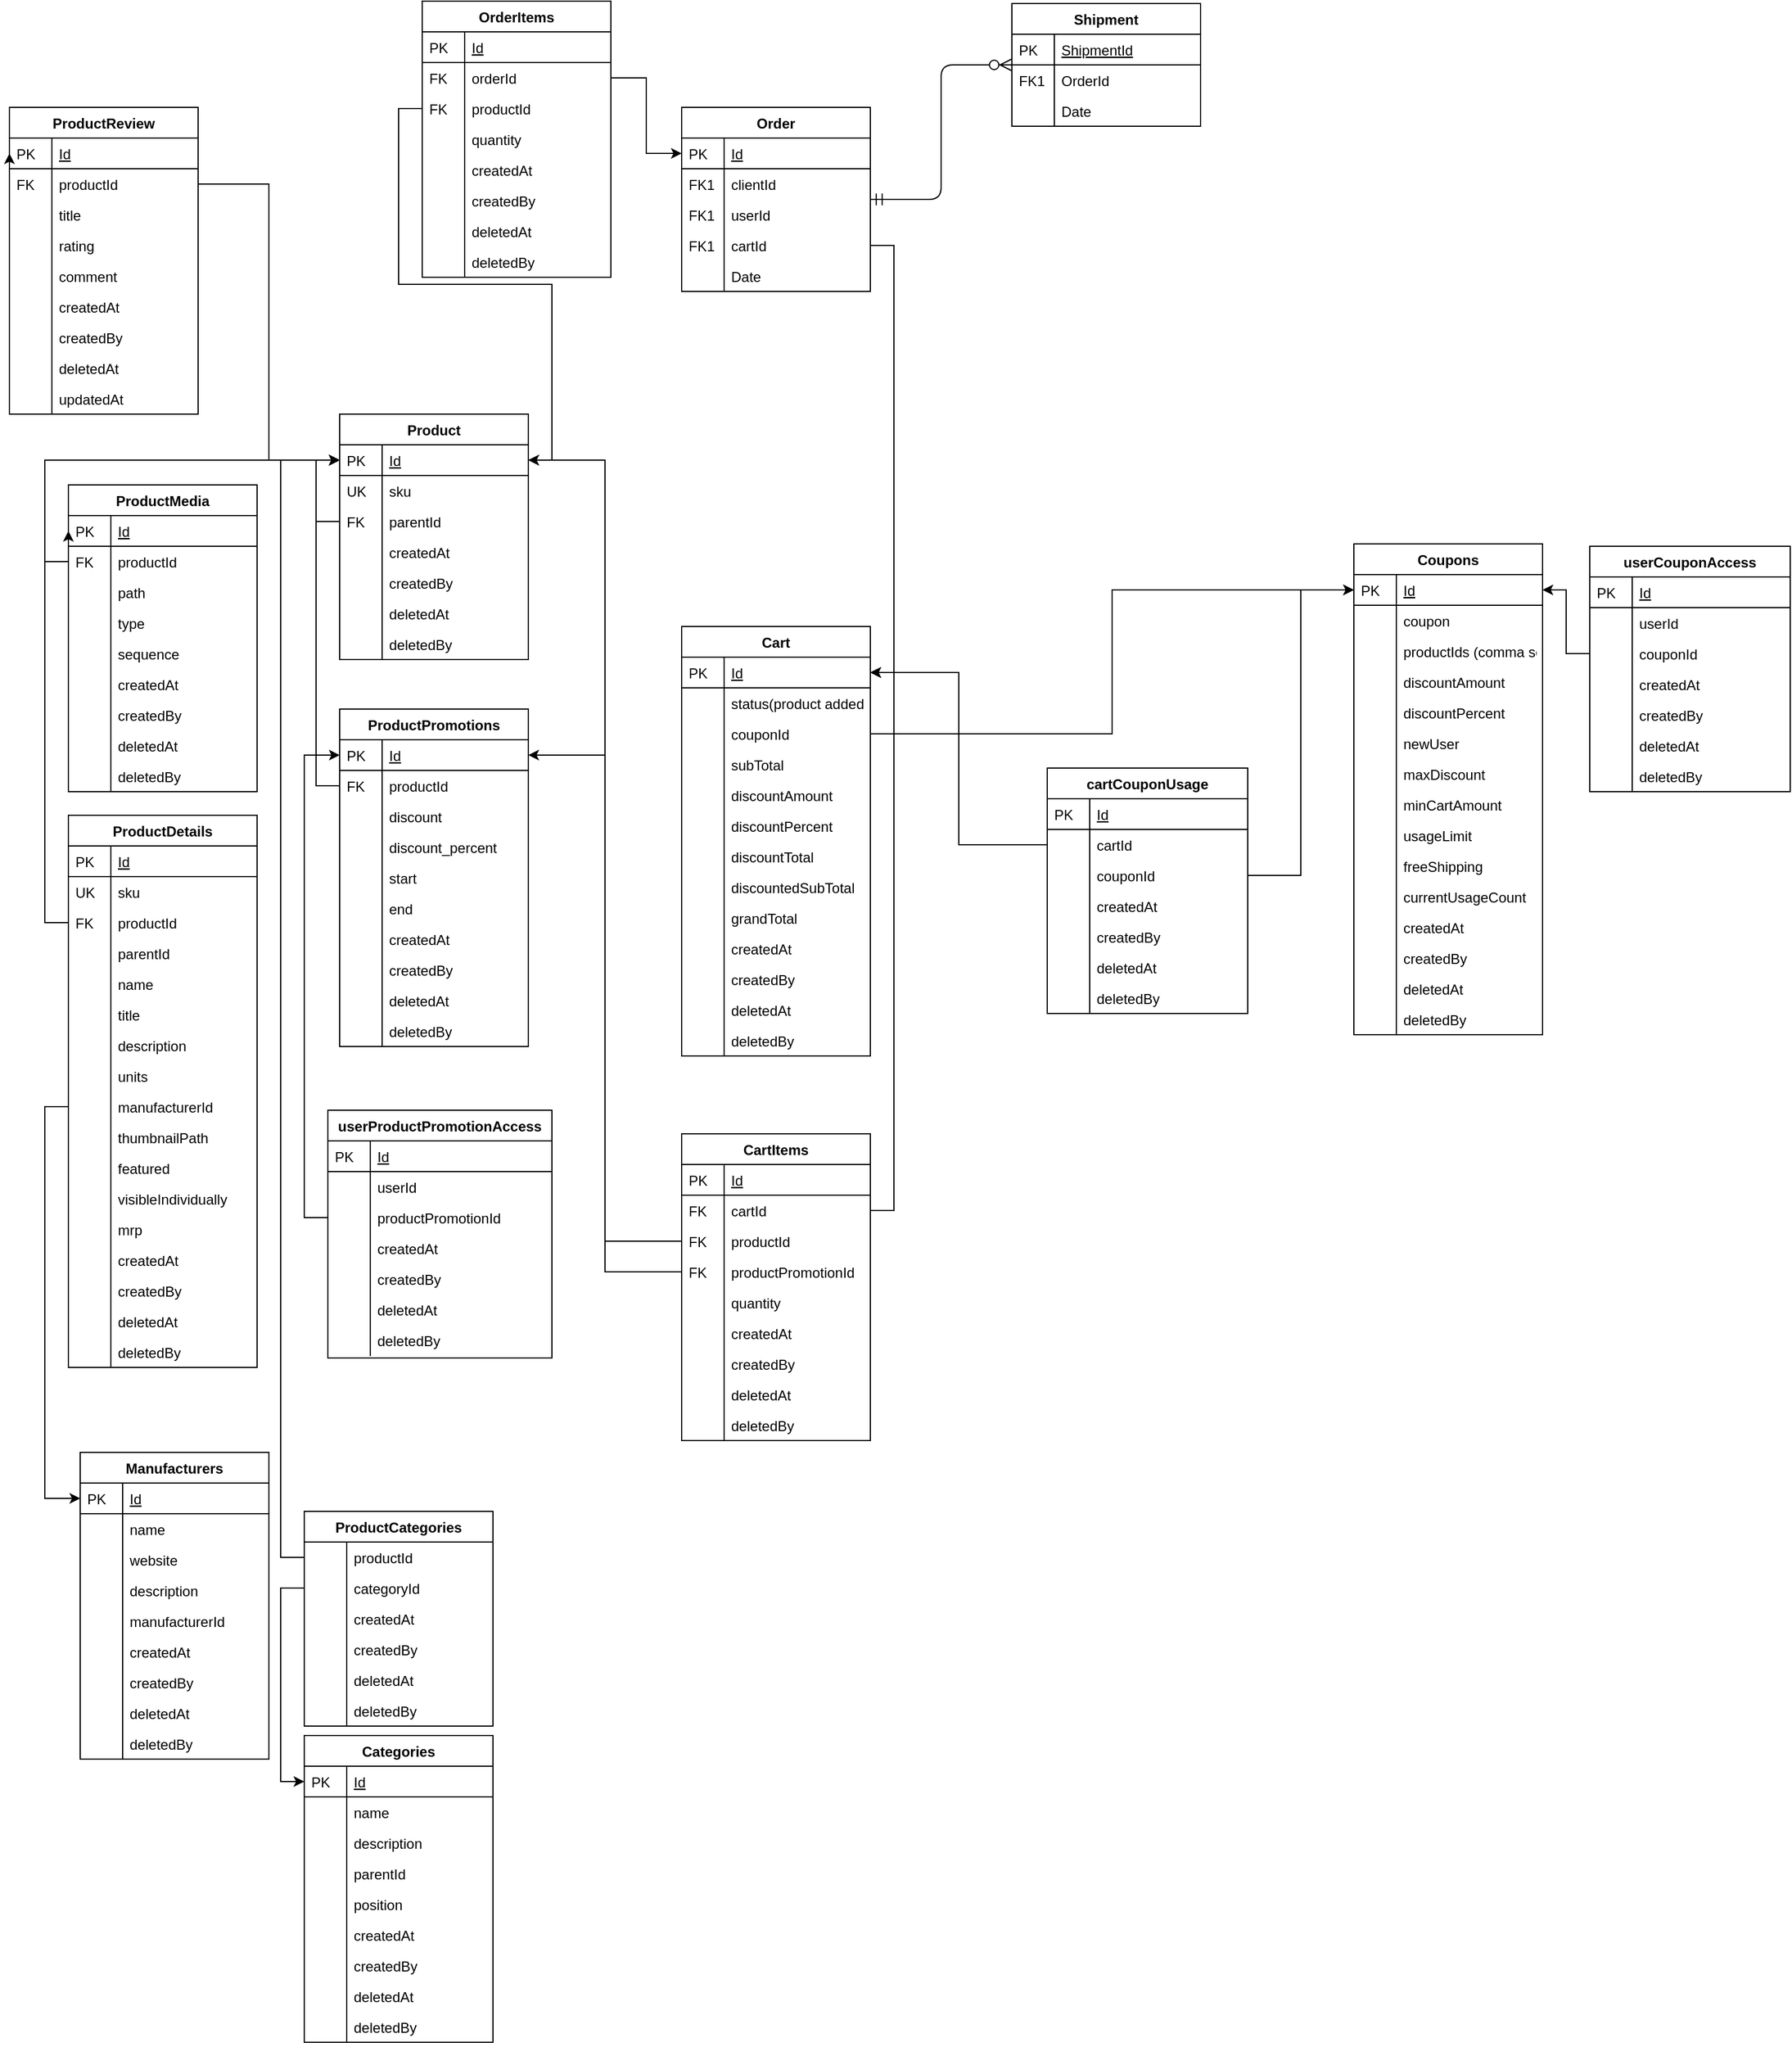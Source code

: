 <mxfile version="12.4.9" type="github" pages="5">
  <diagram id="C5RBs43oDa-KdzZeNtuy" name="ops">
    <mxGraphModel dx="854" dy="1617" grid="1" gridSize="10" guides="1" tooltips="1" connect="1" arrows="1" fold="1" page="1" pageScale="1" pageWidth="827" pageHeight="1169" math="0" shadow="0">
      <root>
        <mxCell id="WIyWlLk6GJQsqaUBKTNV-0"/>
        <mxCell id="WIyWlLk6GJQsqaUBKTNV-1" parent="WIyWlLk6GJQsqaUBKTNV-0"/>
        <mxCell id="zkfFHV4jXpPFQw0GAbJ--56" value="Order" style="swimlane;fontStyle=1;childLayout=stackLayout;horizontal=1;startSize=26;horizontalStack=0;resizeParent=1;resizeLast=0;collapsible=1;marginBottom=0;rounded=0;shadow=0;strokeWidth=1;" parent="WIyWlLk6GJQsqaUBKTNV-1" vertex="1">
          <mxGeometry x="590" y="70" width="160" height="156" as="geometry">
            <mxRectangle x="260" y="80" width="160" height="26" as="alternateBounds"/>
          </mxGeometry>
        </mxCell>
        <mxCell id="zkfFHV4jXpPFQw0GAbJ--57" value="Id" style="shape=partialRectangle;top=0;left=0;right=0;bottom=1;align=left;verticalAlign=top;fillColor=none;spacingLeft=40;spacingRight=4;overflow=hidden;rotatable=0;points=[[0,0.5],[1,0.5]];portConstraint=eastwest;dropTarget=0;rounded=0;shadow=0;strokeWidth=1;fontStyle=4" parent="zkfFHV4jXpPFQw0GAbJ--56" vertex="1">
          <mxGeometry y="26" width="160" height="26" as="geometry"/>
        </mxCell>
        <mxCell id="zkfFHV4jXpPFQw0GAbJ--58" value="PK" style="shape=partialRectangle;top=0;left=0;bottom=0;fillColor=none;align=left;verticalAlign=top;spacingLeft=4;spacingRight=4;overflow=hidden;rotatable=0;points=[];portConstraint=eastwest;part=1;" parent="zkfFHV4jXpPFQw0GAbJ--57" vertex="1" connectable="0">
          <mxGeometry width="36" height="26" as="geometry"/>
        </mxCell>
        <mxCell id="zkfFHV4jXpPFQw0GAbJ--59" value="clientId" style="shape=partialRectangle;top=0;left=0;right=0;bottom=0;align=left;verticalAlign=top;fillColor=none;spacingLeft=40;spacingRight=4;overflow=hidden;rotatable=0;points=[[0,0.5],[1,0.5]];portConstraint=eastwest;dropTarget=0;rounded=0;shadow=0;strokeWidth=1;" parent="zkfFHV4jXpPFQw0GAbJ--56" vertex="1">
          <mxGeometry y="52" width="160" height="26" as="geometry"/>
        </mxCell>
        <mxCell id="zkfFHV4jXpPFQw0GAbJ--60" value="FK1" style="shape=partialRectangle;top=0;left=0;bottom=0;fillColor=none;align=left;verticalAlign=top;spacingLeft=4;spacingRight=4;overflow=hidden;rotatable=0;points=[];portConstraint=eastwest;part=1;" parent="zkfFHV4jXpPFQw0GAbJ--59" vertex="1" connectable="0">
          <mxGeometry width="36" height="26" as="geometry"/>
        </mxCell>
        <mxCell id="uSnbRCclRFykm9zJaBzx-0" value="userId" style="shape=partialRectangle;top=0;left=0;right=0;bottom=0;align=left;verticalAlign=top;fillColor=none;spacingLeft=40;spacingRight=4;overflow=hidden;rotatable=0;points=[[0,0.5],[1,0.5]];portConstraint=eastwest;dropTarget=0;rounded=0;shadow=0;strokeWidth=1;" parent="zkfFHV4jXpPFQw0GAbJ--56" vertex="1">
          <mxGeometry y="78" width="160" height="26" as="geometry"/>
        </mxCell>
        <mxCell id="uSnbRCclRFykm9zJaBzx-1" value="FK1" style="shape=partialRectangle;top=0;left=0;bottom=0;fillColor=none;align=left;verticalAlign=top;spacingLeft=4;spacingRight=4;overflow=hidden;rotatable=0;points=[];portConstraint=eastwest;part=1;" parent="uSnbRCclRFykm9zJaBzx-0" vertex="1" connectable="0">
          <mxGeometry width="36" height="26" as="geometry"/>
        </mxCell>
        <mxCell id="4fiELDmcAO46Hj7w_OrO-37" value="cartId" style="shape=partialRectangle;top=0;left=0;right=0;bottom=0;align=left;verticalAlign=top;fillColor=none;spacingLeft=40;spacingRight=4;overflow=hidden;rotatable=0;points=[[0,0.5],[1,0.5]];portConstraint=eastwest;dropTarget=0;rounded=0;shadow=0;strokeWidth=1;" parent="zkfFHV4jXpPFQw0GAbJ--56" vertex="1">
          <mxGeometry y="104" width="160" height="26" as="geometry"/>
        </mxCell>
        <mxCell id="4fiELDmcAO46Hj7w_OrO-38" value="FK1" style="shape=partialRectangle;top=0;left=0;bottom=0;fillColor=none;align=left;verticalAlign=top;spacingLeft=4;spacingRight=4;overflow=hidden;rotatable=0;points=[];portConstraint=eastwest;part=1;" parent="4fiELDmcAO46Hj7w_OrO-37" vertex="1" connectable="0">
          <mxGeometry width="36" height="26" as="geometry"/>
        </mxCell>
        <mxCell id="zkfFHV4jXpPFQw0GAbJ--61" value="Date" style="shape=partialRectangle;top=0;left=0;right=0;bottom=0;align=left;verticalAlign=top;fillColor=none;spacingLeft=40;spacingRight=4;overflow=hidden;rotatable=0;points=[[0,0.5],[1,0.5]];portConstraint=eastwest;dropTarget=0;rounded=0;shadow=0;strokeWidth=1;" parent="zkfFHV4jXpPFQw0GAbJ--56" vertex="1">
          <mxGeometry y="130" width="160" height="26" as="geometry"/>
        </mxCell>
        <mxCell id="zkfFHV4jXpPFQw0GAbJ--62" value="" style="shape=partialRectangle;top=0;left=0;bottom=0;fillColor=none;align=left;verticalAlign=top;spacingLeft=4;spacingRight=4;overflow=hidden;rotatable=0;points=[];portConstraint=eastwest;part=1;" parent="zkfFHV4jXpPFQw0GAbJ--61" vertex="1" connectable="0">
          <mxGeometry width="36" height="26" as="geometry"/>
        </mxCell>
        <mxCell id="zkfFHV4jXpPFQw0GAbJ--64" value="Shipment" style="swimlane;fontStyle=1;childLayout=stackLayout;horizontal=1;startSize=26;horizontalStack=0;resizeParent=1;resizeLast=0;collapsible=1;marginBottom=0;rounded=0;shadow=0;strokeWidth=1;" parent="WIyWlLk6GJQsqaUBKTNV-1" vertex="1">
          <mxGeometry x="870" y="-18" width="160" height="104" as="geometry">
            <mxRectangle x="260" y="270" width="160" height="26" as="alternateBounds"/>
          </mxGeometry>
        </mxCell>
        <mxCell id="zkfFHV4jXpPFQw0GAbJ--65" value="ShipmentId" style="shape=partialRectangle;top=0;left=0;right=0;bottom=1;align=left;verticalAlign=top;fillColor=none;spacingLeft=40;spacingRight=4;overflow=hidden;rotatable=0;points=[[0,0.5],[1,0.5]];portConstraint=eastwest;dropTarget=0;rounded=0;shadow=0;strokeWidth=1;fontStyle=4" parent="zkfFHV4jXpPFQw0GAbJ--64" vertex="1">
          <mxGeometry y="26" width="160" height="26" as="geometry"/>
        </mxCell>
        <mxCell id="zkfFHV4jXpPFQw0GAbJ--66" value="PK" style="shape=partialRectangle;top=0;left=0;bottom=0;fillColor=none;align=left;verticalAlign=top;spacingLeft=4;spacingRight=4;overflow=hidden;rotatable=0;points=[];portConstraint=eastwest;part=1;" parent="zkfFHV4jXpPFQw0GAbJ--65" vertex="1" connectable="0">
          <mxGeometry width="36" height="26" as="geometry"/>
        </mxCell>
        <mxCell id="zkfFHV4jXpPFQw0GAbJ--67" value="OrderId" style="shape=partialRectangle;top=0;left=0;right=0;bottom=0;align=left;verticalAlign=top;fillColor=none;spacingLeft=40;spacingRight=4;overflow=hidden;rotatable=0;points=[[0,0.5],[1,0.5]];portConstraint=eastwest;dropTarget=0;rounded=0;shadow=0;strokeWidth=1;" parent="zkfFHV4jXpPFQw0GAbJ--64" vertex="1">
          <mxGeometry y="52" width="160" height="26" as="geometry"/>
        </mxCell>
        <mxCell id="zkfFHV4jXpPFQw0GAbJ--68" value="FK1" style="shape=partialRectangle;top=0;left=0;bottom=0;fillColor=none;align=left;verticalAlign=top;spacingLeft=4;spacingRight=4;overflow=hidden;rotatable=0;points=[];portConstraint=eastwest;part=1;" parent="zkfFHV4jXpPFQw0GAbJ--67" vertex="1" connectable="0">
          <mxGeometry width="36" height="26" as="geometry"/>
        </mxCell>
        <mxCell id="zkfFHV4jXpPFQw0GAbJ--69" value="Date" style="shape=partialRectangle;top=0;left=0;right=0;bottom=0;align=left;verticalAlign=top;fillColor=none;spacingLeft=40;spacingRight=4;overflow=hidden;rotatable=0;points=[[0,0.5],[1,0.5]];portConstraint=eastwest;dropTarget=0;rounded=0;shadow=0;strokeWidth=1;" parent="zkfFHV4jXpPFQw0GAbJ--64" vertex="1">
          <mxGeometry y="78" width="160" height="26" as="geometry"/>
        </mxCell>
        <mxCell id="zkfFHV4jXpPFQw0GAbJ--70" value="" style="shape=partialRectangle;top=0;left=0;bottom=0;fillColor=none;align=left;verticalAlign=top;spacingLeft=4;spacingRight=4;overflow=hidden;rotatable=0;points=[];portConstraint=eastwest;part=1;" parent="zkfFHV4jXpPFQw0GAbJ--69" vertex="1" connectable="0">
          <mxGeometry width="36" height="26" as="geometry"/>
        </mxCell>
        <mxCell id="zkfFHV4jXpPFQw0GAbJ--71" value="" style="edgeStyle=orthogonalEdgeStyle;endArrow=ERzeroToMany;startArrow=ERmandOne;shadow=0;strokeWidth=1;endSize=8;startSize=8;" parent="WIyWlLk6GJQsqaUBKTNV-1" source="zkfFHV4jXpPFQw0GAbJ--56" target="zkfFHV4jXpPFQw0GAbJ--64" edge="1">
          <mxGeometry width="100" height="100" relative="1" as="geometry">
            <mxPoint x="410" y="182" as="sourcePoint"/>
            <mxPoint x="330" y="169" as="targetPoint"/>
            <Array as="points"/>
          </mxGeometry>
        </mxCell>
        <mxCell id="m11ruYbN7Bz_lJd7NWIb-17" value="ProductDetails" style="swimlane;fontStyle=1;childLayout=stackLayout;horizontal=1;startSize=26;horizontalStack=0;resizeParent=1;resizeLast=0;collapsible=1;marginBottom=0;rounded=0;shadow=0;strokeWidth=1;" parent="WIyWlLk6GJQsqaUBKTNV-1" vertex="1">
          <mxGeometry x="70" y="670" width="160" height="468" as="geometry">
            <mxRectangle x="20" y="80" width="160" height="26" as="alternateBounds"/>
          </mxGeometry>
        </mxCell>
        <mxCell id="m11ruYbN7Bz_lJd7NWIb-18" value="Id" style="shape=partialRectangle;top=0;left=0;right=0;bottom=1;align=left;verticalAlign=top;fillColor=none;spacingLeft=40;spacingRight=4;overflow=hidden;rotatable=0;points=[[0,0.5],[1,0.5]];portConstraint=eastwest;dropTarget=0;rounded=0;shadow=0;strokeWidth=1;fontStyle=4" parent="m11ruYbN7Bz_lJd7NWIb-17" vertex="1">
          <mxGeometry y="26" width="160" height="26" as="geometry"/>
        </mxCell>
        <mxCell id="m11ruYbN7Bz_lJd7NWIb-19" value="PK" style="shape=partialRectangle;top=0;left=0;bottom=0;fillColor=none;align=left;verticalAlign=top;spacingLeft=4;spacingRight=4;overflow=hidden;rotatable=0;points=[];portConstraint=eastwest;part=1;" parent="m11ruYbN7Bz_lJd7NWIb-18" vertex="1" connectable="0">
          <mxGeometry width="36" height="26" as="geometry"/>
        </mxCell>
        <mxCell id="m11ruYbN7Bz_lJd7NWIb-20" value="sku" style="shape=partialRectangle;top=0;left=0;right=0;bottom=0;align=left;verticalAlign=top;fillColor=none;spacingLeft=40;spacingRight=4;overflow=hidden;rotatable=0;points=[[0,0.5],[1,0.5]];portConstraint=eastwest;dropTarget=0;rounded=0;shadow=0;strokeWidth=1;" parent="m11ruYbN7Bz_lJd7NWIb-17" vertex="1">
          <mxGeometry y="52" width="160" height="26" as="geometry"/>
        </mxCell>
        <mxCell id="m11ruYbN7Bz_lJd7NWIb-21" value="UK" style="shape=partialRectangle;top=0;left=0;bottom=0;fillColor=none;align=left;verticalAlign=top;spacingLeft=4;spacingRight=4;overflow=hidden;rotatable=0;points=[];portConstraint=eastwest;part=1;" parent="m11ruYbN7Bz_lJd7NWIb-20" vertex="1" connectable="0">
          <mxGeometry width="36" height="26" as="geometry"/>
        </mxCell>
        <mxCell id="m11ruYbN7Bz_lJd7NWIb-23" value="productId" style="shape=partialRectangle;top=0;left=0;right=0;bottom=0;align=left;verticalAlign=top;fillColor=none;spacingLeft=40;spacingRight=4;overflow=hidden;rotatable=0;points=[[0,0.5],[1,0.5]];portConstraint=eastwest;dropTarget=0;rounded=0;shadow=0;strokeWidth=1;" parent="m11ruYbN7Bz_lJd7NWIb-17" vertex="1">
          <mxGeometry y="78" width="160" height="26" as="geometry"/>
        </mxCell>
        <mxCell id="m11ruYbN7Bz_lJd7NWIb-24" value="FK" style="shape=partialRectangle;top=0;left=0;bottom=0;fillColor=none;align=left;verticalAlign=top;spacingLeft=4;spacingRight=4;overflow=hidden;rotatable=0;points=[];portConstraint=eastwest;part=1;" parent="m11ruYbN7Bz_lJd7NWIb-23" vertex="1" connectable="0">
          <mxGeometry width="36" height="26" as="geometry"/>
        </mxCell>
        <mxCell id="m11ruYbN7Bz_lJd7NWIb-36" value="parentId" style="shape=partialRectangle;top=0;left=0;right=0;bottom=0;align=left;verticalAlign=top;fillColor=none;spacingLeft=40;spacingRight=4;overflow=hidden;rotatable=0;points=[[0,0.5],[1,0.5]];portConstraint=eastwest;dropTarget=0;rounded=0;shadow=0;strokeWidth=1;" parent="m11ruYbN7Bz_lJd7NWIb-17" vertex="1">
          <mxGeometry y="104" width="160" height="26" as="geometry"/>
        </mxCell>
        <mxCell id="m11ruYbN7Bz_lJd7NWIb-37" value="" style="shape=partialRectangle;top=0;left=0;bottom=0;fillColor=none;align=left;verticalAlign=top;spacingLeft=4;spacingRight=4;overflow=hidden;rotatable=0;points=[];portConstraint=eastwest;part=1;" parent="m11ruYbN7Bz_lJd7NWIb-36" vertex="1" connectable="0">
          <mxGeometry width="36" height="26" as="geometry"/>
        </mxCell>
        <mxCell id="m11ruYbN7Bz_lJd7NWIb-40" value="name" style="shape=partialRectangle;top=0;left=0;right=0;bottom=0;align=left;verticalAlign=top;fillColor=none;spacingLeft=40;spacingRight=4;overflow=hidden;rotatable=0;points=[[0,0.5],[1,0.5]];portConstraint=eastwest;dropTarget=0;rounded=0;shadow=0;strokeWidth=1;" parent="m11ruYbN7Bz_lJd7NWIb-17" vertex="1">
          <mxGeometry y="130" width="160" height="26" as="geometry"/>
        </mxCell>
        <mxCell id="m11ruYbN7Bz_lJd7NWIb-41" value="" style="shape=partialRectangle;top=0;left=0;bottom=0;fillColor=none;align=left;verticalAlign=top;spacingLeft=4;spacingRight=4;overflow=hidden;rotatable=0;points=[];portConstraint=eastwest;part=1;" parent="m11ruYbN7Bz_lJd7NWIb-40" vertex="1" connectable="0">
          <mxGeometry width="36" height="26" as="geometry"/>
        </mxCell>
        <mxCell id="m11ruYbN7Bz_lJd7NWIb-38" value="title&#xa;" style="shape=partialRectangle;top=0;left=0;right=0;bottom=0;align=left;verticalAlign=top;fillColor=none;spacingLeft=40;spacingRight=4;overflow=hidden;rotatable=0;points=[[0,0.5],[1,0.5]];portConstraint=eastwest;dropTarget=0;rounded=0;shadow=0;strokeWidth=1;" parent="m11ruYbN7Bz_lJd7NWIb-17" vertex="1">
          <mxGeometry y="156" width="160" height="26" as="geometry"/>
        </mxCell>
        <mxCell id="m11ruYbN7Bz_lJd7NWIb-39" value="" style="shape=partialRectangle;top=0;left=0;bottom=0;fillColor=none;align=left;verticalAlign=top;spacingLeft=4;spacingRight=4;overflow=hidden;rotatable=0;points=[];portConstraint=eastwest;part=1;" parent="m11ruYbN7Bz_lJd7NWIb-38" vertex="1" connectable="0">
          <mxGeometry width="36" height="26" as="geometry"/>
        </mxCell>
        <mxCell id="m11ruYbN7Bz_lJd7NWIb-42" value="description" style="shape=partialRectangle;top=0;left=0;right=0;bottom=0;align=left;verticalAlign=top;fillColor=none;spacingLeft=40;spacingRight=4;overflow=hidden;rotatable=0;points=[[0,0.5],[1,0.5]];portConstraint=eastwest;dropTarget=0;rounded=0;shadow=0;strokeWidth=1;" parent="m11ruYbN7Bz_lJd7NWIb-17" vertex="1">
          <mxGeometry y="182" width="160" height="26" as="geometry"/>
        </mxCell>
        <mxCell id="m11ruYbN7Bz_lJd7NWIb-43" value="" style="shape=partialRectangle;top=0;left=0;bottom=0;fillColor=none;align=left;verticalAlign=top;spacingLeft=4;spacingRight=4;overflow=hidden;rotatable=0;points=[];portConstraint=eastwest;part=1;" parent="m11ruYbN7Bz_lJd7NWIb-42" vertex="1" connectable="0">
          <mxGeometry width="36" height="26" as="geometry"/>
        </mxCell>
        <mxCell id="m11ruYbN7Bz_lJd7NWIb-48" value="units" style="shape=partialRectangle;top=0;left=0;right=0;bottom=0;align=left;verticalAlign=top;fillColor=none;spacingLeft=40;spacingRight=4;overflow=hidden;rotatable=0;points=[[0,0.5],[1,0.5]];portConstraint=eastwest;dropTarget=0;rounded=0;shadow=0;strokeWidth=1;" parent="m11ruYbN7Bz_lJd7NWIb-17" vertex="1">
          <mxGeometry y="208" width="160" height="26" as="geometry"/>
        </mxCell>
        <mxCell id="m11ruYbN7Bz_lJd7NWIb-49" value="" style="shape=partialRectangle;top=0;left=0;bottom=0;fillColor=none;align=left;verticalAlign=top;spacingLeft=4;spacingRight=4;overflow=hidden;rotatable=0;points=[];portConstraint=eastwest;part=1;" parent="m11ruYbN7Bz_lJd7NWIb-48" vertex="1" connectable="0">
          <mxGeometry width="36" height="26" as="geometry"/>
        </mxCell>
        <mxCell id="m11ruYbN7Bz_lJd7NWIb-50" value="manufacturerId" style="shape=partialRectangle;top=0;left=0;right=0;bottom=0;align=left;verticalAlign=top;fillColor=none;spacingLeft=40;spacingRight=4;overflow=hidden;rotatable=0;points=[[0,0.5],[1,0.5]];portConstraint=eastwest;dropTarget=0;rounded=0;shadow=0;strokeWidth=1;" parent="m11ruYbN7Bz_lJd7NWIb-17" vertex="1">
          <mxGeometry y="234" width="160" height="26" as="geometry"/>
        </mxCell>
        <mxCell id="m11ruYbN7Bz_lJd7NWIb-51" value="" style="shape=partialRectangle;top=0;left=0;bottom=0;fillColor=none;align=left;verticalAlign=top;spacingLeft=4;spacingRight=4;overflow=hidden;rotatable=0;points=[];portConstraint=eastwest;part=1;" parent="m11ruYbN7Bz_lJd7NWIb-50" vertex="1" connectable="0">
          <mxGeometry width="36" height="26" as="geometry"/>
        </mxCell>
        <mxCell id="m11ruYbN7Bz_lJd7NWIb-82" value="thumbnailPath" style="shape=partialRectangle;top=0;left=0;right=0;bottom=0;align=left;verticalAlign=top;fillColor=none;spacingLeft=40;spacingRight=4;overflow=hidden;rotatable=0;points=[[0,0.5],[1,0.5]];portConstraint=eastwest;dropTarget=0;rounded=0;shadow=0;strokeWidth=1;" parent="m11ruYbN7Bz_lJd7NWIb-17" vertex="1">
          <mxGeometry y="260" width="160" height="26" as="geometry"/>
        </mxCell>
        <mxCell id="m11ruYbN7Bz_lJd7NWIb-83" value="" style="shape=partialRectangle;top=0;left=0;bottom=0;fillColor=none;align=left;verticalAlign=top;spacingLeft=4;spacingRight=4;overflow=hidden;rotatable=0;points=[];portConstraint=eastwest;part=1;" parent="m11ruYbN7Bz_lJd7NWIb-82" vertex="1" connectable="0">
          <mxGeometry width="36" height="26" as="geometry"/>
        </mxCell>
        <mxCell id="m11ruYbN7Bz_lJd7NWIb-86" value="featured" style="shape=partialRectangle;top=0;left=0;right=0;bottom=0;align=left;verticalAlign=top;fillColor=none;spacingLeft=40;spacingRight=4;overflow=hidden;rotatable=0;points=[[0,0.5],[1,0.5]];portConstraint=eastwest;dropTarget=0;rounded=0;shadow=0;strokeWidth=1;" parent="m11ruYbN7Bz_lJd7NWIb-17" vertex="1">
          <mxGeometry y="286" width="160" height="26" as="geometry"/>
        </mxCell>
        <mxCell id="m11ruYbN7Bz_lJd7NWIb-87" value="" style="shape=partialRectangle;top=0;left=0;bottom=0;fillColor=none;align=left;verticalAlign=top;spacingLeft=4;spacingRight=4;overflow=hidden;rotatable=0;points=[];portConstraint=eastwest;part=1;" parent="m11ruYbN7Bz_lJd7NWIb-86" vertex="1" connectable="0">
          <mxGeometry width="36" height="26" as="geometry"/>
        </mxCell>
        <mxCell id="m11ruYbN7Bz_lJd7NWIb-84" value="visibleIndividually" style="shape=partialRectangle;top=0;left=0;right=0;bottom=0;align=left;verticalAlign=top;fillColor=none;spacingLeft=40;spacingRight=4;overflow=hidden;rotatable=0;points=[[0,0.5],[1,0.5]];portConstraint=eastwest;dropTarget=0;rounded=0;shadow=0;strokeWidth=1;" parent="m11ruYbN7Bz_lJd7NWIb-17" vertex="1">
          <mxGeometry y="312" width="160" height="26" as="geometry"/>
        </mxCell>
        <mxCell id="m11ruYbN7Bz_lJd7NWIb-85" value="" style="shape=partialRectangle;top=0;left=0;bottom=0;fillColor=none;align=left;verticalAlign=top;spacingLeft=4;spacingRight=4;overflow=hidden;rotatable=0;points=[];portConstraint=eastwest;part=1;" parent="m11ruYbN7Bz_lJd7NWIb-84" vertex="1" connectable="0">
          <mxGeometry width="36" height="26" as="geometry"/>
        </mxCell>
        <mxCell id="m11ruYbN7Bz_lJd7NWIb-44" value="mrp" style="shape=partialRectangle;top=0;left=0;right=0;bottom=0;align=left;verticalAlign=top;fillColor=none;spacingLeft=40;spacingRight=4;overflow=hidden;rotatable=0;points=[[0,0.5],[1,0.5]];portConstraint=eastwest;dropTarget=0;rounded=0;shadow=0;strokeWidth=1;" parent="m11ruYbN7Bz_lJd7NWIb-17" vertex="1">
          <mxGeometry y="338" width="160" height="26" as="geometry"/>
        </mxCell>
        <mxCell id="m11ruYbN7Bz_lJd7NWIb-45" value="" style="shape=partialRectangle;top=0;left=0;bottom=0;fillColor=none;align=left;verticalAlign=top;spacingLeft=4;spacingRight=4;overflow=hidden;rotatable=0;points=[];portConstraint=eastwest;part=1;" parent="m11ruYbN7Bz_lJd7NWIb-44" vertex="1" connectable="0">
          <mxGeometry width="36" height="26" as="geometry"/>
        </mxCell>
        <mxCell id="m11ruYbN7Bz_lJd7NWIb-25" value="createdAt" style="shape=partialRectangle;top=0;left=0;right=0;bottom=0;align=left;verticalAlign=top;fillColor=none;spacingLeft=40;spacingRight=4;overflow=hidden;rotatable=0;points=[[0,0.5],[1,0.5]];portConstraint=eastwest;dropTarget=0;rounded=0;shadow=0;strokeWidth=1;" parent="m11ruYbN7Bz_lJd7NWIb-17" vertex="1">
          <mxGeometry y="364" width="160" height="26" as="geometry"/>
        </mxCell>
        <mxCell id="m11ruYbN7Bz_lJd7NWIb-26" value="" style="shape=partialRectangle;top=0;left=0;bottom=0;fillColor=none;align=left;verticalAlign=top;spacingLeft=4;spacingRight=4;overflow=hidden;rotatable=0;points=[];portConstraint=eastwest;part=1;" parent="m11ruYbN7Bz_lJd7NWIb-25" vertex="1" connectable="0">
          <mxGeometry width="36" height="26" as="geometry"/>
        </mxCell>
        <mxCell id="m11ruYbN7Bz_lJd7NWIb-27" value="createdBy" style="shape=partialRectangle;top=0;left=0;right=0;bottom=0;align=left;verticalAlign=top;fillColor=none;spacingLeft=40;spacingRight=4;overflow=hidden;rotatable=0;points=[[0,0.5],[1,0.5]];portConstraint=eastwest;dropTarget=0;rounded=0;shadow=0;strokeWidth=1;" parent="m11ruYbN7Bz_lJd7NWIb-17" vertex="1">
          <mxGeometry y="390" width="160" height="26" as="geometry"/>
        </mxCell>
        <mxCell id="m11ruYbN7Bz_lJd7NWIb-28" value="" style="shape=partialRectangle;top=0;left=0;bottom=0;fillColor=none;align=left;verticalAlign=top;spacingLeft=4;spacingRight=4;overflow=hidden;rotatable=0;points=[];portConstraint=eastwest;part=1;" parent="m11ruYbN7Bz_lJd7NWIb-27" vertex="1" connectable="0">
          <mxGeometry width="36" height="26" as="geometry"/>
        </mxCell>
        <mxCell id="m11ruYbN7Bz_lJd7NWIb-29" value="deletedAt" style="shape=partialRectangle;top=0;left=0;right=0;bottom=0;align=left;verticalAlign=top;fillColor=none;spacingLeft=40;spacingRight=4;overflow=hidden;rotatable=0;points=[[0,0.5],[1,0.5]];portConstraint=eastwest;dropTarget=0;rounded=0;shadow=0;strokeWidth=1;" parent="m11ruYbN7Bz_lJd7NWIb-17" vertex="1">
          <mxGeometry y="416" width="160" height="26" as="geometry"/>
        </mxCell>
        <mxCell id="m11ruYbN7Bz_lJd7NWIb-30" value="" style="shape=partialRectangle;top=0;left=0;bottom=0;fillColor=none;align=left;verticalAlign=top;spacingLeft=4;spacingRight=4;overflow=hidden;rotatable=0;points=[];portConstraint=eastwest;part=1;" parent="m11ruYbN7Bz_lJd7NWIb-29" vertex="1" connectable="0">
          <mxGeometry width="36" height="26" as="geometry"/>
        </mxCell>
        <mxCell id="m11ruYbN7Bz_lJd7NWIb-31" value="deletedBy" style="shape=partialRectangle;top=0;left=0;right=0;bottom=0;align=left;verticalAlign=top;fillColor=none;spacingLeft=40;spacingRight=4;overflow=hidden;rotatable=0;points=[[0,0.5],[1,0.5]];portConstraint=eastwest;dropTarget=0;rounded=0;shadow=0;strokeWidth=1;" parent="m11ruYbN7Bz_lJd7NWIb-17" vertex="1">
          <mxGeometry y="442" width="160" height="26" as="geometry"/>
        </mxCell>
        <mxCell id="m11ruYbN7Bz_lJd7NWIb-32" value="" style="shape=partialRectangle;top=0;left=0;bottom=0;fillColor=none;align=left;verticalAlign=top;spacingLeft=4;spacingRight=4;overflow=hidden;rotatable=0;points=[];portConstraint=eastwest;part=1;" parent="m11ruYbN7Bz_lJd7NWIb-31" vertex="1" connectable="0">
          <mxGeometry width="36" height="26" as="geometry"/>
        </mxCell>
        <mxCell id="m11ruYbN7Bz_lJd7NWIb-35" style="edgeStyle=orthogonalEdgeStyle;rounded=0;orthogonalLoop=1;jettySize=auto;html=1;exitX=0;exitY=0.5;exitDx=0;exitDy=0;entryX=0;entryY=0.5;entryDx=0;entryDy=0;" parent="WIyWlLk6GJQsqaUBKTNV-1" source="m11ruYbN7Bz_lJd7NWIb-23" target="m11ruYbN7Bz_lJd7NWIb-1" edge="1">
          <mxGeometry relative="1" as="geometry"/>
        </mxCell>
        <mxCell id="m11ruYbN7Bz_lJd7NWIb-52" value="Manufacturers" style="swimlane;fontStyle=1;childLayout=stackLayout;horizontal=1;startSize=26;horizontalStack=0;resizeParent=1;resizeLast=0;collapsible=1;marginBottom=0;rounded=0;shadow=0;strokeWidth=1;" parent="WIyWlLk6GJQsqaUBKTNV-1" vertex="1">
          <mxGeometry x="80" y="1210" width="160" height="260" as="geometry">
            <mxRectangle x="20" y="80" width="160" height="26" as="alternateBounds"/>
          </mxGeometry>
        </mxCell>
        <mxCell id="m11ruYbN7Bz_lJd7NWIb-53" value="Id" style="shape=partialRectangle;top=0;left=0;right=0;bottom=1;align=left;verticalAlign=top;fillColor=none;spacingLeft=40;spacingRight=4;overflow=hidden;rotatable=0;points=[[0,0.5],[1,0.5]];portConstraint=eastwest;dropTarget=0;rounded=0;shadow=0;strokeWidth=1;fontStyle=4" parent="m11ruYbN7Bz_lJd7NWIb-52" vertex="1">
          <mxGeometry y="26" width="160" height="26" as="geometry"/>
        </mxCell>
        <mxCell id="m11ruYbN7Bz_lJd7NWIb-54" value="PK" style="shape=partialRectangle;top=0;left=0;bottom=0;fillColor=none;align=left;verticalAlign=top;spacingLeft=4;spacingRight=4;overflow=hidden;rotatable=0;points=[];portConstraint=eastwest;part=1;" parent="m11ruYbN7Bz_lJd7NWIb-53" vertex="1" connectable="0">
          <mxGeometry width="36" height="26" as="geometry"/>
        </mxCell>
        <mxCell id="m11ruYbN7Bz_lJd7NWIb-61" value="name" style="shape=partialRectangle;top=0;left=0;right=0;bottom=0;align=left;verticalAlign=top;fillColor=none;spacingLeft=40;spacingRight=4;overflow=hidden;rotatable=0;points=[[0,0.5],[1,0.5]];portConstraint=eastwest;dropTarget=0;rounded=0;shadow=0;strokeWidth=1;" parent="m11ruYbN7Bz_lJd7NWIb-52" vertex="1">
          <mxGeometry y="52" width="160" height="26" as="geometry"/>
        </mxCell>
        <mxCell id="m11ruYbN7Bz_lJd7NWIb-62" value="" style="shape=partialRectangle;top=0;left=0;bottom=0;fillColor=none;align=left;verticalAlign=top;spacingLeft=4;spacingRight=4;overflow=hidden;rotatable=0;points=[];portConstraint=eastwest;part=1;" parent="m11ruYbN7Bz_lJd7NWIb-61" vertex="1" connectable="0">
          <mxGeometry width="36" height="26" as="geometry"/>
        </mxCell>
        <mxCell id="m11ruYbN7Bz_lJd7NWIb-63" value="website" style="shape=partialRectangle;top=0;left=0;right=0;bottom=0;align=left;verticalAlign=top;fillColor=none;spacingLeft=40;spacingRight=4;overflow=hidden;rotatable=0;points=[[0,0.5],[1,0.5]];portConstraint=eastwest;dropTarget=0;rounded=0;shadow=0;strokeWidth=1;" parent="m11ruYbN7Bz_lJd7NWIb-52" vertex="1">
          <mxGeometry y="78" width="160" height="26" as="geometry"/>
        </mxCell>
        <mxCell id="m11ruYbN7Bz_lJd7NWIb-64" value="" style="shape=partialRectangle;top=0;left=0;bottom=0;fillColor=none;align=left;verticalAlign=top;spacingLeft=4;spacingRight=4;overflow=hidden;rotatable=0;points=[];portConstraint=eastwest;part=1;" parent="m11ruYbN7Bz_lJd7NWIb-63" vertex="1" connectable="0">
          <mxGeometry width="36" height="26" as="geometry"/>
        </mxCell>
        <mxCell id="m11ruYbN7Bz_lJd7NWIb-65" value="description" style="shape=partialRectangle;top=0;left=0;right=0;bottom=0;align=left;verticalAlign=top;fillColor=none;spacingLeft=40;spacingRight=4;overflow=hidden;rotatable=0;points=[[0,0.5],[1,0.5]];portConstraint=eastwest;dropTarget=0;rounded=0;shadow=0;strokeWidth=1;" parent="m11ruYbN7Bz_lJd7NWIb-52" vertex="1">
          <mxGeometry y="104" width="160" height="26" as="geometry"/>
        </mxCell>
        <mxCell id="m11ruYbN7Bz_lJd7NWIb-66" value="" style="shape=partialRectangle;top=0;left=0;bottom=0;fillColor=none;align=left;verticalAlign=top;spacingLeft=4;spacingRight=4;overflow=hidden;rotatable=0;points=[];portConstraint=eastwest;part=1;" parent="m11ruYbN7Bz_lJd7NWIb-65" vertex="1" connectable="0">
          <mxGeometry width="36" height="26" as="geometry"/>
        </mxCell>
        <mxCell id="m11ruYbN7Bz_lJd7NWIb-69" value="manufacturerId" style="shape=partialRectangle;top=0;left=0;right=0;bottom=0;align=left;verticalAlign=top;fillColor=none;spacingLeft=40;spacingRight=4;overflow=hidden;rotatable=0;points=[[0,0.5],[1,0.5]];portConstraint=eastwest;dropTarget=0;rounded=0;shadow=0;strokeWidth=1;" parent="m11ruYbN7Bz_lJd7NWIb-52" vertex="1">
          <mxGeometry y="130" width="160" height="26" as="geometry"/>
        </mxCell>
        <mxCell id="m11ruYbN7Bz_lJd7NWIb-70" value="" style="shape=partialRectangle;top=0;left=0;bottom=0;fillColor=none;align=left;verticalAlign=top;spacingLeft=4;spacingRight=4;overflow=hidden;rotatable=0;points=[];portConstraint=eastwest;part=1;" parent="m11ruYbN7Bz_lJd7NWIb-69" vertex="1" connectable="0">
          <mxGeometry width="36" height="26" as="geometry"/>
        </mxCell>
        <mxCell id="m11ruYbN7Bz_lJd7NWIb-73" value="createdAt" style="shape=partialRectangle;top=0;left=0;right=0;bottom=0;align=left;verticalAlign=top;fillColor=none;spacingLeft=40;spacingRight=4;overflow=hidden;rotatable=0;points=[[0,0.5],[1,0.5]];portConstraint=eastwest;dropTarget=0;rounded=0;shadow=0;strokeWidth=1;" parent="m11ruYbN7Bz_lJd7NWIb-52" vertex="1">
          <mxGeometry y="156" width="160" height="26" as="geometry"/>
        </mxCell>
        <mxCell id="m11ruYbN7Bz_lJd7NWIb-74" value="" style="shape=partialRectangle;top=0;left=0;bottom=0;fillColor=none;align=left;verticalAlign=top;spacingLeft=4;spacingRight=4;overflow=hidden;rotatable=0;points=[];portConstraint=eastwest;part=1;" parent="m11ruYbN7Bz_lJd7NWIb-73" vertex="1" connectable="0">
          <mxGeometry width="36" height="26" as="geometry"/>
        </mxCell>
        <mxCell id="m11ruYbN7Bz_lJd7NWIb-75" value="createdBy" style="shape=partialRectangle;top=0;left=0;right=0;bottom=0;align=left;verticalAlign=top;fillColor=none;spacingLeft=40;spacingRight=4;overflow=hidden;rotatable=0;points=[[0,0.5],[1,0.5]];portConstraint=eastwest;dropTarget=0;rounded=0;shadow=0;strokeWidth=1;" parent="m11ruYbN7Bz_lJd7NWIb-52" vertex="1">
          <mxGeometry y="182" width="160" height="26" as="geometry"/>
        </mxCell>
        <mxCell id="m11ruYbN7Bz_lJd7NWIb-76" value="" style="shape=partialRectangle;top=0;left=0;bottom=0;fillColor=none;align=left;verticalAlign=top;spacingLeft=4;spacingRight=4;overflow=hidden;rotatable=0;points=[];portConstraint=eastwest;part=1;" parent="m11ruYbN7Bz_lJd7NWIb-75" vertex="1" connectable="0">
          <mxGeometry width="36" height="26" as="geometry"/>
        </mxCell>
        <mxCell id="m11ruYbN7Bz_lJd7NWIb-77" value="deletedAt" style="shape=partialRectangle;top=0;left=0;right=0;bottom=0;align=left;verticalAlign=top;fillColor=none;spacingLeft=40;spacingRight=4;overflow=hidden;rotatable=0;points=[[0,0.5],[1,0.5]];portConstraint=eastwest;dropTarget=0;rounded=0;shadow=0;strokeWidth=1;" parent="m11ruYbN7Bz_lJd7NWIb-52" vertex="1">
          <mxGeometry y="208" width="160" height="26" as="geometry"/>
        </mxCell>
        <mxCell id="m11ruYbN7Bz_lJd7NWIb-78" value="" style="shape=partialRectangle;top=0;left=0;bottom=0;fillColor=none;align=left;verticalAlign=top;spacingLeft=4;spacingRight=4;overflow=hidden;rotatable=0;points=[];portConstraint=eastwest;part=1;" parent="m11ruYbN7Bz_lJd7NWIb-77" vertex="1" connectable="0">
          <mxGeometry width="36" height="26" as="geometry"/>
        </mxCell>
        <mxCell id="m11ruYbN7Bz_lJd7NWIb-79" value="deletedBy" style="shape=partialRectangle;top=0;left=0;right=0;bottom=0;align=left;verticalAlign=top;fillColor=none;spacingLeft=40;spacingRight=4;overflow=hidden;rotatable=0;points=[[0,0.5],[1,0.5]];portConstraint=eastwest;dropTarget=0;rounded=0;shadow=0;strokeWidth=1;" parent="m11ruYbN7Bz_lJd7NWIb-52" vertex="1">
          <mxGeometry y="234" width="160" height="26" as="geometry"/>
        </mxCell>
        <mxCell id="m11ruYbN7Bz_lJd7NWIb-80" value="" style="shape=partialRectangle;top=0;left=0;bottom=0;fillColor=none;align=left;verticalAlign=top;spacingLeft=4;spacingRight=4;overflow=hidden;rotatable=0;points=[];portConstraint=eastwest;part=1;" parent="m11ruYbN7Bz_lJd7NWIb-79" vertex="1" connectable="0">
          <mxGeometry width="36" height="26" as="geometry"/>
        </mxCell>
        <mxCell id="m11ruYbN7Bz_lJd7NWIb-81" style="edgeStyle=orthogonalEdgeStyle;rounded=0;orthogonalLoop=1;jettySize=auto;html=1;exitX=0;exitY=0.5;exitDx=0;exitDy=0;entryX=0;entryY=0.5;entryDx=0;entryDy=0;" parent="WIyWlLk6GJQsqaUBKTNV-1" source="m11ruYbN7Bz_lJd7NWIb-50" target="m11ruYbN7Bz_lJd7NWIb-53" edge="1">
          <mxGeometry relative="1" as="geometry"/>
        </mxCell>
        <mxCell id="m11ruYbN7Bz_lJd7NWIb-88" value="ProductMedia" style="swimlane;fontStyle=1;childLayout=stackLayout;horizontal=1;startSize=26;horizontalStack=0;resizeParent=1;resizeLast=0;collapsible=1;marginBottom=0;rounded=0;shadow=0;strokeWidth=1;" parent="WIyWlLk6GJQsqaUBKTNV-1" vertex="1">
          <mxGeometry x="70" y="390" width="160" height="260" as="geometry">
            <mxRectangle x="20" y="80" width="160" height="26" as="alternateBounds"/>
          </mxGeometry>
        </mxCell>
        <mxCell id="m11ruYbN7Bz_lJd7NWIb-89" value="Id" style="shape=partialRectangle;top=0;left=0;right=0;bottom=1;align=left;verticalAlign=top;fillColor=none;spacingLeft=40;spacingRight=4;overflow=hidden;rotatable=0;points=[[0,0.5],[1,0.5]];portConstraint=eastwest;dropTarget=0;rounded=0;shadow=0;strokeWidth=1;fontStyle=4" parent="m11ruYbN7Bz_lJd7NWIb-88" vertex="1">
          <mxGeometry y="26" width="160" height="26" as="geometry"/>
        </mxCell>
        <mxCell id="m11ruYbN7Bz_lJd7NWIb-90" value="PK" style="shape=partialRectangle;top=0;left=0;bottom=0;fillColor=none;align=left;verticalAlign=top;spacingLeft=4;spacingRight=4;overflow=hidden;rotatable=0;points=[];portConstraint=eastwest;part=1;" parent="m11ruYbN7Bz_lJd7NWIb-89" vertex="1" connectable="0">
          <mxGeometry width="36" height="26" as="geometry"/>
        </mxCell>
        <mxCell id="m11ruYbN7Bz_lJd7NWIb-93" style="edgeStyle=orthogonalEdgeStyle;rounded=0;orthogonalLoop=1;jettySize=auto;html=1;exitX=0;exitY=0.5;exitDx=0;exitDy=0;entryX=0;entryY=0.5;entryDx=0;entryDy=0;" parent="m11ruYbN7Bz_lJd7NWIb-88" source="m11ruYbN7Bz_lJd7NWIb-94" target="m11ruYbN7Bz_lJd7NWIb-89" edge="1">
          <mxGeometry relative="1" as="geometry"/>
        </mxCell>
        <mxCell id="m11ruYbN7Bz_lJd7NWIb-94" value="productId" style="shape=partialRectangle;top=0;left=0;right=0;bottom=0;align=left;verticalAlign=top;fillColor=none;spacingLeft=40;spacingRight=4;overflow=hidden;rotatable=0;points=[[0,0.5],[1,0.5]];portConstraint=eastwest;dropTarget=0;rounded=0;shadow=0;strokeWidth=1;" parent="m11ruYbN7Bz_lJd7NWIb-88" vertex="1">
          <mxGeometry y="52" width="160" height="26" as="geometry"/>
        </mxCell>
        <mxCell id="m11ruYbN7Bz_lJd7NWIb-95" value="FK" style="shape=partialRectangle;top=0;left=0;bottom=0;fillColor=none;align=left;verticalAlign=top;spacingLeft=4;spacingRight=4;overflow=hidden;rotatable=0;points=[];portConstraint=eastwest;part=1;" parent="m11ruYbN7Bz_lJd7NWIb-94" vertex="1" connectable="0">
          <mxGeometry width="36" height="26" as="geometry"/>
        </mxCell>
        <mxCell id="m11ruYbN7Bz_lJd7NWIb-104" value="path" style="shape=partialRectangle;top=0;left=0;right=0;bottom=0;align=left;verticalAlign=top;fillColor=none;spacingLeft=40;spacingRight=4;overflow=hidden;rotatable=0;points=[[0,0.5],[1,0.5]];portConstraint=eastwest;dropTarget=0;rounded=0;shadow=0;strokeWidth=1;" parent="m11ruYbN7Bz_lJd7NWIb-88" vertex="1">
          <mxGeometry y="78" width="160" height="26" as="geometry"/>
        </mxCell>
        <mxCell id="m11ruYbN7Bz_lJd7NWIb-105" value="" style="shape=partialRectangle;top=0;left=0;bottom=0;fillColor=none;align=left;verticalAlign=top;spacingLeft=4;spacingRight=4;overflow=hidden;rotatable=0;points=[];portConstraint=eastwest;part=1;" parent="m11ruYbN7Bz_lJd7NWIb-104" vertex="1" connectable="0">
          <mxGeometry width="36" height="26" as="geometry"/>
        </mxCell>
        <mxCell id="m11ruYbN7Bz_lJd7NWIb-109" value="type" style="shape=partialRectangle;top=0;left=0;right=0;bottom=0;align=left;verticalAlign=top;fillColor=none;spacingLeft=40;spacingRight=4;overflow=hidden;rotatable=0;points=[[0,0.5],[1,0.5]];portConstraint=eastwest;dropTarget=0;rounded=0;shadow=0;strokeWidth=1;" parent="m11ruYbN7Bz_lJd7NWIb-88" vertex="1">
          <mxGeometry y="104" width="160" height="26" as="geometry"/>
        </mxCell>
        <mxCell id="m11ruYbN7Bz_lJd7NWIb-110" value="" style="shape=partialRectangle;top=0;left=0;bottom=0;fillColor=none;align=left;verticalAlign=top;spacingLeft=4;spacingRight=4;overflow=hidden;rotatable=0;points=[];portConstraint=eastwest;part=1;" parent="m11ruYbN7Bz_lJd7NWIb-109" vertex="1" connectable="0">
          <mxGeometry width="36" height="26" as="geometry"/>
        </mxCell>
        <mxCell id="m11ruYbN7Bz_lJd7NWIb-106" value="sequence" style="shape=partialRectangle;top=0;left=0;right=0;bottom=0;align=left;verticalAlign=top;fillColor=none;spacingLeft=40;spacingRight=4;overflow=hidden;rotatable=0;points=[[0,0.5],[1,0.5]];portConstraint=eastwest;dropTarget=0;rounded=0;shadow=0;strokeWidth=1;" parent="m11ruYbN7Bz_lJd7NWIb-88" vertex="1">
          <mxGeometry y="130" width="160" height="26" as="geometry"/>
        </mxCell>
        <mxCell id="m11ruYbN7Bz_lJd7NWIb-107" value="" style="shape=partialRectangle;top=0;left=0;bottom=0;fillColor=none;align=left;verticalAlign=top;spacingLeft=4;spacingRight=4;overflow=hidden;rotatable=0;points=[];portConstraint=eastwest;part=1;" parent="m11ruYbN7Bz_lJd7NWIb-106" vertex="1" connectable="0">
          <mxGeometry width="36" height="26" as="geometry"/>
        </mxCell>
        <mxCell id="m11ruYbN7Bz_lJd7NWIb-96" value="createdAt" style="shape=partialRectangle;top=0;left=0;right=0;bottom=0;align=left;verticalAlign=top;fillColor=none;spacingLeft=40;spacingRight=4;overflow=hidden;rotatable=0;points=[[0,0.5],[1,0.5]];portConstraint=eastwest;dropTarget=0;rounded=0;shadow=0;strokeWidth=1;" parent="m11ruYbN7Bz_lJd7NWIb-88" vertex="1">
          <mxGeometry y="156" width="160" height="26" as="geometry"/>
        </mxCell>
        <mxCell id="m11ruYbN7Bz_lJd7NWIb-97" value="" style="shape=partialRectangle;top=0;left=0;bottom=0;fillColor=none;align=left;verticalAlign=top;spacingLeft=4;spacingRight=4;overflow=hidden;rotatable=0;points=[];portConstraint=eastwest;part=1;" parent="m11ruYbN7Bz_lJd7NWIb-96" vertex="1" connectable="0">
          <mxGeometry width="36" height="26" as="geometry"/>
        </mxCell>
        <mxCell id="m11ruYbN7Bz_lJd7NWIb-98" value="createdBy" style="shape=partialRectangle;top=0;left=0;right=0;bottom=0;align=left;verticalAlign=top;fillColor=none;spacingLeft=40;spacingRight=4;overflow=hidden;rotatable=0;points=[[0,0.5],[1,0.5]];portConstraint=eastwest;dropTarget=0;rounded=0;shadow=0;strokeWidth=1;" parent="m11ruYbN7Bz_lJd7NWIb-88" vertex="1">
          <mxGeometry y="182" width="160" height="26" as="geometry"/>
        </mxCell>
        <mxCell id="m11ruYbN7Bz_lJd7NWIb-99" value="" style="shape=partialRectangle;top=0;left=0;bottom=0;fillColor=none;align=left;verticalAlign=top;spacingLeft=4;spacingRight=4;overflow=hidden;rotatable=0;points=[];portConstraint=eastwest;part=1;" parent="m11ruYbN7Bz_lJd7NWIb-98" vertex="1" connectable="0">
          <mxGeometry width="36" height="26" as="geometry"/>
        </mxCell>
        <mxCell id="m11ruYbN7Bz_lJd7NWIb-100" value="deletedAt" style="shape=partialRectangle;top=0;left=0;right=0;bottom=0;align=left;verticalAlign=top;fillColor=none;spacingLeft=40;spacingRight=4;overflow=hidden;rotatable=0;points=[[0,0.5],[1,0.5]];portConstraint=eastwest;dropTarget=0;rounded=0;shadow=0;strokeWidth=1;" parent="m11ruYbN7Bz_lJd7NWIb-88" vertex="1">
          <mxGeometry y="208" width="160" height="26" as="geometry"/>
        </mxCell>
        <mxCell id="m11ruYbN7Bz_lJd7NWIb-101" value="" style="shape=partialRectangle;top=0;left=0;bottom=0;fillColor=none;align=left;verticalAlign=top;spacingLeft=4;spacingRight=4;overflow=hidden;rotatable=0;points=[];portConstraint=eastwest;part=1;" parent="m11ruYbN7Bz_lJd7NWIb-100" vertex="1" connectable="0">
          <mxGeometry width="36" height="26" as="geometry"/>
        </mxCell>
        <mxCell id="m11ruYbN7Bz_lJd7NWIb-102" value="deletedBy" style="shape=partialRectangle;top=0;left=0;right=0;bottom=0;align=left;verticalAlign=top;fillColor=none;spacingLeft=40;spacingRight=4;overflow=hidden;rotatable=0;points=[[0,0.5],[1,0.5]];portConstraint=eastwest;dropTarget=0;rounded=0;shadow=0;strokeWidth=1;" parent="m11ruYbN7Bz_lJd7NWIb-88" vertex="1">
          <mxGeometry y="234" width="160" height="26" as="geometry"/>
        </mxCell>
        <mxCell id="m11ruYbN7Bz_lJd7NWIb-103" value="" style="shape=partialRectangle;top=0;left=0;bottom=0;fillColor=none;align=left;verticalAlign=top;spacingLeft=4;spacingRight=4;overflow=hidden;rotatable=0;points=[];portConstraint=eastwest;part=1;" parent="m11ruYbN7Bz_lJd7NWIb-102" vertex="1" connectable="0">
          <mxGeometry width="36" height="26" as="geometry"/>
        </mxCell>
        <mxCell id="m11ruYbN7Bz_lJd7NWIb-0" value="Product" style="swimlane;fontStyle=1;childLayout=stackLayout;horizontal=1;startSize=26;horizontalStack=0;resizeParent=1;resizeLast=0;collapsible=1;marginBottom=0;rounded=0;shadow=0;strokeWidth=1;" parent="WIyWlLk6GJQsqaUBKTNV-1" vertex="1">
          <mxGeometry x="300" y="330" width="160" height="208" as="geometry">
            <mxRectangle x="20" y="80" width="160" height="26" as="alternateBounds"/>
          </mxGeometry>
        </mxCell>
        <mxCell id="m11ruYbN7Bz_lJd7NWIb-1" value="Id" style="shape=partialRectangle;top=0;left=0;right=0;bottom=1;align=left;verticalAlign=top;fillColor=none;spacingLeft=40;spacingRight=4;overflow=hidden;rotatable=0;points=[[0,0.5],[1,0.5]];portConstraint=eastwest;dropTarget=0;rounded=0;shadow=0;strokeWidth=1;fontStyle=4" parent="m11ruYbN7Bz_lJd7NWIb-0" vertex="1">
          <mxGeometry y="26" width="160" height="26" as="geometry"/>
        </mxCell>
        <mxCell id="m11ruYbN7Bz_lJd7NWIb-2" value="PK" style="shape=partialRectangle;top=0;left=0;bottom=0;fillColor=none;align=left;verticalAlign=top;spacingLeft=4;spacingRight=4;overflow=hidden;rotatable=0;points=[];portConstraint=eastwest;part=1;" parent="m11ruYbN7Bz_lJd7NWIb-1" vertex="1" connectable="0">
          <mxGeometry width="36" height="26" as="geometry"/>
        </mxCell>
        <mxCell id="m11ruYbN7Bz_lJd7NWIb-3" value="sku" style="shape=partialRectangle;top=0;left=0;right=0;bottom=0;align=left;verticalAlign=top;fillColor=none;spacingLeft=40;spacingRight=4;overflow=hidden;rotatable=0;points=[[0,0.5],[1,0.5]];portConstraint=eastwest;dropTarget=0;rounded=0;shadow=0;strokeWidth=1;" parent="m11ruYbN7Bz_lJd7NWIb-0" vertex="1">
          <mxGeometry y="52" width="160" height="26" as="geometry"/>
        </mxCell>
        <mxCell id="m11ruYbN7Bz_lJd7NWIb-4" value="UK" style="shape=partialRectangle;top=0;left=0;bottom=0;fillColor=none;align=left;verticalAlign=top;spacingLeft=4;spacingRight=4;overflow=hidden;rotatable=0;points=[];portConstraint=eastwest;part=1;" parent="m11ruYbN7Bz_lJd7NWIb-3" vertex="1" connectable="0">
          <mxGeometry width="36" height="26" as="geometry"/>
        </mxCell>
        <mxCell id="m11ruYbN7Bz_lJd7NWIb-7" style="edgeStyle=orthogonalEdgeStyle;rounded=0;orthogonalLoop=1;jettySize=auto;html=1;exitX=0;exitY=0.5;exitDx=0;exitDy=0;entryX=0;entryY=0.5;entryDx=0;entryDy=0;" parent="m11ruYbN7Bz_lJd7NWIb-0" source="m11ruYbN7Bz_lJd7NWIb-5" target="m11ruYbN7Bz_lJd7NWIb-1" edge="1">
          <mxGeometry relative="1" as="geometry"/>
        </mxCell>
        <mxCell id="m11ruYbN7Bz_lJd7NWIb-5" value="parentId" style="shape=partialRectangle;top=0;left=0;right=0;bottom=0;align=left;verticalAlign=top;fillColor=none;spacingLeft=40;spacingRight=4;overflow=hidden;rotatable=0;points=[[0,0.5],[1,0.5]];portConstraint=eastwest;dropTarget=0;rounded=0;shadow=0;strokeWidth=1;" parent="m11ruYbN7Bz_lJd7NWIb-0" vertex="1">
          <mxGeometry y="78" width="160" height="26" as="geometry"/>
        </mxCell>
        <mxCell id="m11ruYbN7Bz_lJd7NWIb-6" value="FK" style="shape=partialRectangle;top=0;left=0;bottom=0;fillColor=none;align=left;verticalAlign=top;spacingLeft=4;spacingRight=4;overflow=hidden;rotatable=0;points=[];portConstraint=eastwest;part=1;" parent="m11ruYbN7Bz_lJd7NWIb-5" vertex="1" connectable="0">
          <mxGeometry width="36" height="26" as="geometry"/>
        </mxCell>
        <mxCell id="m11ruYbN7Bz_lJd7NWIb-9" value="createdAt" style="shape=partialRectangle;top=0;left=0;right=0;bottom=0;align=left;verticalAlign=top;fillColor=none;spacingLeft=40;spacingRight=4;overflow=hidden;rotatable=0;points=[[0,0.5],[1,0.5]];portConstraint=eastwest;dropTarget=0;rounded=0;shadow=0;strokeWidth=1;" parent="m11ruYbN7Bz_lJd7NWIb-0" vertex="1">
          <mxGeometry y="104" width="160" height="26" as="geometry"/>
        </mxCell>
        <mxCell id="m11ruYbN7Bz_lJd7NWIb-10" value="" style="shape=partialRectangle;top=0;left=0;bottom=0;fillColor=none;align=left;verticalAlign=top;spacingLeft=4;spacingRight=4;overflow=hidden;rotatable=0;points=[];portConstraint=eastwest;part=1;" parent="m11ruYbN7Bz_lJd7NWIb-9" vertex="1" connectable="0">
          <mxGeometry width="36" height="26" as="geometry"/>
        </mxCell>
        <mxCell id="m11ruYbN7Bz_lJd7NWIb-11" value="createdBy" style="shape=partialRectangle;top=0;left=0;right=0;bottom=0;align=left;verticalAlign=top;fillColor=none;spacingLeft=40;spacingRight=4;overflow=hidden;rotatable=0;points=[[0,0.5],[1,0.5]];portConstraint=eastwest;dropTarget=0;rounded=0;shadow=0;strokeWidth=1;" parent="m11ruYbN7Bz_lJd7NWIb-0" vertex="1">
          <mxGeometry y="130" width="160" height="26" as="geometry"/>
        </mxCell>
        <mxCell id="m11ruYbN7Bz_lJd7NWIb-12" value="" style="shape=partialRectangle;top=0;left=0;bottom=0;fillColor=none;align=left;verticalAlign=top;spacingLeft=4;spacingRight=4;overflow=hidden;rotatable=0;points=[];portConstraint=eastwest;part=1;" parent="m11ruYbN7Bz_lJd7NWIb-11" vertex="1" connectable="0">
          <mxGeometry width="36" height="26" as="geometry"/>
        </mxCell>
        <mxCell id="m11ruYbN7Bz_lJd7NWIb-13" value="deletedAt" style="shape=partialRectangle;top=0;left=0;right=0;bottom=0;align=left;verticalAlign=top;fillColor=none;spacingLeft=40;spacingRight=4;overflow=hidden;rotatable=0;points=[[0,0.5],[1,0.5]];portConstraint=eastwest;dropTarget=0;rounded=0;shadow=0;strokeWidth=1;" parent="m11ruYbN7Bz_lJd7NWIb-0" vertex="1">
          <mxGeometry y="156" width="160" height="26" as="geometry"/>
        </mxCell>
        <mxCell id="m11ruYbN7Bz_lJd7NWIb-14" value="" style="shape=partialRectangle;top=0;left=0;bottom=0;fillColor=none;align=left;verticalAlign=top;spacingLeft=4;spacingRight=4;overflow=hidden;rotatable=0;points=[];portConstraint=eastwest;part=1;" parent="m11ruYbN7Bz_lJd7NWIb-13" vertex="1" connectable="0">
          <mxGeometry width="36" height="26" as="geometry"/>
        </mxCell>
        <mxCell id="m11ruYbN7Bz_lJd7NWIb-15" value="deletedBy" style="shape=partialRectangle;top=0;left=0;right=0;bottom=0;align=left;verticalAlign=top;fillColor=none;spacingLeft=40;spacingRight=4;overflow=hidden;rotatable=0;points=[[0,0.5],[1,0.5]];portConstraint=eastwest;dropTarget=0;rounded=0;shadow=0;strokeWidth=1;" parent="m11ruYbN7Bz_lJd7NWIb-0" vertex="1">
          <mxGeometry y="182" width="160" height="26" as="geometry"/>
        </mxCell>
        <mxCell id="m11ruYbN7Bz_lJd7NWIb-16" value="" style="shape=partialRectangle;top=0;left=0;bottom=0;fillColor=none;align=left;verticalAlign=top;spacingLeft=4;spacingRight=4;overflow=hidden;rotatable=0;points=[];portConstraint=eastwest;part=1;" parent="m11ruYbN7Bz_lJd7NWIb-15" vertex="1" connectable="0">
          <mxGeometry width="36" height="26" as="geometry"/>
        </mxCell>
        <mxCell id="m11ruYbN7Bz_lJd7NWIb-108" style="edgeStyle=orthogonalEdgeStyle;rounded=0;orthogonalLoop=1;jettySize=auto;html=1;exitX=0;exitY=0.5;exitDx=0;exitDy=0;entryX=0;entryY=0.5;entryDx=0;entryDy=0;" parent="WIyWlLk6GJQsqaUBKTNV-1" source="m11ruYbN7Bz_lJd7NWIb-94" target="m11ruYbN7Bz_lJd7NWIb-1" edge="1">
          <mxGeometry relative="1" as="geometry"/>
        </mxCell>
        <mxCell id="m11ruYbN7Bz_lJd7NWIb-111" value="ProductReview" style="swimlane;fontStyle=1;childLayout=stackLayout;horizontal=1;startSize=26;horizontalStack=0;resizeParent=1;resizeLast=0;collapsible=1;marginBottom=0;rounded=0;shadow=0;strokeWidth=1;" parent="WIyWlLk6GJQsqaUBKTNV-1" vertex="1">
          <mxGeometry x="20" y="70" width="160" height="260" as="geometry">
            <mxRectangle x="20" y="80" width="160" height="26" as="alternateBounds"/>
          </mxGeometry>
        </mxCell>
        <mxCell id="m11ruYbN7Bz_lJd7NWIb-112" value="Id" style="shape=partialRectangle;top=0;left=0;right=0;bottom=1;align=left;verticalAlign=top;fillColor=none;spacingLeft=40;spacingRight=4;overflow=hidden;rotatable=0;points=[[0,0.5],[1,0.5]];portConstraint=eastwest;dropTarget=0;rounded=0;shadow=0;strokeWidth=1;fontStyle=4" parent="m11ruYbN7Bz_lJd7NWIb-111" vertex="1">
          <mxGeometry y="26" width="160" height="26" as="geometry"/>
        </mxCell>
        <mxCell id="m11ruYbN7Bz_lJd7NWIb-113" value="PK" style="shape=partialRectangle;top=0;left=0;bottom=0;fillColor=none;align=left;verticalAlign=top;spacingLeft=4;spacingRight=4;overflow=hidden;rotatable=0;points=[];portConstraint=eastwest;part=1;" parent="m11ruYbN7Bz_lJd7NWIb-112" vertex="1" connectable="0">
          <mxGeometry width="36" height="26" as="geometry"/>
        </mxCell>
        <mxCell id="m11ruYbN7Bz_lJd7NWIb-114" style="edgeStyle=orthogonalEdgeStyle;rounded=0;orthogonalLoop=1;jettySize=auto;html=1;exitX=0;exitY=0.5;exitDx=0;exitDy=0;entryX=0;entryY=0.5;entryDx=0;entryDy=0;" parent="m11ruYbN7Bz_lJd7NWIb-111" source="m11ruYbN7Bz_lJd7NWIb-115" target="m11ruYbN7Bz_lJd7NWIb-112" edge="1">
          <mxGeometry relative="1" as="geometry"/>
        </mxCell>
        <mxCell id="m11ruYbN7Bz_lJd7NWIb-115" value="productId" style="shape=partialRectangle;top=0;left=0;right=0;bottom=0;align=left;verticalAlign=top;fillColor=none;spacingLeft=40;spacingRight=4;overflow=hidden;rotatable=0;points=[[0,0.5],[1,0.5]];portConstraint=eastwest;dropTarget=0;rounded=0;shadow=0;strokeWidth=1;" parent="m11ruYbN7Bz_lJd7NWIb-111" vertex="1">
          <mxGeometry y="52" width="160" height="26" as="geometry"/>
        </mxCell>
        <mxCell id="m11ruYbN7Bz_lJd7NWIb-116" value="FK" style="shape=partialRectangle;top=0;left=0;bottom=0;fillColor=none;align=left;verticalAlign=top;spacingLeft=4;spacingRight=4;overflow=hidden;rotatable=0;points=[];portConstraint=eastwest;part=1;" parent="m11ruYbN7Bz_lJd7NWIb-115" vertex="1" connectable="0">
          <mxGeometry width="36" height="26" as="geometry"/>
        </mxCell>
        <mxCell id="m11ruYbN7Bz_lJd7NWIb-117" value="title" style="shape=partialRectangle;top=0;left=0;right=0;bottom=0;align=left;verticalAlign=top;fillColor=none;spacingLeft=40;spacingRight=4;overflow=hidden;rotatable=0;points=[[0,0.5],[1,0.5]];portConstraint=eastwest;dropTarget=0;rounded=0;shadow=0;strokeWidth=1;" parent="m11ruYbN7Bz_lJd7NWIb-111" vertex="1">
          <mxGeometry y="78" width="160" height="26" as="geometry"/>
        </mxCell>
        <mxCell id="m11ruYbN7Bz_lJd7NWIb-118" value="" style="shape=partialRectangle;top=0;left=0;bottom=0;fillColor=none;align=left;verticalAlign=top;spacingLeft=4;spacingRight=4;overflow=hidden;rotatable=0;points=[];portConstraint=eastwest;part=1;" parent="m11ruYbN7Bz_lJd7NWIb-117" vertex="1" connectable="0">
          <mxGeometry width="36" height="26" as="geometry"/>
        </mxCell>
        <mxCell id="m11ruYbN7Bz_lJd7NWIb-119" value="rating" style="shape=partialRectangle;top=0;left=0;right=0;bottom=0;align=left;verticalAlign=top;fillColor=none;spacingLeft=40;spacingRight=4;overflow=hidden;rotatable=0;points=[[0,0.5],[1,0.5]];portConstraint=eastwest;dropTarget=0;rounded=0;shadow=0;strokeWidth=1;" parent="m11ruYbN7Bz_lJd7NWIb-111" vertex="1">
          <mxGeometry y="104" width="160" height="26" as="geometry"/>
        </mxCell>
        <mxCell id="m11ruYbN7Bz_lJd7NWIb-120" value="" style="shape=partialRectangle;top=0;left=0;bottom=0;fillColor=none;align=left;verticalAlign=top;spacingLeft=4;spacingRight=4;overflow=hidden;rotatable=0;points=[];portConstraint=eastwest;part=1;" parent="m11ruYbN7Bz_lJd7NWIb-119" vertex="1" connectable="0">
          <mxGeometry width="36" height="26" as="geometry"/>
        </mxCell>
        <mxCell id="m11ruYbN7Bz_lJd7NWIb-121" value="comment" style="shape=partialRectangle;top=0;left=0;right=0;bottom=0;align=left;verticalAlign=top;fillColor=none;spacingLeft=40;spacingRight=4;overflow=hidden;rotatable=0;points=[[0,0.5],[1,0.5]];portConstraint=eastwest;dropTarget=0;rounded=0;shadow=0;strokeWidth=1;" parent="m11ruYbN7Bz_lJd7NWIb-111" vertex="1">
          <mxGeometry y="130" width="160" height="26" as="geometry"/>
        </mxCell>
        <mxCell id="m11ruYbN7Bz_lJd7NWIb-122" value="" style="shape=partialRectangle;top=0;left=0;bottom=0;fillColor=none;align=left;verticalAlign=top;spacingLeft=4;spacingRight=4;overflow=hidden;rotatable=0;points=[];portConstraint=eastwest;part=1;" parent="m11ruYbN7Bz_lJd7NWIb-121" vertex="1" connectable="0">
          <mxGeometry width="36" height="26" as="geometry"/>
        </mxCell>
        <mxCell id="m11ruYbN7Bz_lJd7NWIb-123" value="createdAt" style="shape=partialRectangle;top=0;left=0;right=0;bottom=0;align=left;verticalAlign=top;fillColor=none;spacingLeft=40;spacingRight=4;overflow=hidden;rotatable=0;points=[[0,0.5],[1,0.5]];portConstraint=eastwest;dropTarget=0;rounded=0;shadow=0;strokeWidth=1;" parent="m11ruYbN7Bz_lJd7NWIb-111" vertex="1">
          <mxGeometry y="156" width="160" height="26" as="geometry"/>
        </mxCell>
        <mxCell id="m11ruYbN7Bz_lJd7NWIb-124" value="" style="shape=partialRectangle;top=0;left=0;bottom=0;fillColor=none;align=left;verticalAlign=top;spacingLeft=4;spacingRight=4;overflow=hidden;rotatable=0;points=[];portConstraint=eastwest;part=1;" parent="m11ruYbN7Bz_lJd7NWIb-123" vertex="1" connectable="0">
          <mxGeometry width="36" height="26" as="geometry"/>
        </mxCell>
        <mxCell id="m11ruYbN7Bz_lJd7NWIb-125" value="createdBy" style="shape=partialRectangle;top=0;left=0;right=0;bottom=0;align=left;verticalAlign=top;fillColor=none;spacingLeft=40;spacingRight=4;overflow=hidden;rotatable=0;points=[[0,0.5],[1,0.5]];portConstraint=eastwest;dropTarget=0;rounded=0;shadow=0;strokeWidth=1;" parent="m11ruYbN7Bz_lJd7NWIb-111" vertex="1">
          <mxGeometry y="182" width="160" height="26" as="geometry"/>
        </mxCell>
        <mxCell id="m11ruYbN7Bz_lJd7NWIb-126" value="" style="shape=partialRectangle;top=0;left=0;bottom=0;fillColor=none;align=left;verticalAlign=top;spacingLeft=4;spacingRight=4;overflow=hidden;rotatable=0;points=[];portConstraint=eastwest;part=1;" parent="m11ruYbN7Bz_lJd7NWIb-125" vertex="1" connectable="0">
          <mxGeometry width="36" height="26" as="geometry"/>
        </mxCell>
        <mxCell id="m11ruYbN7Bz_lJd7NWIb-127" value="deletedAt" style="shape=partialRectangle;top=0;left=0;right=0;bottom=0;align=left;verticalAlign=top;fillColor=none;spacingLeft=40;spacingRight=4;overflow=hidden;rotatable=0;points=[[0,0.5],[1,0.5]];portConstraint=eastwest;dropTarget=0;rounded=0;shadow=0;strokeWidth=1;" parent="m11ruYbN7Bz_lJd7NWIb-111" vertex="1">
          <mxGeometry y="208" width="160" height="26" as="geometry"/>
        </mxCell>
        <mxCell id="m11ruYbN7Bz_lJd7NWIb-128" value="" style="shape=partialRectangle;top=0;left=0;bottom=0;fillColor=none;align=left;verticalAlign=top;spacingLeft=4;spacingRight=4;overflow=hidden;rotatable=0;points=[];portConstraint=eastwest;part=1;" parent="m11ruYbN7Bz_lJd7NWIb-127" vertex="1" connectable="0">
          <mxGeometry width="36" height="26" as="geometry"/>
        </mxCell>
        <mxCell id="m11ruYbN7Bz_lJd7NWIb-129" value="updatedAt" style="shape=partialRectangle;top=0;left=0;right=0;bottom=0;align=left;verticalAlign=top;fillColor=none;spacingLeft=40;spacingRight=4;overflow=hidden;rotatable=0;points=[[0,0.5],[1,0.5]];portConstraint=eastwest;dropTarget=0;rounded=0;shadow=0;strokeWidth=1;" parent="m11ruYbN7Bz_lJd7NWIb-111" vertex="1">
          <mxGeometry y="234" width="160" height="26" as="geometry"/>
        </mxCell>
        <mxCell id="m11ruYbN7Bz_lJd7NWIb-130" value="" style="shape=partialRectangle;top=0;left=0;bottom=0;fillColor=none;align=left;verticalAlign=top;spacingLeft=4;spacingRight=4;overflow=hidden;rotatable=0;points=[];portConstraint=eastwest;part=1;" parent="m11ruYbN7Bz_lJd7NWIb-129" vertex="1" connectable="0">
          <mxGeometry width="36" height="26" as="geometry"/>
        </mxCell>
        <mxCell id="m11ruYbN7Bz_lJd7NWIb-131" style="edgeStyle=orthogonalEdgeStyle;rounded=0;orthogonalLoop=1;jettySize=auto;html=1;exitX=1;exitY=0.5;exitDx=0;exitDy=0;entryX=0;entryY=0.5;entryDx=0;entryDy=0;" parent="WIyWlLk6GJQsqaUBKTNV-1" source="m11ruYbN7Bz_lJd7NWIb-115" target="m11ruYbN7Bz_lJd7NWIb-1" edge="1">
          <mxGeometry relative="1" as="geometry"/>
        </mxCell>
        <mxCell id="m11ruYbN7Bz_lJd7NWIb-132" value="Categories" style="swimlane;fontStyle=1;childLayout=stackLayout;horizontal=1;startSize=26;horizontalStack=0;resizeParent=1;resizeLast=0;collapsible=1;marginBottom=0;rounded=0;shadow=0;strokeWidth=1;" parent="WIyWlLk6GJQsqaUBKTNV-1" vertex="1">
          <mxGeometry x="270" y="1450" width="160" height="260" as="geometry">
            <mxRectangle x="20" y="80" width="160" height="26" as="alternateBounds"/>
          </mxGeometry>
        </mxCell>
        <mxCell id="m11ruYbN7Bz_lJd7NWIb-133" value="Id" style="shape=partialRectangle;top=0;left=0;right=0;bottom=1;align=left;verticalAlign=top;fillColor=none;spacingLeft=40;spacingRight=4;overflow=hidden;rotatable=0;points=[[0,0.5],[1,0.5]];portConstraint=eastwest;dropTarget=0;rounded=0;shadow=0;strokeWidth=1;fontStyle=4" parent="m11ruYbN7Bz_lJd7NWIb-132" vertex="1">
          <mxGeometry y="26" width="160" height="26" as="geometry"/>
        </mxCell>
        <mxCell id="m11ruYbN7Bz_lJd7NWIb-134" value="PK" style="shape=partialRectangle;top=0;left=0;bottom=0;fillColor=none;align=left;verticalAlign=top;spacingLeft=4;spacingRight=4;overflow=hidden;rotatable=0;points=[];portConstraint=eastwest;part=1;" parent="m11ruYbN7Bz_lJd7NWIb-133" vertex="1" connectable="0">
          <mxGeometry width="36" height="26" as="geometry"/>
        </mxCell>
        <mxCell id="m11ruYbN7Bz_lJd7NWIb-135" value="name" style="shape=partialRectangle;top=0;left=0;right=0;bottom=0;align=left;verticalAlign=top;fillColor=none;spacingLeft=40;spacingRight=4;overflow=hidden;rotatable=0;points=[[0,0.5],[1,0.5]];portConstraint=eastwest;dropTarget=0;rounded=0;shadow=0;strokeWidth=1;" parent="m11ruYbN7Bz_lJd7NWIb-132" vertex="1">
          <mxGeometry y="52" width="160" height="26" as="geometry"/>
        </mxCell>
        <mxCell id="m11ruYbN7Bz_lJd7NWIb-136" value="" style="shape=partialRectangle;top=0;left=0;bottom=0;fillColor=none;align=left;verticalAlign=top;spacingLeft=4;spacingRight=4;overflow=hidden;rotatable=0;points=[];portConstraint=eastwest;part=1;" parent="m11ruYbN7Bz_lJd7NWIb-135" vertex="1" connectable="0">
          <mxGeometry width="36" height="26" as="geometry"/>
        </mxCell>
        <mxCell id="m11ruYbN7Bz_lJd7NWIb-139" value="description" style="shape=partialRectangle;top=0;left=0;right=0;bottom=0;align=left;verticalAlign=top;fillColor=none;spacingLeft=40;spacingRight=4;overflow=hidden;rotatable=0;points=[[0,0.5],[1,0.5]];portConstraint=eastwest;dropTarget=0;rounded=0;shadow=0;strokeWidth=1;" parent="m11ruYbN7Bz_lJd7NWIb-132" vertex="1">
          <mxGeometry y="78" width="160" height="26" as="geometry"/>
        </mxCell>
        <mxCell id="m11ruYbN7Bz_lJd7NWIb-140" value="" style="shape=partialRectangle;top=0;left=0;bottom=0;fillColor=none;align=left;verticalAlign=top;spacingLeft=4;spacingRight=4;overflow=hidden;rotatable=0;points=[];portConstraint=eastwest;part=1;" parent="m11ruYbN7Bz_lJd7NWIb-139" vertex="1" connectable="0">
          <mxGeometry width="36" height="26" as="geometry"/>
        </mxCell>
        <mxCell id="m11ruYbN7Bz_lJd7NWIb-137" value="parentId" style="shape=partialRectangle;top=0;left=0;right=0;bottom=0;align=left;verticalAlign=top;fillColor=none;spacingLeft=40;spacingRight=4;overflow=hidden;rotatable=0;points=[[0,0.5],[1,0.5]];portConstraint=eastwest;dropTarget=0;rounded=0;shadow=0;strokeWidth=1;" parent="m11ruYbN7Bz_lJd7NWIb-132" vertex="1">
          <mxGeometry y="104" width="160" height="26" as="geometry"/>
        </mxCell>
        <mxCell id="m11ruYbN7Bz_lJd7NWIb-138" value="" style="shape=partialRectangle;top=0;left=0;bottom=0;fillColor=none;align=left;verticalAlign=top;spacingLeft=4;spacingRight=4;overflow=hidden;rotatable=0;points=[];portConstraint=eastwest;part=1;" parent="m11ruYbN7Bz_lJd7NWIb-137" vertex="1" connectable="0">
          <mxGeometry width="36" height="26" as="geometry"/>
        </mxCell>
        <mxCell id="m11ruYbN7Bz_lJd7NWIb-141" value="position" style="shape=partialRectangle;top=0;left=0;right=0;bottom=0;align=left;verticalAlign=top;fillColor=none;spacingLeft=40;spacingRight=4;overflow=hidden;rotatable=0;points=[[0,0.5],[1,0.5]];portConstraint=eastwest;dropTarget=0;rounded=0;shadow=0;strokeWidth=1;" parent="m11ruYbN7Bz_lJd7NWIb-132" vertex="1">
          <mxGeometry y="130" width="160" height="26" as="geometry"/>
        </mxCell>
        <mxCell id="m11ruYbN7Bz_lJd7NWIb-142" value="" style="shape=partialRectangle;top=0;left=0;bottom=0;fillColor=none;align=left;verticalAlign=top;spacingLeft=4;spacingRight=4;overflow=hidden;rotatable=0;points=[];portConstraint=eastwest;part=1;" parent="m11ruYbN7Bz_lJd7NWIb-141" vertex="1" connectable="0">
          <mxGeometry width="36" height="26" as="geometry"/>
        </mxCell>
        <mxCell id="m11ruYbN7Bz_lJd7NWIb-143" value="createdAt" style="shape=partialRectangle;top=0;left=0;right=0;bottom=0;align=left;verticalAlign=top;fillColor=none;spacingLeft=40;spacingRight=4;overflow=hidden;rotatable=0;points=[[0,0.5],[1,0.5]];portConstraint=eastwest;dropTarget=0;rounded=0;shadow=0;strokeWidth=1;" parent="m11ruYbN7Bz_lJd7NWIb-132" vertex="1">
          <mxGeometry y="156" width="160" height="26" as="geometry"/>
        </mxCell>
        <mxCell id="m11ruYbN7Bz_lJd7NWIb-144" value="" style="shape=partialRectangle;top=0;left=0;bottom=0;fillColor=none;align=left;verticalAlign=top;spacingLeft=4;spacingRight=4;overflow=hidden;rotatable=0;points=[];portConstraint=eastwest;part=1;" parent="m11ruYbN7Bz_lJd7NWIb-143" vertex="1" connectable="0">
          <mxGeometry width="36" height="26" as="geometry"/>
        </mxCell>
        <mxCell id="m11ruYbN7Bz_lJd7NWIb-145" value="createdBy" style="shape=partialRectangle;top=0;left=0;right=0;bottom=0;align=left;verticalAlign=top;fillColor=none;spacingLeft=40;spacingRight=4;overflow=hidden;rotatable=0;points=[[0,0.5],[1,0.5]];portConstraint=eastwest;dropTarget=0;rounded=0;shadow=0;strokeWidth=1;" parent="m11ruYbN7Bz_lJd7NWIb-132" vertex="1">
          <mxGeometry y="182" width="160" height="26" as="geometry"/>
        </mxCell>
        <mxCell id="m11ruYbN7Bz_lJd7NWIb-146" value="" style="shape=partialRectangle;top=0;left=0;bottom=0;fillColor=none;align=left;verticalAlign=top;spacingLeft=4;spacingRight=4;overflow=hidden;rotatable=0;points=[];portConstraint=eastwest;part=1;" parent="m11ruYbN7Bz_lJd7NWIb-145" vertex="1" connectable="0">
          <mxGeometry width="36" height="26" as="geometry"/>
        </mxCell>
        <mxCell id="m11ruYbN7Bz_lJd7NWIb-147" value="deletedAt" style="shape=partialRectangle;top=0;left=0;right=0;bottom=0;align=left;verticalAlign=top;fillColor=none;spacingLeft=40;spacingRight=4;overflow=hidden;rotatable=0;points=[[0,0.5],[1,0.5]];portConstraint=eastwest;dropTarget=0;rounded=0;shadow=0;strokeWidth=1;" parent="m11ruYbN7Bz_lJd7NWIb-132" vertex="1">
          <mxGeometry y="208" width="160" height="26" as="geometry"/>
        </mxCell>
        <mxCell id="m11ruYbN7Bz_lJd7NWIb-148" value="" style="shape=partialRectangle;top=0;left=0;bottom=0;fillColor=none;align=left;verticalAlign=top;spacingLeft=4;spacingRight=4;overflow=hidden;rotatable=0;points=[];portConstraint=eastwest;part=1;" parent="m11ruYbN7Bz_lJd7NWIb-147" vertex="1" connectable="0">
          <mxGeometry width="36" height="26" as="geometry"/>
        </mxCell>
        <mxCell id="m11ruYbN7Bz_lJd7NWIb-149" value="deletedBy" style="shape=partialRectangle;top=0;left=0;right=0;bottom=0;align=left;verticalAlign=top;fillColor=none;spacingLeft=40;spacingRight=4;overflow=hidden;rotatable=0;points=[[0,0.5],[1,0.5]];portConstraint=eastwest;dropTarget=0;rounded=0;shadow=0;strokeWidth=1;" parent="m11ruYbN7Bz_lJd7NWIb-132" vertex="1">
          <mxGeometry y="234" width="160" height="26" as="geometry"/>
        </mxCell>
        <mxCell id="m11ruYbN7Bz_lJd7NWIb-150" value="" style="shape=partialRectangle;top=0;left=0;bottom=0;fillColor=none;align=left;verticalAlign=top;spacingLeft=4;spacingRight=4;overflow=hidden;rotatable=0;points=[];portConstraint=eastwest;part=1;" parent="m11ruYbN7Bz_lJd7NWIb-149" vertex="1" connectable="0">
          <mxGeometry width="36" height="26" as="geometry"/>
        </mxCell>
        <mxCell id="m11ruYbN7Bz_lJd7NWIb-151" value="ProductCategories" style="swimlane;fontStyle=1;childLayout=stackLayout;horizontal=1;startSize=26;horizontalStack=0;resizeParent=1;resizeLast=0;collapsible=1;marginBottom=0;rounded=0;shadow=0;strokeWidth=1;" parent="WIyWlLk6GJQsqaUBKTNV-1" vertex="1">
          <mxGeometry x="270" y="1260" width="160" height="182" as="geometry">
            <mxRectangle x="20" y="80" width="160" height="26" as="alternateBounds"/>
          </mxGeometry>
        </mxCell>
        <mxCell id="m11ruYbN7Bz_lJd7NWIb-156" value="productId" style="shape=partialRectangle;top=0;left=0;right=0;bottom=0;align=left;verticalAlign=top;fillColor=none;spacingLeft=40;spacingRight=4;overflow=hidden;rotatable=0;points=[[0,0.5],[1,0.5]];portConstraint=eastwest;dropTarget=0;rounded=0;shadow=0;strokeWidth=1;" parent="m11ruYbN7Bz_lJd7NWIb-151" vertex="1">
          <mxGeometry y="26" width="160" height="26" as="geometry"/>
        </mxCell>
        <mxCell id="m11ruYbN7Bz_lJd7NWIb-157" value="" style="shape=partialRectangle;top=0;left=0;bottom=0;fillColor=none;align=left;verticalAlign=top;spacingLeft=4;spacingRight=4;overflow=hidden;rotatable=0;points=[];portConstraint=eastwest;part=1;" parent="m11ruYbN7Bz_lJd7NWIb-156" vertex="1" connectable="0">
          <mxGeometry width="36" height="26" as="geometry"/>
        </mxCell>
        <mxCell id="m11ruYbN7Bz_lJd7NWIb-158" value="categoryId" style="shape=partialRectangle;top=0;left=0;right=0;bottom=0;align=left;verticalAlign=top;fillColor=none;spacingLeft=40;spacingRight=4;overflow=hidden;rotatable=0;points=[[0,0.5],[1,0.5]];portConstraint=eastwest;dropTarget=0;rounded=0;shadow=0;strokeWidth=1;" parent="m11ruYbN7Bz_lJd7NWIb-151" vertex="1">
          <mxGeometry y="52" width="160" height="26" as="geometry"/>
        </mxCell>
        <mxCell id="m11ruYbN7Bz_lJd7NWIb-159" value="" style="shape=partialRectangle;top=0;left=0;bottom=0;fillColor=none;align=left;verticalAlign=top;spacingLeft=4;spacingRight=4;overflow=hidden;rotatable=0;points=[];portConstraint=eastwest;part=1;" parent="m11ruYbN7Bz_lJd7NWIb-158" vertex="1" connectable="0">
          <mxGeometry width="36" height="26" as="geometry"/>
        </mxCell>
        <mxCell id="m11ruYbN7Bz_lJd7NWIb-162" value="createdAt" style="shape=partialRectangle;top=0;left=0;right=0;bottom=0;align=left;verticalAlign=top;fillColor=none;spacingLeft=40;spacingRight=4;overflow=hidden;rotatable=0;points=[[0,0.5],[1,0.5]];portConstraint=eastwest;dropTarget=0;rounded=0;shadow=0;strokeWidth=1;" parent="m11ruYbN7Bz_lJd7NWIb-151" vertex="1">
          <mxGeometry y="78" width="160" height="26" as="geometry"/>
        </mxCell>
        <mxCell id="m11ruYbN7Bz_lJd7NWIb-163" value="" style="shape=partialRectangle;top=0;left=0;bottom=0;fillColor=none;align=left;verticalAlign=top;spacingLeft=4;spacingRight=4;overflow=hidden;rotatable=0;points=[];portConstraint=eastwest;part=1;" parent="m11ruYbN7Bz_lJd7NWIb-162" vertex="1" connectable="0">
          <mxGeometry width="36" height="26" as="geometry"/>
        </mxCell>
        <mxCell id="m11ruYbN7Bz_lJd7NWIb-164" value="createdBy" style="shape=partialRectangle;top=0;left=0;right=0;bottom=0;align=left;verticalAlign=top;fillColor=none;spacingLeft=40;spacingRight=4;overflow=hidden;rotatable=0;points=[[0,0.5],[1,0.5]];portConstraint=eastwest;dropTarget=0;rounded=0;shadow=0;strokeWidth=1;" parent="m11ruYbN7Bz_lJd7NWIb-151" vertex="1">
          <mxGeometry y="104" width="160" height="26" as="geometry"/>
        </mxCell>
        <mxCell id="m11ruYbN7Bz_lJd7NWIb-165" value="" style="shape=partialRectangle;top=0;left=0;bottom=0;fillColor=none;align=left;verticalAlign=top;spacingLeft=4;spacingRight=4;overflow=hidden;rotatable=0;points=[];portConstraint=eastwest;part=1;" parent="m11ruYbN7Bz_lJd7NWIb-164" vertex="1" connectable="0">
          <mxGeometry width="36" height="26" as="geometry"/>
        </mxCell>
        <mxCell id="m11ruYbN7Bz_lJd7NWIb-166" value="deletedAt" style="shape=partialRectangle;top=0;left=0;right=0;bottom=0;align=left;verticalAlign=top;fillColor=none;spacingLeft=40;spacingRight=4;overflow=hidden;rotatable=0;points=[[0,0.5],[1,0.5]];portConstraint=eastwest;dropTarget=0;rounded=0;shadow=0;strokeWidth=1;" parent="m11ruYbN7Bz_lJd7NWIb-151" vertex="1">
          <mxGeometry y="130" width="160" height="26" as="geometry"/>
        </mxCell>
        <mxCell id="m11ruYbN7Bz_lJd7NWIb-167" value="" style="shape=partialRectangle;top=0;left=0;bottom=0;fillColor=none;align=left;verticalAlign=top;spacingLeft=4;spacingRight=4;overflow=hidden;rotatable=0;points=[];portConstraint=eastwest;part=1;" parent="m11ruYbN7Bz_lJd7NWIb-166" vertex="1" connectable="0">
          <mxGeometry width="36" height="26" as="geometry"/>
        </mxCell>
        <mxCell id="m11ruYbN7Bz_lJd7NWIb-168" value="deletedBy" style="shape=partialRectangle;top=0;left=0;right=0;bottom=0;align=left;verticalAlign=top;fillColor=none;spacingLeft=40;spacingRight=4;overflow=hidden;rotatable=0;points=[[0,0.5],[1,0.5]];portConstraint=eastwest;dropTarget=0;rounded=0;shadow=0;strokeWidth=1;" parent="m11ruYbN7Bz_lJd7NWIb-151" vertex="1">
          <mxGeometry y="156" width="160" height="26" as="geometry"/>
        </mxCell>
        <mxCell id="m11ruYbN7Bz_lJd7NWIb-169" value="" style="shape=partialRectangle;top=0;left=0;bottom=0;fillColor=none;align=left;verticalAlign=top;spacingLeft=4;spacingRight=4;overflow=hidden;rotatable=0;points=[];portConstraint=eastwest;part=1;" parent="m11ruYbN7Bz_lJd7NWIb-168" vertex="1" connectable="0">
          <mxGeometry width="36" height="26" as="geometry"/>
        </mxCell>
        <mxCell id="m11ruYbN7Bz_lJd7NWIb-172" style="edgeStyle=orthogonalEdgeStyle;rounded=0;orthogonalLoop=1;jettySize=auto;html=1;exitX=0;exitY=0.5;exitDx=0;exitDy=0;entryX=0;entryY=0.5;entryDx=0;entryDy=0;" parent="WIyWlLk6GJQsqaUBKTNV-1" source="m11ruYbN7Bz_lJd7NWIb-156" target="m11ruYbN7Bz_lJd7NWIb-1" edge="1">
          <mxGeometry relative="1" as="geometry"/>
        </mxCell>
        <mxCell id="m11ruYbN7Bz_lJd7NWIb-173" style="edgeStyle=orthogonalEdgeStyle;rounded=0;orthogonalLoop=1;jettySize=auto;html=1;exitX=0;exitY=0.5;exitDx=0;exitDy=0;entryX=0;entryY=0.5;entryDx=0;entryDy=0;" parent="WIyWlLk6GJQsqaUBKTNV-1" source="m11ruYbN7Bz_lJd7NWIb-158" target="m11ruYbN7Bz_lJd7NWIb-133" edge="1">
          <mxGeometry relative="1" as="geometry"/>
        </mxCell>
        <mxCell id="4fiELDmcAO46Hj7w_OrO-0" value="Cart" style="swimlane;fontStyle=1;childLayout=stackLayout;horizontal=1;startSize=26;horizontalStack=0;resizeParent=1;resizeLast=0;collapsible=1;marginBottom=0;rounded=0;shadow=0;strokeWidth=1;" parent="WIyWlLk6GJQsqaUBKTNV-1" vertex="1">
          <mxGeometry x="590" y="510" width="160" height="364" as="geometry">
            <mxRectangle x="20" y="80" width="160" height="26" as="alternateBounds"/>
          </mxGeometry>
        </mxCell>
        <mxCell id="4fiELDmcAO46Hj7w_OrO-1" value="Id" style="shape=partialRectangle;top=0;left=0;right=0;bottom=1;align=left;verticalAlign=top;fillColor=none;spacingLeft=40;spacingRight=4;overflow=hidden;rotatable=0;points=[[0,0.5],[1,0.5]];portConstraint=eastwest;dropTarget=0;rounded=0;shadow=0;strokeWidth=1;fontStyle=4" parent="4fiELDmcAO46Hj7w_OrO-0" vertex="1">
          <mxGeometry y="26" width="160" height="26" as="geometry"/>
        </mxCell>
        <mxCell id="4fiELDmcAO46Hj7w_OrO-2" value="PK" style="shape=partialRectangle;top=0;left=0;bottom=0;fillColor=none;align=left;verticalAlign=top;spacingLeft=4;spacingRight=4;overflow=hidden;rotatable=0;points=[];portConstraint=eastwest;part=1;" parent="4fiELDmcAO46Hj7w_OrO-1" vertex="1" connectable="0">
          <mxGeometry width="36" height="26" as="geometry"/>
        </mxCell>
        <mxCell id="4fiELDmcAO46Hj7w_OrO-6" value="status(product added, order created)" style="shape=partialRectangle;top=0;left=0;right=0;bottom=0;align=left;verticalAlign=top;fillColor=none;spacingLeft=40;spacingRight=4;overflow=hidden;rotatable=0;points=[[0,0.5],[1,0.5]];portConstraint=eastwest;dropTarget=0;rounded=0;shadow=0;strokeWidth=1;" parent="4fiELDmcAO46Hj7w_OrO-0" vertex="1">
          <mxGeometry y="52" width="160" height="26" as="geometry"/>
        </mxCell>
        <mxCell id="4fiELDmcAO46Hj7w_OrO-7" value="" style="shape=partialRectangle;top=0;left=0;bottom=0;fillColor=none;align=left;verticalAlign=top;spacingLeft=4;spacingRight=4;overflow=hidden;rotatable=0;points=[];portConstraint=eastwest;part=1;" parent="4fiELDmcAO46Hj7w_OrO-6" vertex="1" connectable="0">
          <mxGeometry width="36" height="26" as="geometry"/>
        </mxCell>
        <mxCell id="4fiELDmcAO46Hj7w_OrO-132" value="couponId" style="shape=partialRectangle;top=0;left=0;right=0;bottom=0;align=left;verticalAlign=top;fillColor=none;spacingLeft=40;spacingRight=4;overflow=hidden;rotatable=0;points=[[0,0.5],[1,0.5]];portConstraint=eastwest;dropTarget=0;rounded=0;shadow=0;strokeWidth=1;" parent="4fiELDmcAO46Hj7w_OrO-0" vertex="1">
          <mxGeometry y="78" width="160" height="26" as="geometry"/>
        </mxCell>
        <mxCell id="4fiELDmcAO46Hj7w_OrO-133" value="" style="shape=partialRectangle;top=0;left=0;bottom=0;fillColor=none;align=left;verticalAlign=top;spacingLeft=4;spacingRight=4;overflow=hidden;rotatable=0;points=[];portConstraint=eastwest;part=1;" parent="4fiELDmcAO46Hj7w_OrO-132" vertex="1" connectable="0">
          <mxGeometry width="36" height="26" as="geometry"/>
        </mxCell>
        <mxCell id="4fiELDmcAO46Hj7w_OrO-93" value="subTotal" style="shape=partialRectangle;top=0;left=0;right=0;bottom=0;align=left;verticalAlign=top;fillColor=none;spacingLeft=40;spacingRight=4;overflow=hidden;rotatable=0;points=[[0,0.5],[1,0.5]];portConstraint=eastwest;dropTarget=0;rounded=0;shadow=0;strokeWidth=1;" parent="4fiELDmcAO46Hj7w_OrO-0" vertex="1">
          <mxGeometry y="104" width="160" height="26" as="geometry"/>
        </mxCell>
        <mxCell id="4fiELDmcAO46Hj7w_OrO-94" value="" style="shape=partialRectangle;top=0;left=0;bottom=0;fillColor=none;align=left;verticalAlign=top;spacingLeft=4;spacingRight=4;overflow=hidden;rotatable=0;points=[];portConstraint=eastwest;part=1;" parent="4fiELDmcAO46Hj7w_OrO-93" vertex="1" connectable="0">
          <mxGeometry width="36" height="26" as="geometry"/>
        </mxCell>
        <mxCell id="4fiELDmcAO46Hj7w_OrO-95" value="discountAmount" style="shape=partialRectangle;top=0;left=0;right=0;bottom=0;align=left;verticalAlign=top;fillColor=none;spacingLeft=40;spacingRight=4;overflow=hidden;rotatable=0;points=[[0,0.5],[1,0.5]];portConstraint=eastwest;dropTarget=0;rounded=0;shadow=0;strokeWidth=1;" parent="4fiELDmcAO46Hj7w_OrO-0" vertex="1">
          <mxGeometry y="130" width="160" height="26" as="geometry"/>
        </mxCell>
        <mxCell id="4fiELDmcAO46Hj7w_OrO-96" value="" style="shape=partialRectangle;top=0;left=0;bottom=0;fillColor=none;align=left;verticalAlign=top;spacingLeft=4;spacingRight=4;overflow=hidden;rotatable=0;points=[];portConstraint=eastwest;part=1;" parent="4fiELDmcAO46Hj7w_OrO-95" vertex="1" connectable="0">
          <mxGeometry width="36" height="26" as="geometry"/>
        </mxCell>
        <mxCell id="4fiELDmcAO46Hj7w_OrO-97" value="discountPercent" style="shape=partialRectangle;top=0;left=0;right=0;bottom=0;align=left;verticalAlign=top;fillColor=none;spacingLeft=40;spacingRight=4;overflow=hidden;rotatable=0;points=[[0,0.5],[1,0.5]];portConstraint=eastwest;dropTarget=0;rounded=0;shadow=0;strokeWidth=1;" parent="4fiELDmcAO46Hj7w_OrO-0" vertex="1">
          <mxGeometry y="156" width="160" height="26" as="geometry"/>
        </mxCell>
        <mxCell id="4fiELDmcAO46Hj7w_OrO-98" value="" style="shape=partialRectangle;top=0;left=0;bottom=0;fillColor=none;align=left;verticalAlign=top;spacingLeft=4;spacingRight=4;overflow=hidden;rotatable=0;points=[];portConstraint=eastwest;part=1;" parent="4fiELDmcAO46Hj7w_OrO-97" vertex="1" connectable="0">
          <mxGeometry width="36" height="26" as="geometry"/>
        </mxCell>
        <mxCell id="4fiELDmcAO46Hj7w_OrO-99" value="discountTotal" style="shape=partialRectangle;top=0;left=0;right=0;bottom=0;align=left;verticalAlign=top;fillColor=none;spacingLeft=40;spacingRight=4;overflow=hidden;rotatable=0;points=[[0,0.5],[1,0.5]];portConstraint=eastwest;dropTarget=0;rounded=0;shadow=0;strokeWidth=1;" parent="4fiELDmcAO46Hj7w_OrO-0" vertex="1">
          <mxGeometry y="182" width="160" height="26" as="geometry"/>
        </mxCell>
        <mxCell id="4fiELDmcAO46Hj7w_OrO-100" value="" style="shape=partialRectangle;top=0;left=0;bottom=0;fillColor=none;align=left;verticalAlign=top;spacingLeft=4;spacingRight=4;overflow=hidden;rotatable=0;points=[];portConstraint=eastwest;part=1;" parent="4fiELDmcAO46Hj7w_OrO-99" vertex="1" connectable="0">
          <mxGeometry width="36" height="26" as="geometry"/>
        </mxCell>
        <mxCell id="4fiELDmcAO46Hj7w_OrO-101" value="discountedSubTotal" style="shape=partialRectangle;top=0;left=0;right=0;bottom=0;align=left;verticalAlign=top;fillColor=none;spacingLeft=40;spacingRight=4;overflow=hidden;rotatable=0;points=[[0,0.5],[1,0.5]];portConstraint=eastwest;dropTarget=0;rounded=0;shadow=0;strokeWidth=1;" parent="4fiELDmcAO46Hj7w_OrO-0" vertex="1">
          <mxGeometry y="208" width="160" height="26" as="geometry"/>
        </mxCell>
        <mxCell id="4fiELDmcAO46Hj7w_OrO-102" value="" style="shape=partialRectangle;top=0;left=0;bottom=0;fillColor=none;align=left;verticalAlign=top;spacingLeft=4;spacingRight=4;overflow=hidden;rotatable=0;points=[];portConstraint=eastwest;part=1;" parent="4fiELDmcAO46Hj7w_OrO-101" vertex="1" connectable="0">
          <mxGeometry width="36" height="26" as="geometry"/>
        </mxCell>
        <mxCell id="4fiELDmcAO46Hj7w_OrO-91" value="grandTotal" style="shape=partialRectangle;top=0;left=0;right=0;bottom=0;align=left;verticalAlign=top;fillColor=none;spacingLeft=40;spacingRight=4;overflow=hidden;rotatable=0;points=[[0,0.5],[1,0.5]];portConstraint=eastwest;dropTarget=0;rounded=0;shadow=0;strokeWidth=1;" parent="4fiELDmcAO46Hj7w_OrO-0" vertex="1">
          <mxGeometry y="234" width="160" height="26" as="geometry"/>
        </mxCell>
        <mxCell id="4fiELDmcAO46Hj7w_OrO-92" value="" style="shape=partialRectangle;top=0;left=0;bottom=0;fillColor=none;align=left;verticalAlign=top;spacingLeft=4;spacingRight=4;overflow=hidden;rotatable=0;points=[];portConstraint=eastwest;part=1;" parent="4fiELDmcAO46Hj7w_OrO-91" vertex="1" connectable="0">
          <mxGeometry width="36" height="26" as="geometry"/>
        </mxCell>
        <mxCell id="4fiELDmcAO46Hj7w_OrO-8" value="createdAt" style="shape=partialRectangle;top=0;left=0;right=0;bottom=0;align=left;verticalAlign=top;fillColor=none;spacingLeft=40;spacingRight=4;overflow=hidden;rotatable=0;points=[[0,0.5],[1,0.5]];portConstraint=eastwest;dropTarget=0;rounded=0;shadow=0;strokeWidth=1;" parent="4fiELDmcAO46Hj7w_OrO-0" vertex="1">
          <mxGeometry y="260" width="160" height="26" as="geometry"/>
        </mxCell>
        <mxCell id="4fiELDmcAO46Hj7w_OrO-9" value="" style="shape=partialRectangle;top=0;left=0;bottom=0;fillColor=none;align=left;verticalAlign=top;spacingLeft=4;spacingRight=4;overflow=hidden;rotatable=0;points=[];portConstraint=eastwest;part=1;" parent="4fiELDmcAO46Hj7w_OrO-8" vertex="1" connectable="0">
          <mxGeometry width="36" height="26" as="geometry"/>
        </mxCell>
        <mxCell id="4fiELDmcAO46Hj7w_OrO-10" value="createdBy" style="shape=partialRectangle;top=0;left=0;right=0;bottom=0;align=left;verticalAlign=top;fillColor=none;spacingLeft=40;spacingRight=4;overflow=hidden;rotatable=0;points=[[0,0.5],[1,0.5]];portConstraint=eastwest;dropTarget=0;rounded=0;shadow=0;strokeWidth=1;" parent="4fiELDmcAO46Hj7w_OrO-0" vertex="1">
          <mxGeometry y="286" width="160" height="26" as="geometry"/>
        </mxCell>
        <mxCell id="4fiELDmcAO46Hj7w_OrO-11" value="" style="shape=partialRectangle;top=0;left=0;bottom=0;fillColor=none;align=left;verticalAlign=top;spacingLeft=4;spacingRight=4;overflow=hidden;rotatable=0;points=[];portConstraint=eastwest;part=1;" parent="4fiELDmcAO46Hj7w_OrO-10" vertex="1" connectable="0">
          <mxGeometry width="36" height="26" as="geometry"/>
        </mxCell>
        <mxCell id="4fiELDmcAO46Hj7w_OrO-12" value="deletedAt" style="shape=partialRectangle;top=0;left=0;right=0;bottom=0;align=left;verticalAlign=top;fillColor=none;spacingLeft=40;spacingRight=4;overflow=hidden;rotatable=0;points=[[0,0.5],[1,0.5]];portConstraint=eastwest;dropTarget=0;rounded=0;shadow=0;strokeWidth=1;" parent="4fiELDmcAO46Hj7w_OrO-0" vertex="1">
          <mxGeometry y="312" width="160" height="26" as="geometry"/>
        </mxCell>
        <mxCell id="4fiELDmcAO46Hj7w_OrO-13" value="" style="shape=partialRectangle;top=0;left=0;bottom=0;fillColor=none;align=left;verticalAlign=top;spacingLeft=4;spacingRight=4;overflow=hidden;rotatable=0;points=[];portConstraint=eastwest;part=1;" parent="4fiELDmcAO46Hj7w_OrO-12" vertex="1" connectable="0">
          <mxGeometry width="36" height="26" as="geometry"/>
        </mxCell>
        <mxCell id="4fiELDmcAO46Hj7w_OrO-14" value="deletedBy" style="shape=partialRectangle;top=0;left=0;right=0;bottom=0;align=left;verticalAlign=top;fillColor=none;spacingLeft=40;spacingRight=4;overflow=hidden;rotatable=0;points=[[0,0.5],[1,0.5]];portConstraint=eastwest;dropTarget=0;rounded=0;shadow=0;strokeWidth=1;" parent="4fiELDmcAO46Hj7w_OrO-0" vertex="1">
          <mxGeometry y="338" width="160" height="26" as="geometry"/>
        </mxCell>
        <mxCell id="4fiELDmcAO46Hj7w_OrO-15" value="" style="shape=partialRectangle;top=0;left=0;bottom=0;fillColor=none;align=left;verticalAlign=top;spacingLeft=4;spacingRight=4;overflow=hidden;rotatable=0;points=[];portConstraint=eastwest;part=1;" parent="4fiELDmcAO46Hj7w_OrO-14" vertex="1" connectable="0">
          <mxGeometry width="36" height="26" as="geometry"/>
        </mxCell>
        <mxCell id="4fiELDmcAO46Hj7w_OrO-16" value="CartItems" style="swimlane;fontStyle=1;childLayout=stackLayout;horizontal=1;startSize=26;horizontalStack=0;resizeParent=1;resizeLast=0;collapsible=1;marginBottom=0;rounded=0;shadow=0;strokeWidth=1;" parent="WIyWlLk6GJQsqaUBKTNV-1" vertex="1">
          <mxGeometry x="590" y="940" width="160" height="260" as="geometry">
            <mxRectangle x="20" y="80" width="160" height="26" as="alternateBounds"/>
          </mxGeometry>
        </mxCell>
        <mxCell id="4fiELDmcAO46Hj7w_OrO-17" value="Id" style="shape=partialRectangle;top=0;left=0;right=0;bottom=1;align=left;verticalAlign=top;fillColor=none;spacingLeft=40;spacingRight=4;overflow=hidden;rotatable=0;points=[[0,0.5],[1,0.5]];portConstraint=eastwest;dropTarget=0;rounded=0;shadow=0;strokeWidth=1;fontStyle=4" parent="4fiELDmcAO46Hj7w_OrO-16" vertex="1">
          <mxGeometry y="26" width="160" height="26" as="geometry"/>
        </mxCell>
        <mxCell id="4fiELDmcAO46Hj7w_OrO-18" value="PK" style="shape=partialRectangle;top=0;left=0;bottom=0;fillColor=none;align=left;verticalAlign=top;spacingLeft=4;spacingRight=4;overflow=hidden;rotatable=0;points=[];portConstraint=eastwest;part=1;" parent="4fiELDmcAO46Hj7w_OrO-17" vertex="1" connectable="0">
          <mxGeometry width="36" height="26" as="geometry"/>
        </mxCell>
        <mxCell id="4fiELDmcAO46Hj7w_OrO-21" value="cartId" style="shape=partialRectangle;top=0;left=0;right=0;bottom=0;align=left;verticalAlign=top;fillColor=none;spacingLeft=40;spacingRight=4;overflow=hidden;rotatable=0;points=[[0,0.5],[1,0.5]];portConstraint=eastwest;dropTarget=0;rounded=0;shadow=0;strokeWidth=1;" parent="4fiELDmcAO46Hj7w_OrO-16" vertex="1">
          <mxGeometry y="52" width="160" height="26" as="geometry"/>
        </mxCell>
        <mxCell id="4fiELDmcAO46Hj7w_OrO-22" value="FK" style="shape=partialRectangle;top=0;left=0;bottom=0;fillColor=none;align=left;verticalAlign=top;spacingLeft=4;spacingRight=4;overflow=hidden;rotatable=0;points=[];portConstraint=eastwest;part=1;" parent="4fiELDmcAO46Hj7w_OrO-21" vertex="1" connectable="0">
          <mxGeometry width="36" height="26" as="geometry"/>
        </mxCell>
        <mxCell id="4fiELDmcAO46Hj7w_OrO-31" value="productId" style="shape=partialRectangle;top=0;left=0;right=0;bottom=0;align=left;verticalAlign=top;fillColor=none;spacingLeft=40;spacingRight=4;overflow=hidden;rotatable=0;points=[[0,0.5],[1,0.5]];portConstraint=eastwest;dropTarget=0;rounded=0;shadow=0;strokeWidth=1;" parent="4fiELDmcAO46Hj7w_OrO-16" vertex="1">
          <mxGeometry y="78" width="160" height="26" as="geometry"/>
        </mxCell>
        <mxCell id="4fiELDmcAO46Hj7w_OrO-32" value="FK" style="shape=partialRectangle;top=0;left=0;bottom=0;fillColor=none;align=left;verticalAlign=top;spacingLeft=4;spacingRight=4;overflow=hidden;rotatable=0;points=[];portConstraint=eastwest;part=1;" parent="4fiELDmcAO46Hj7w_OrO-31" vertex="1" connectable="0">
          <mxGeometry width="36" height="26" as="geometry"/>
        </mxCell>
        <mxCell id="4fiELDmcAO46Hj7w_OrO-88" value="productPromotionId" style="shape=partialRectangle;top=0;left=0;right=0;bottom=0;align=left;verticalAlign=top;fillColor=none;spacingLeft=40;spacingRight=4;overflow=hidden;rotatable=0;points=[[0,0.5],[1,0.5]];portConstraint=eastwest;dropTarget=0;rounded=0;shadow=0;strokeWidth=1;" parent="4fiELDmcAO46Hj7w_OrO-16" vertex="1">
          <mxGeometry y="104" width="160" height="26" as="geometry"/>
        </mxCell>
        <mxCell id="4fiELDmcAO46Hj7w_OrO-89" value="FK" style="shape=partialRectangle;top=0;left=0;bottom=0;fillColor=none;align=left;verticalAlign=top;spacingLeft=4;spacingRight=4;overflow=hidden;rotatable=0;points=[];portConstraint=eastwest;part=1;" parent="4fiELDmcAO46Hj7w_OrO-88" vertex="1" connectable="0">
          <mxGeometry width="36" height="26" as="geometry"/>
        </mxCell>
        <mxCell id="4fiELDmcAO46Hj7w_OrO-33" value="quantity" style="shape=partialRectangle;top=0;left=0;right=0;bottom=0;align=left;verticalAlign=top;fillColor=none;spacingLeft=40;spacingRight=4;overflow=hidden;rotatable=0;points=[[0,0.5],[1,0.5]];portConstraint=eastwest;dropTarget=0;rounded=0;shadow=0;strokeWidth=1;" parent="4fiELDmcAO46Hj7w_OrO-16" vertex="1">
          <mxGeometry y="130" width="160" height="26" as="geometry"/>
        </mxCell>
        <mxCell id="4fiELDmcAO46Hj7w_OrO-34" value="" style="shape=partialRectangle;top=0;left=0;bottom=0;fillColor=none;align=left;verticalAlign=top;spacingLeft=4;spacingRight=4;overflow=hidden;rotatable=0;points=[];portConstraint=eastwest;part=1;" parent="4fiELDmcAO46Hj7w_OrO-33" vertex="1" connectable="0">
          <mxGeometry width="36" height="26" as="geometry"/>
        </mxCell>
        <mxCell id="4fiELDmcAO46Hj7w_OrO-23" value="createdAt" style="shape=partialRectangle;top=0;left=0;right=0;bottom=0;align=left;verticalAlign=top;fillColor=none;spacingLeft=40;spacingRight=4;overflow=hidden;rotatable=0;points=[[0,0.5],[1,0.5]];portConstraint=eastwest;dropTarget=0;rounded=0;shadow=0;strokeWidth=1;" parent="4fiELDmcAO46Hj7w_OrO-16" vertex="1">
          <mxGeometry y="156" width="160" height="26" as="geometry"/>
        </mxCell>
        <mxCell id="4fiELDmcAO46Hj7w_OrO-24" value="" style="shape=partialRectangle;top=0;left=0;bottom=0;fillColor=none;align=left;verticalAlign=top;spacingLeft=4;spacingRight=4;overflow=hidden;rotatable=0;points=[];portConstraint=eastwest;part=1;" parent="4fiELDmcAO46Hj7w_OrO-23" vertex="1" connectable="0">
          <mxGeometry width="36" height="26" as="geometry"/>
        </mxCell>
        <mxCell id="4fiELDmcAO46Hj7w_OrO-25" value="createdBy" style="shape=partialRectangle;top=0;left=0;right=0;bottom=0;align=left;verticalAlign=top;fillColor=none;spacingLeft=40;spacingRight=4;overflow=hidden;rotatable=0;points=[[0,0.5],[1,0.5]];portConstraint=eastwest;dropTarget=0;rounded=0;shadow=0;strokeWidth=1;" parent="4fiELDmcAO46Hj7w_OrO-16" vertex="1">
          <mxGeometry y="182" width="160" height="26" as="geometry"/>
        </mxCell>
        <mxCell id="4fiELDmcAO46Hj7w_OrO-26" value="" style="shape=partialRectangle;top=0;left=0;bottom=0;fillColor=none;align=left;verticalAlign=top;spacingLeft=4;spacingRight=4;overflow=hidden;rotatable=0;points=[];portConstraint=eastwest;part=1;" parent="4fiELDmcAO46Hj7w_OrO-25" vertex="1" connectable="0">
          <mxGeometry width="36" height="26" as="geometry"/>
        </mxCell>
        <mxCell id="4fiELDmcAO46Hj7w_OrO-27" value="deletedAt" style="shape=partialRectangle;top=0;left=0;right=0;bottom=0;align=left;verticalAlign=top;fillColor=none;spacingLeft=40;spacingRight=4;overflow=hidden;rotatable=0;points=[[0,0.5],[1,0.5]];portConstraint=eastwest;dropTarget=0;rounded=0;shadow=0;strokeWidth=1;" parent="4fiELDmcAO46Hj7w_OrO-16" vertex="1">
          <mxGeometry y="208" width="160" height="26" as="geometry"/>
        </mxCell>
        <mxCell id="4fiELDmcAO46Hj7w_OrO-28" value="" style="shape=partialRectangle;top=0;left=0;bottom=0;fillColor=none;align=left;verticalAlign=top;spacingLeft=4;spacingRight=4;overflow=hidden;rotatable=0;points=[];portConstraint=eastwest;part=1;" parent="4fiELDmcAO46Hj7w_OrO-27" vertex="1" connectable="0">
          <mxGeometry width="36" height="26" as="geometry"/>
        </mxCell>
        <mxCell id="4fiELDmcAO46Hj7w_OrO-29" value="deletedBy" style="shape=partialRectangle;top=0;left=0;right=0;bottom=0;align=left;verticalAlign=top;fillColor=none;spacingLeft=40;spacingRight=4;overflow=hidden;rotatable=0;points=[[0,0.5],[1,0.5]];portConstraint=eastwest;dropTarget=0;rounded=0;shadow=0;strokeWidth=1;" parent="4fiELDmcAO46Hj7w_OrO-16" vertex="1">
          <mxGeometry y="234" width="160" height="26" as="geometry"/>
        </mxCell>
        <mxCell id="4fiELDmcAO46Hj7w_OrO-30" value="" style="shape=partialRectangle;top=0;left=0;bottom=0;fillColor=none;align=left;verticalAlign=top;spacingLeft=4;spacingRight=4;overflow=hidden;rotatable=0;points=[];portConstraint=eastwest;part=1;" parent="4fiELDmcAO46Hj7w_OrO-29" vertex="1" connectable="0">
          <mxGeometry width="36" height="26" as="geometry"/>
        </mxCell>
        <mxCell id="4fiELDmcAO46Hj7w_OrO-35" style="edgeStyle=orthogonalEdgeStyle;rounded=0;orthogonalLoop=1;jettySize=auto;html=1;exitX=1;exitY=0.5;exitDx=0;exitDy=0;entryX=1;entryY=0.5;entryDx=0;entryDy=0;" parent="WIyWlLk6GJQsqaUBKTNV-1" source="4fiELDmcAO46Hj7w_OrO-21" target="4fiELDmcAO46Hj7w_OrO-1" edge="1">
          <mxGeometry relative="1" as="geometry"/>
        </mxCell>
        <mxCell id="4fiELDmcAO46Hj7w_OrO-36" style="edgeStyle=orthogonalEdgeStyle;rounded=0;orthogonalLoop=1;jettySize=auto;html=1;exitX=0;exitY=0.5;exitDx=0;exitDy=0;" parent="WIyWlLk6GJQsqaUBKTNV-1" source="4fiELDmcAO46Hj7w_OrO-31" target="m11ruYbN7Bz_lJd7NWIb-1" edge="1">
          <mxGeometry relative="1" as="geometry"/>
        </mxCell>
        <mxCell id="4fiELDmcAO46Hj7w_OrO-39" style="edgeStyle=orthogonalEdgeStyle;rounded=0;orthogonalLoop=1;jettySize=auto;html=1;exitX=1;exitY=0.5;exitDx=0;exitDy=0;entryX=1;entryY=0.5;entryDx=0;entryDy=0;" parent="WIyWlLk6GJQsqaUBKTNV-1" source="4fiELDmcAO46Hj7w_OrO-37" target="4fiELDmcAO46Hj7w_OrO-1" edge="1">
          <mxGeometry relative="1" as="geometry"/>
        </mxCell>
        <mxCell id="4fiELDmcAO46Hj7w_OrO-40" value="OrderItems" style="swimlane;fontStyle=1;childLayout=stackLayout;horizontal=1;startSize=26;horizontalStack=0;resizeParent=1;resizeLast=0;collapsible=1;marginBottom=0;rounded=0;shadow=0;strokeWidth=1;" parent="WIyWlLk6GJQsqaUBKTNV-1" vertex="1">
          <mxGeometry x="370" y="-20" width="160" height="234" as="geometry">
            <mxRectangle x="20" y="80" width="160" height="26" as="alternateBounds"/>
          </mxGeometry>
        </mxCell>
        <mxCell id="4fiELDmcAO46Hj7w_OrO-41" value="Id" style="shape=partialRectangle;top=0;left=0;right=0;bottom=1;align=left;verticalAlign=top;fillColor=none;spacingLeft=40;spacingRight=4;overflow=hidden;rotatable=0;points=[[0,0.5],[1,0.5]];portConstraint=eastwest;dropTarget=0;rounded=0;shadow=0;strokeWidth=1;fontStyle=4" parent="4fiELDmcAO46Hj7w_OrO-40" vertex="1">
          <mxGeometry y="26" width="160" height="26" as="geometry"/>
        </mxCell>
        <mxCell id="4fiELDmcAO46Hj7w_OrO-42" value="PK" style="shape=partialRectangle;top=0;left=0;bottom=0;fillColor=none;align=left;verticalAlign=top;spacingLeft=4;spacingRight=4;overflow=hidden;rotatable=0;points=[];portConstraint=eastwest;part=1;" parent="4fiELDmcAO46Hj7w_OrO-41" vertex="1" connectable="0">
          <mxGeometry width="36" height="26" as="geometry"/>
        </mxCell>
        <mxCell id="4fiELDmcAO46Hj7w_OrO-43" value="orderId" style="shape=partialRectangle;top=0;left=0;right=0;bottom=0;align=left;verticalAlign=top;fillColor=none;spacingLeft=40;spacingRight=4;overflow=hidden;rotatable=0;points=[[0,0.5],[1,0.5]];portConstraint=eastwest;dropTarget=0;rounded=0;shadow=0;strokeWidth=1;" parent="4fiELDmcAO46Hj7w_OrO-40" vertex="1">
          <mxGeometry y="52" width="160" height="26" as="geometry"/>
        </mxCell>
        <mxCell id="4fiELDmcAO46Hj7w_OrO-44" value="FK" style="shape=partialRectangle;top=0;left=0;bottom=0;fillColor=none;align=left;verticalAlign=top;spacingLeft=4;spacingRight=4;overflow=hidden;rotatable=0;points=[];portConstraint=eastwest;part=1;" parent="4fiELDmcAO46Hj7w_OrO-43" vertex="1" connectable="0">
          <mxGeometry width="36" height="26" as="geometry"/>
        </mxCell>
        <mxCell id="4fiELDmcAO46Hj7w_OrO-45" value="productId" style="shape=partialRectangle;top=0;left=0;right=0;bottom=0;align=left;verticalAlign=top;fillColor=none;spacingLeft=40;spacingRight=4;overflow=hidden;rotatable=0;points=[[0,0.5],[1,0.5]];portConstraint=eastwest;dropTarget=0;rounded=0;shadow=0;strokeWidth=1;" parent="4fiELDmcAO46Hj7w_OrO-40" vertex="1">
          <mxGeometry y="78" width="160" height="26" as="geometry"/>
        </mxCell>
        <mxCell id="4fiELDmcAO46Hj7w_OrO-46" value="FK" style="shape=partialRectangle;top=0;left=0;bottom=0;fillColor=none;align=left;verticalAlign=top;spacingLeft=4;spacingRight=4;overflow=hidden;rotatable=0;points=[];portConstraint=eastwest;part=1;" parent="4fiELDmcAO46Hj7w_OrO-45" vertex="1" connectable="0">
          <mxGeometry width="36" height="26" as="geometry"/>
        </mxCell>
        <mxCell id="4fiELDmcAO46Hj7w_OrO-47" value="quantity" style="shape=partialRectangle;top=0;left=0;right=0;bottom=0;align=left;verticalAlign=top;fillColor=none;spacingLeft=40;spacingRight=4;overflow=hidden;rotatable=0;points=[[0,0.5],[1,0.5]];portConstraint=eastwest;dropTarget=0;rounded=0;shadow=0;strokeWidth=1;" parent="4fiELDmcAO46Hj7w_OrO-40" vertex="1">
          <mxGeometry y="104" width="160" height="26" as="geometry"/>
        </mxCell>
        <mxCell id="4fiELDmcAO46Hj7w_OrO-48" value="" style="shape=partialRectangle;top=0;left=0;bottom=0;fillColor=none;align=left;verticalAlign=top;spacingLeft=4;spacingRight=4;overflow=hidden;rotatable=0;points=[];portConstraint=eastwest;part=1;" parent="4fiELDmcAO46Hj7w_OrO-47" vertex="1" connectable="0">
          <mxGeometry width="36" height="26" as="geometry"/>
        </mxCell>
        <mxCell id="4fiELDmcAO46Hj7w_OrO-49" value="createdAt" style="shape=partialRectangle;top=0;left=0;right=0;bottom=0;align=left;verticalAlign=top;fillColor=none;spacingLeft=40;spacingRight=4;overflow=hidden;rotatable=0;points=[[0,0.5],[1,0.5]];portConstraint=eastwest;dropTarget=0;rounded=0;shadow=0;strokeWidth=1;" parent="4fiELDmcAO46Hj7w_OrO-40" vertex="1">
          <mxGeometry y="130" width="160" height="26" as="geometry"/>
        </mxCell>
        <mxCell id="4fiELDmcAO46Hj7w_OrO-50" value="" style="shape=partialRectangle;top=0;left=0;bottom=0;fillColor=none;align=left;verticalAlign=top;spacingLeft=4;spacingRight=4;overflow=hidden;rotatable=0;points=[];portConstraint=eastwest;part=1;" parent="4fiELDmcAO46Hj7w_OrO-49" vertex="1" connectable="0">
          <mxGeometry width="36" height="26" as="geometry"/>
        </mxCell>
        <mxCell id="4fiELDmcAO46Hj7w_OrO-51" value="createdBy" style="shape=partialRectangle;top=0;left=0;right=0;bottom=0;align=left;verticalAlign=top;fillColor=none;spacingLeft=40;spacingRight=4;overflow=hidden;rotatable=0;points=[[0,0.5],[1,0.5]];portConstraint=eastwest;dropTarget=0;rounded=0;shadow=0;strokeWidth=1;" parent="4fiELDmcAO46Hj7w_OrO-40" vertex="1">
          <mxGeometry y="156" width="160" height="26" as="geometry"/>
        </mxCell>
        <mxCell id="4fiELDmcAO46Hj7w_OrO-52" value="" style="shape=partialRectangle;top=0;left=0;bottom=0;fillColor=none;align=left;verticalAlign=top;spacingLeft=4;spacingRight=4;overflow=hidden;rotatable=0;points=[];portConstraint=eastwest;part=1;" parent="4fiELDmcAO46Hj7w_OrO-51" vertex="1" connectable="0">
          <mxGeometry width="36" height="26" as="geometry"/>
        </mxCell>
        <mxCell id="4fiELDmcAO46Hj7w_OrO-53" value="deletedAt" style="shape=partialRectangle;top=0;left=0;right=0;bottom=0;align=left;verticalAlign=top;fillColor=none;spacingLeft=40;spacingRight=4;overflow=hidden;rotatable=0;points=[[0,0.5],[1,0.5]];portConstraint=eastwest;dropTarget=0;rounded=0;shadow=0;strokeWidth=1;" parent="4fiELDmcAO46Hj7w_OrO-40" vertex="1">
          <mxGeometry y="182" width="160" height="26" as="geometry"/>
        </mxCell>
        <mxCell id="4fiELDmcAO46Hj7w_OrO-54" value="" style="shape=partialRectangle;top=0;left=0;bottom=0;fillColor=none;align=left;verticalAlign=top;spacingLeft=4;spacingRight=4;overflow=hidden;rotatable=0;points=[];portConstraint=eastwest;part=1;" parent="4fiELDmcAO46Hj7w_OrO-53" vertex="1" connectable="0">
          <mxGeometry width="36" height="26" as="geometry"/>
        </mxCell>
        <mxCell id="4fiELDmcAO46Hj7w_OrO-55" value="deletedBy" style="shape=partialRectangle;top=0;left=0;right=0;bottom=0;align=left;verticalAlign=top;fillColor=none;spacingLeft=40;spacingRight=4;overflow=hidden;rotatable=0;points=[[0,0.5],[1,0.5]];portConstraint=eastwest;dropTarget=0;rounded=0;shadow=0;strokeWidth=1;" parent="4fiELDmcAO46Hj7w_OrO-40" vertex="1">
          <mxGeometry y="208" width="160" height="26" as="geometry"/>
        </mxCell>
        <mxCell id="4fiELDmcAO46Hj7w_OrO-56" value="" style="shape=partialRectangle;top=0;left=0;bottom=0;fillColor=none;align=left;verticalAlign=top;spacingLeft=4;spacingRight=4;overflow=hidden;rotatable=0;points=[];portConstraint=eastwest;part=1;" parent="4fiELDmcAO46Hj7w_OrO-55" vertex="1" connectable="0">
          <mxGeometry width="36" height="26" as="geometry"/>
        </mxCell>
        <mxCell id="4fiELDmcAO46Hj7w_OrO-59" style="edgeStyle=orthogonalEdgeStyle;rounded=0;orthogonalLoop=1;jettySize=auto;html=1;exitX=0;exitY=0.5;exitDx=0;exitDy=0;entryX=1;entryY=0.5;entryDx=0;entryDy=0;" parent="WIyWlLk6GJQsqaUBKTNV-1" source="4fiELDmcAO46Hj7w_OrO-45" target="m11ruYbN7Bz_lJd7NWIb-1" edge="1">
          <mxGeometry relative="1" as="geometry"/>
        </mxCell>
        <mxCell id="4fiELDmcAO46Hj7w_OrO-60" style="edgeStyle=orthogonalEdgeStyle;rounded=0;orthogonalLoop=1;jettySize=auto;html=1;exitX=1;exitY=0.5;exitDx=0;exitDy=0;entryX=0;entryY=0.5;entryDx=0;entryDy=0;" parent="WIyWlLk6GJQsqaUBKTNV-1" source="4fiELDmcAO46Hj7w_OrO-43" target="zkfFHV4jXpPFQw0GAbJ--57" edge="1">
          <mxGeometry relative="1" as="geometry"/>
        </mxCell>
        <mxCell id="4fiELDmcAO46Hj7w_OrO-61" value="ProductPromotions" style="swimlane;fontStyle=1;childLayout=stackLayout;horizontal=1;startSize=26;horizontalStack=0;resizeParent=1;resizeLast=0;collapsible=1;marginBottom=0;rounded=0;shadow=0;strokeWidth=1;" parent="WIyWlLk6GJQsqaUBKTNV-1" vertex="1">
          <mxGeometry x="300" y="580" width="160" height="286" as="geometry">
            <mxRectangle x="20" y="80" width="160" height="26" as="alternateBounds"/>
          </mxGeometry>
        </mxCell>
        <mxCell id="4fiELDmcAO46Hj7w_OrO-62" value="Id" style="shape=partialRectangle;top=0;left=0;right=0;bottom=1;align=left;verticalAlign=top;fillColor=none;spacingLeft=40;spacingRight=4;overflow=hidden;rotatable=0;points=[[0,0.5],[1,0.5]];portConstraint=eastwest;dropTarget=0;rounded=0;shadow=0;strokeWidth=1;fontStyle=4" parent="4fiELDmcAO46Hj7w_OrO-61" vertex="1">
          <mxGeometry y="26" width="160" height="26" as="geometry"/>
        </mxCell>
        <mxCell id="4fiELDmcAO46Hj7w_OrO-63" value="PK" style="shape=partialRectangle;top=0;left=0;bottom=0;fillColor=none;align=left;verticalAlign=top;spacingLeft=4;spacingRight=4;overflow=hidden;rotatable=0;points=[];portConstraint=eastwest;part=1;" parent="4fiELDmcAO46Hj7w_OrO-62" vertex="1" connectable="0">
          <mxGeometry width="36" height="26" as="geometry"/>
        </mxCell>
        <mxCell id="4fiELDmcAO46Hj7w_OrO-67" value="productId" style="shape=partialRectangle;top=0;left=0;right=0;bottom=0;align=left;verticalAlign=top;fillColor=none;spacingLeft=40;spacingRight=4;overflow=hidden;rotatable=0;points=[[0,0.5],[1,0.5]];portConstraint=eastwest;dropTarget=0;rounded=0;shadow=0;strokeWidth=1;" parent="4fiELDmcAO46Hj7w_OrO-61" vertex="1">
          <mxGeometry y="52" width="160" height="26" as="geometry"/>
        </mxCell>
        <mxCell id="4fiELDmcAO46Hj7w_OrO-68" value="FK" style="shape=partialRectangle;top=0;left=0;bottom=0;fillColor=none;align=left;verticalAlign=top;spacingLeft=4;spacingRight=4;overflow=hidden;rotatable=0;points=[];portConstraint=eastwest;part=1;" parent="4fiELDmcAO46Hj7w_OrO-67" vertex="1" connectable="0">
          <mxGeometry width="36" height="26" as="geometry"/>
        </mxCell>
        <mxCell id="4fiELDmcAO46Hj7w_OrO-79" value="discount" style="shape=partialRectangle;top=0;left=0;right=0;bottom=0;align=left;verticalAlign=top;fillColor=none;spacingLeft=40;spacingRight=4;overflow=hidden;rotatable=0;points=[[0,0.5],[1,0.5]];portConstraint=eastwest;dropTarget=0;rounded=0;shadow=0;strokeWidth=1;" parent="4fiELDmcAO46Hj7w_OrO-61" vertex="1">
          <mxGeometry y="78" width="160" height="26" as="geometry"/>
        </mxCell>
        <mxCell id="4fiELDmcAO46Hj7w_OrO-80" value="" style="shape=partialRectangle;top=0;left=0;bottom=0;fillColor=none;align=left;verticalAlign=top;spacingLeft=4;spacingRight=4;overflow=hidden;rotatable=0;points=[];portConstraint=eastwest;part=1;" parent="4fiELDmcAO46Hj7w_OrO-79" vertex="1" connectable="0">
          <mxGeometry width="36" height="26" as="geometry"/>
        </mxCell>
        <mxCell id="4fiELDmcAO46Hj7w_OrO-81" value="discount_percent" style="shape=partialRectangle;top=0;left=0;right=0;bottom=0;align=left;verticalAlign=top;fillColor=none;spacingLeft=40;spacingRight=4;overflow=hidden;rotatable=0;points=[[0,0.5],[1,0.5]];portConstraint=eastwest;dropTarget=0;rounded=0;shadow=0;strokeWidth=1;" parent="4fiELDmcAO46Hj7w_OrO-61" vertex="1">
          <mxGeometry y="104" width="160" height="26" as="geometry"/>
        </mxCell>
        <mxCell id="4fiELDmcAO46Hj7w_OrO-82" value="" style="shape=partialRectangle;top=0;left=0;bottom=0;fillColor=none;align=left;verticalAlign=top;spacingLeft=4;spacingRight=4;overflow=hidden;rotatable=0;points=[];portConstraint=eastwest;part=1;" parent="4fiELDmcAO46Hj7w_OrO-81" vertex="1" connectable="0">
          <mxGeometry width="36" height="26" as="geometry"/>
        </mxCell>
        <mxCell id="4fiELDmcAO46Hj7w_OrO-84" value="start" style="shape=partialRectangle;top=0;left=0;right=0;bottom=0;align=left;verticalAlign=top;fillColor=none;spacingLeft=40;spacingRight=4;overflow=hidden;rotatable=0;points=[[0,0.5],[1,0.5]];portConstraint=eastwest;dropTarget=0;rounded=0;shadow=0;strokeWidth=1;" parent="4fiELDmcAO46Hj7w_OrO-61" vertex="1">
          <mxGeometry y="130" width="160" height="26" as="geometry"/>
        </mxCell>
        <mxCell id="4fiELDmcAO46Hj7w_OrO-85" value="" style="shape=partialRectangle;top=0;left=0;bottom=0;fillColor=none;align=left;verticalAlign=top;spacingLeft=4;spacingRight=4;overflow=hidden;rotatable=0;points=[];portConstraint=eastwest;part=1;" parent="4fiELDmcAO46Hj7w_OrO-84" vertex="1" connectable="0">
          <mxGeometry width="36" height="26" as="geometry"/>
        </mxCell>
        <mxCell id="4fiELDmcAO46Hj7w_OrO-86" value="end" style="shape=partialRectangle;top=0;left=0;right=0;bottom=0;align=left;verticalAlign=top;fillColor=none;spacingLeft=40;spacingRight=4;overflow=hidden;rotatable=0;points=[[0,0.5],[1,0.5]];portConstraint=eastwest;dropTarget=0;rounded=0;shadow=0;strokeWidth=1;" parent="4fiELDmcAO46Hj7w_OrO-61" vertex="1">
          <mxGeometry y="156" width="160" height="26" as="geometry"/>
        </mxCell>
        <mxCell id="4fiELDmcAO46Hj7w_OrO-87" value="" style="shape=partialRectangle;top=0;left=0;bottom=0;fillColor=none;align=left;verticalAlign=top;spacingLeft=4;spacingRight=4;overflow=hidden;rotatable=0;points=[];portConstraint=eastwest;part=1;" parent="4fiELDmcAO46Hj7w_OrO-86" vertex="1" connectable="0">
          <mxGeometry width="36" height="26" as="geometry"/>
        </mxCell>
        <mxCell id="4fiELDmcAO46Hj7w_OrO-69" value="createdAt" style="shape=partialRectangle;top=0;left=0;right=0;bottom=0;align=left;verticalAlign=top;fillColor=none;spacingLeft=40;spacingRight=4;overflow=hidden;rotatable=0;points=[[0,0.5],[1,0.5]];portConstraint=eastwest;dropTarget=0;rounded=0;shadow=0;strokeWidth=1;" parent="4fiELDmcAO46Hj7w_OrO-61" vertex="1">
          <mxGeometry y="182" width="160" height="26" as="geometry"/>
        </mxCell>
        <mxCell id="4fiELDmcAO46Hj7w_OrO-70" value="" style="shape=partialRectangle;top=0;left=0;bottom=0;fillColor=none;align=left;verticalAlign=top;spacingLeft=4;spacingRight=4;overflow=hidden;rotatable=0;points=[];portConstraint=eastwest;part=1;" parent="4fiELDmcAO46Hj7w_OrO-69" vertex="1" connectable="0">
          <mxGeometry width="36" height="26" as="geometry"/>
        </mxCell>
        <mxCell id="4fiELDmcAO46Hj7w_OrO-71" value="createdBy" style="shape=partialRectangle;top=0;left=0;right=0;bottom=0;align=left;verticalAlign=top;fillColor=none;spacingLeft=40;spacingRight=4;overflow=hidden;rotatable=0;points=[[0,0.5],[1,0.5]];portConstraint=eastwest;dropTarget=0;rounded=0;shadow=0;strokeWidth=1;" parent="4fiELDmcAO46Hj7w_OrO-61" vertex="1">
          <mxGeometry y="208" width="160" height="26" as="geometry"/>
        </mxCell>
        <mxCell id="4fiELDmcAO46Hj7w_OrO-72" value="" style="shape=partialRectangle;top=0;left=0;bottom=0;fillColor=none;align=left;verticalAlign=top;spacingLeft=4;spacingRight=4;overflow=hidden;rotatable=0;points=[];portConstraint=eastwest;part=1;" parent="4fiELDmcAO46Hj7w_OrO-71" vertex="1" connectable="0">
          <mxGeometry width="36" height="26" as="geometry"/>
        </mxCell>
        <mxCell id="4fiELDmcAO46Hj7w_OrO-73" value="deletedAt" style="shape=partialRectangle;top=0;left=0;right=0;bottom=0;align=left;verticalAlign=top;fillColor=none;spacingLeft=40;spacingRight=4;overflow=hidden;rotatable=0;points=[[0,0.5],[1,0.5]];portConstraint=eastwest;dropTarget=0;rounded=0;shadow=0;strokeWidth=1;" parent="4fiELDmcAO46Hj7w_OrO-61" vertex="1">
          <mxGeometry y="234" width="160" height="26" as="geometry"/>
        </mxCell>
        <mxCell id="4fiELDmcAO46Hj7w_OrO-74" value="" style="shape=partialRectangle;top=0;left=0;bottom=0;fillColor=none;align=left;verticalAlign=top;spacingLeft=4;spacingRight=4;overflow=hidden;rotatable=0;points=[];portConstraint=eastwest;part=1;" parent="4fiELDmcAO46Hj7w_OrO-73" vertex="1" connectable="0">
          <mxGeometry width="36" height="26" as="geometry"/>
        </mxCell>
        <mxCell id="4fiELDmcAO46Hj7w_OrO-75" value="deletedBy" style="shape=partialRectangle;top=0;left=0;right=0;bottom=0;align=left;verticalAlign=top;fillColor=none;spacingLeft=40;spacingRight=4;overflow=hidden;rotatable=0;points=[[0,0.5],[1,0.5]];portConstraint=eastwest;dropTarget=0;rounded=0;shadow=0;strokeWidth=1;" parent="4fiELDmcAO46Hj7w_OrO-61" vertex="1">
          <mxGeometry y="260" width="160" height="26" as="geometry"/>
        </mxCell>
        <mxCell id="4fiELDmcAO46Hj7w_OrO-76" value="" style="shape=partialRectangle;top=0;left=0;bottom=0;fillColor=none;align=left;verticalAlign=top;spacingLeft=4;spacingRight=4;overflow=hidden;rotatable=0;points=[];portConstraint=eastwest;part=1;" parent="4fiELDmcAO46Hj7w_OrO-75" vertex="1" connectable="0">
          <mxGeometry width="36" height="26" as="geometry"/>
        </mxCell>
        <mxCell id="4fiELDmcAO46Hj7w_OrO-83" style="edgeStyle=orthogonalEdgeStyle;rounded=0;orthogonalLoop=1;jettySize=auto;html=1;exitX=0;exitY=0.5;exitDx=0;exitDy=0;entryX=0;entryY=0.5;entryDx=0;entryDy=0;" parent="WIyWlLk6GJQsqaUBKTNV-1" source="4fiELDmcAO46Hj7w_OrO-67" target="m11ruYbN7Bz_lJd7NWIb-1" edge="1">
          <mxGeometry relative="1" as="geometry"/>
        </mxCell>
        <mxCell id="4fiELDmcAO46Hj7w_OrO-90" style="edgeStyle=orthogonalEdgeStyle;rounded=0;orthogonalLoop=1;jettySize=auto;html=1;exitX=0;exitY=0.5;exitDx=0;exitDy=0;entryX=1;entryY=0.5;entryDx=0;entryDy=0;" parent="WIyWlLk6GJQsqaUBKTNV-1" source="4fiELDmcAO46Hj7w_OrO-88" target="4fiELDmcAO46Hj7w_OrO-62" edge="1">
          <mxGeometry relative="1" as="geometry"/>
        </mxCell>
        <mxCell id="4fiELDmcAO46Hj7w_OrO-103" value="Coupons" style="swimlane;fontStyle=1;childLayout=stackLayout;horizontal=1;startSize=26;horizontalStack=0;resizeParent=1;resizeLast=0;collapsible=1;marginBottom=0;rounded=0;shadow=0;strokeWidth=1;" parent="WIyWlLk6GJQsqaUBKTNV-1" vertex="1">
          <mxGeometry x="1160" y="440" width="160" height="416" as="geometry">
            <mxRectangle x="20" y="80" width="160" height="26" as="alternateBounds"/>
          </mxGeometry>
        </mxCell>
        <mxCell id="4fiELDmcAO46Hj7w_OrO-104" value="Id" style="shape=partialRectangle;top=0;left=0;right=0;bottom=1;align=left;verticalAlign=top;fillColor=none;spacingLeft=40;spacingRight=4;overflow=hidden;rotatable=0;points=[[0,0.5],[1,0.5]];portConstraint=eastwest;dropTarget=0;rounded=0;shadow=0;strokeWidth=1;fontStyle=4" parent="4fiELDmcAO46Hj7w_OrO-103" vertex="1">
          <mxGeometry y="26" width="160" height="26" as="geometry"/>
        </mxCell>
        <mxCell id="4fiELDmcAO46Hj7w_OrO-105" value="PK" style="shape=partialRectangle;top=0;left=0;bottom=0;fillColor=none;align=left;verticalAlign=top;spacingLeft=4;spacingRight=4;overflow=hidden;rotatable=0;points=[];portConstraint=eastwest;part=1;" parent="4fiELDmcAO46Hj7w_OrO-104" vertex="1" connectable="0">
          <mxGeometry width="36" height="26" as="geometry"/>
        </mxCell>
        <mxCell id="4fiELDmcAO46Hj7w_OrO-106" value="coupon" style="shape=partialRectangle;top=0;left=0;right=0;bottom=0;align=left;verticalAlign=top;fillColor=none;spacingLeft=40;spacingRight=4;overflow=hidden;rotatable=0;points=[[0,0.5],[1,0.5]];portConstraint=eastwest;dropTarget=0;rounded=0;shadow=0;strokeWidth=1;" parent="4fiELDmcAO46Hj7w_OrO-103" vertex="1">
          <mxGeometry y="52" width="160" height="26" as="geometry"/>
        </mxCell>
        <mxCell id="4fiELDmcAO46Hj7w_OrO-107" value="" style="shape=partialRectangle;top=0;left=0;bottom=0;fillColor=none;align=left;verticalAlign=top;spacingLeft=4;spacingRight=4;overflow=hidden;rotatable=0;points=[];portConstraint=eastwest;part=1;" parent="4fiELDmcAO46Hj7w_OrO-106" vertex="1" connectable="0">
          <mxGeometry width="36" height="26" as="geometry"/>
        </mxCell>
        <mxCell id="4fiELDmcAO46Hj7w_OrO-108" value="productIds (comma separated ids)" style="shape=partialRectangle;top=0;left=0;right=0;bottom=0;align=left;verticalAlign=top;fillColor=none;spacingLeft=40;spacingRight=4;overflow=hidden;rotatable=0;points=[[0,0.5],[1,0.5]];portConstraint=eastwest;dropTarget=0;rounded=0;shadow=0;strokeWidth=1;" parent="4fiELDmcAO46Hj7w_OrO-103" vertex="1">
          <mxGeometry y="78" width="160" height="26" as="geometry"/>
        </mxCell>
        <mxCell id="4fiELDmcAO46Hj7w_OrO-109" value="" style="shape=partialRectangle;top=0;left=0;bottom=0;fillColor=none;align=left;verticalAlign=top;spacingLeft=4;spacingRight=4;overflow=hidden;rotatable=0;points=[];portConstraint=eastwest;part=1;" parent="4fiELDmcAO46Hj7w_OrO-108" vertex="1" connectable="0">
          <mxGeometry width="36" height="26" as="geometry"/>
        </mxCell>
        <mxCell id="4fiELDmcAO46Hj7w_OrO-110" value="discountAmount" style="shape=partialRectangle;top=0;left=0;right=0;bottom=0;align=left;verticalAlign=top;fillColor=none;spacingLeft=40;spacingRight=4;overflow=hidden;rotatable=0;points=[[0,0.5],[1,0.5]];portConstraint=eastwest;dropTarget=0;rounded=0;shadow=0;strokeWidth=1;" parent="4fiELDmcAO46Hj7w_OrO-103" vertex="1">
          <mxGeometry y="104" width="160" height="26" as="geometry"/>
        </mxCell>
        <mxCell id="4fiELDmcAO46Hj7w_OrO-111" value="" style="shape=partialRectangle;top=0;left=0;bottom=0;fillColor=none;align=left;verticalAlign=top;spacingLeft=4;spacingRight=4;overflow=hidden;rotatable=0;points=[];portConstraint=eastwest;part=1;" parent="4fiELDmcAO46Hj7w_OrO-110" vertex="1" connectable="0">
          <mxGeometry width="36" height="26" as="geometry"/>
        </mxCell>
        <mxCell id="4fiELDmcAO46Hj7w_OrO-112" value="discountPercent" style="shape=partialRectangle;top=0;left=0;right=0;bottom=0;align=left;verticalAlign=top;fillColor=none;spacingLeft=40;spacingRight=4;overflow=hidden;rotatable=0;points=[[0,0.5],[1,0.5]];portConstraint=eastwest;dropTarget=0;rounded=0;shadow=0;strokeWidth=1;" parent="4fiELDmcAO46Hj7w_OrO-103" vertex="1">
          <mxGeometry y="130" width="160" height="26" as="geometry"/>
        </mxCell>
        <mxCell id="4fiELDmcAO46Hj7w_OrO-113" value="" style="shape=partialRectangle;top=0;left=0;bottom=0;fillColor=none;align=left;verticalAlign=top;spacingLeft=4;spacingRight=4;overflow=hidden;rotatable=0;points=[];portConstraint=eastwest;part=1;" parent="4fiELDmcAO46Hj7w_OrO-112" vertex="1" connectable="0">
          <mxGeometry width="36" height="26" as="geometry"/>
        </mxCell>
        <mxCell id="Taca3X2vnel-1HIiuF-S-0" value="newUser" style="shape=partialRectangle;top=0;left=0;right=0;bottom=0;align=left;verticalAlign=top;fillColor=none;spacingLeft=40;spacingRight=4;overflow=hidden;rotatable=0;points=[[0,0.5],[1,0.5]];portConstraint=eastwest;dropTarget=0;rounded=0;shadow=0;strokeWidth=1;" vertex="1" parent="4fiELDmcAO46Hj7w_OrO-103">
          <mxGeometry y="156" width="160" height="26" as="geometry"/>
        </mxCell>
        <mxCell id="Taca3X2vnel-1HIiuF-S-1" value="" style="shape=partialRectangle;top=0;left=0;bottom=0;fillColor=none;align=left;verticalAlign=top;spacingLeft=4;spacingRight=4;overflow=hidden;rotatable=0;points=[];portConstraint=eastwest;part=1;" vertex="1" connectable="0" parent="Taca3X2vnel-1HIiuF-S-0">
          <mxGeometry width="36" height="26" as="geometry"/>
        </mxCell>
        <mxCell id="4fiELDmcAO46Hj7w_OrO-114" value="maxDiscount" style="shape=partialRectangle;top=0;left=0;right=0;bottom=0;align=left;verticalAlign=top;fillColor=none;spacingLeft=40;spacingRight=4;overflow=hidden;rotatable=0;points=[[0,0.5],[1,0.5]];portConstraint=eastwest;dropTarget=0;rounded=0;shadow=0;strokeWidth=1;" parent="4fiELDmcAO46Hj7w_OrO-103" vertex="1">
          <mxGeometry y="182" width="160" height="26" as="geometry"/>
        </mxCell>
        <mxCell id="4fiELDmcAO46Hj7w_OrO-115" value="" style="shape=partialRectangle;top=0;left=0;bottom=0;fillColor=none;align=left;verticalAlign=top;spacingLeft=4;spacingRight=4;overflow=hidden;rotatable=0;points=[];portConstraint=eastwest;part=1;" parent="4fiELDmcAO46Hj7w_OrO-114" vertex="1" connectable="0">
          <mxGeometry width="36" height="26" as="geometry"/>
        </mxCell>
        <mxCell id="4fiELDmcAO46Hj7w_OrO-116" value="minCartAmount" style="shape=partialRectangle;top=0;left=0;right=0;bottom=0;align=left;verticalAlign=top;fillColor=none;spacingLeft=40;spacingRight=4;overflow=hidden;rotatable=0;points=[[0,0.5],[1,0.5]];portConstraint=eastwest;dropTarget=0;rounded=0;shadow=0;strokeWidth=1;" parent="4fiELDmcAO46Hj7w_OrO-103" vertex="1">
          <mxGeometry y="208" width="160" height="26" as="geometry"/>
        </mxCell>
        <mxCell id="4fiELDmcAO46Hj7w_OrO-117" value="" style="shape=partialRectangle;top=0;left=0;bottom=0;fillColor=none;align=left;verticalAlign=top;spacingLeft=4;spacingRight=4;overflow=hidden;rotatable=0;points=[];portConstraint=eastwest;part=1;" parent="4fiELDmcAO46Hj7w_OrO-116" vertex="1" connectable="0">
          <mxGeometry width="36" height="26" as="geometry"/>
        </mxCell>
        <mxCell id="4fiELDmcAO46Hj7w_OrO-118" value="usageLimit" style="shape=partialRectangle;top=0;left=0;right=0;bottom=0;align=left;verticalAlign=top;fillColor=none;spacingLeft=40;spacingRight=4;overflow=hidden;rotatable=0;points=[[0,0.5],[1,0.5]];portConstraint=eastwest;dropTarget=0;rounded=0;shadow=0;strokeWidth=1;" parent="4fiELDmcAO46Hj7w_OrO-103" vertex="1">
          <mxGeometry y="234" width="160" height="26" as="geometry"/>
        </mxCell>
        <mxCell id="4fiELDmcAO46Hj7w_OrO-119" value="" style="shape=partialRectangle;top=0;left=0;bottom=0;fillColor=none;align=left;verticalAlign=top;spacingLeft=4;spacingRight=4;overflow=hidden;rotatable=0;points=[];portConstraint=eastwest;part=1;" parent="4fiELDmcAO46Hj7w_OrO-118" vertex="1" connectable="0">
          <mxGeometry width="36" height="26" as="geometry"/>
        </mxCell>
        <mxCell id="JES4Qx0V6vzXVTfeWzj4-33" value="freeShipping" style="shape=partialRectangle;top=0;left=0;right=0;bottom=0;align=left;verticalAlign=top;fillColor=none;spacingLeft=40;spacingRight=4;overflow=hidden;rotatable=0;points=[[0,0.5],[1,0.5]];portConstraint=eastwest;dropTarget=0;rounded=0;shadow=0;strokeWidth=1;" vertex="1" parent="4fiELDmcAO46Hj7w_OrO-103">
          <mxGeometry y="260" width="160" height="26" as="geometry"/>
        </mxCell>
        <mxCell id="JES4Qx0V6vzXVTfeWzj4-34" value="" style="shape=partialRectangle;top=0;left=0;bottom=0;fillColor=none;align=left;verticalAlign=top;spacingLeft=4;spacingRight=4;overflow=hidden;rotatable=0;points=[];portConstraint=eastwest;part=1;" vertex="1" connectable="0" parent="JES4Qx0V6vzXVTfeWzj4-33">
          <mxGeometry width="36" height="26" as="geometry"/>
        </mxCell>
        <mxCell id="4fiELDmcAO46Hj7w_OrO-130" value="currentUsageCount" style="shape=partialRectangle;top=0;left=0;right=0;bottom=0;align=left;verticalAlign=top;fillColor=none;spacingLeft=40;spacingRight=4;overflow=hidden;rotatable=0;points=[[0,0.5],[1,0.5]];portConstraint=eastwest;dropTarget=0;rounded=0;shadow=0;strokeWidth=1;" parent="4fiELDmcAO46Hj7w_OrO-103" vertex="1">
          <mxGeometry y="286" width="160" height="26" as="geometry"/>
        </mxCell>
        <mxCell id="4fiELDmcAO46Hj7w_OrO-131" value="" style="shape=partialRectangle;top=0;left=0;bottom=0;fillColor=none;align=left;verticalAlign=top;spacingLeft=4;spacingRight=4;overflow=hidden;rotatable=0;points=[];portConstraint=eastwest;part=1;" parent="4fiELDmcAO46Hj7w_OrO-130" vertex="1" connectable="0">
          <mxGeometry width="36" height="26" as="geometry"/>
        </mxCell>
        <mxCell id="4fiELDmcAO46Hj7w_OrO-120" value="createdAt" style="shape=partialRectangle;top=0;left=0;right=0;bottom=0;align=left;verticalAlign=top;fillColor=none;spacingLeft=40;spacingRight=4;overflow=hidden;rotatable=0;points=[[0,0.5],[1,0.5]];portConstraint=eastwest;dropTarget=0;rounded=0;shadow=0;strokeWidth=1;" parent="4fiELDmcAO46Hj7w_OrO-103" vertex="1">
          <mxGeometry y="312" width="160" height="26" as="geometry"/>
        </mxCell>
        <mxCell id="4fiELDmcAO46Hj7w_OrO-121" value="" style="shape=partialRectangle;top=0;left=0;bottom=0;fillColor=none;align=left;verticalAlign=top;spacingLeft=4;spacingRight=4;overflow=hidden;rotatable=0;points=[];portConstraint=eastwest;part=1;" parent="4fiELDmcAO46Hj7w_OrO-120" vertex="1" connectable="0">
          <mxGeometry width="36" height="26" as="geometry"/>
        </mxCell>
        <mxCell id="4fiELDmcAO46Hj7w_OrO-122" value="createdBy" style="shape=partialRectangle;top=0;left=0;right=0;bottom=0;align=left;verticalAlign=top;fillColor=none;spacingLeft=40;spacingRight=4;overflow=hidden;rotatable=0;points=[[0,0.5],[1,0.5]];portConstraint=eastwest;dropTarget=0;rounded=0;shadow=0;strokeWidth=1;" parent="4fiELDmcAO46Hj7w_OrO-103" vertex="1">
          <mxGeometry y="338" width="160" height="26" as="geometry"/>
        </mxCell>
        <mxCell id="4fiELDmcAO46Hj7w_OrO-123" value="" style="shape=partialRectangle;top=0;left=0;bottom=0;fillColor=none;align=left;verticalAlign=top;spacingLeft=4;spacingRight=4;overflow=hidden;rotatable=0;points=[];portConstraint=eastwest;part=1;" parent="4fiELDmcAO46Hj7w_OrO-122" vertex="1" connectable="0">
          <mxGeometry width="36" height="26" as="geometry"/>
        </mxCell>
        <mxCell id="4fiELDmcAO46Hj7w_OrO-124" value="deletedAt" style="shape=partialRectangle;top=0;left=0;right=0;bottom=0;align=left;verticalAlign=top;fillColor=none;spacingLeft=40;spacingRight=4;overflow=hidden;rotatable=0;points=[[0,0.5],[1,0.5]];portConstraint=eastwest;dropTarget=0;rounded=0;shadow=0;strokeWidth=1;" parent="4fiELDmcAO46Hj7w_OrO-103" vertex="1">
          <mxGeometry y="364" width="160" height="26" as="geometry"/>
        </mxCell>
        <mxCell id="4fiELDmcAO46Hj7w_OrO-125" value="" style="shape=partialRectangle;top=0;left=0;bottom=0;fillColor=none;align=left;verticalAlign=top;spacingLeft=4;spacingRight=4;overflow=hidden;rotatable=0;points=[];portConstraint=eastwest;part=1;" parent="4fiELDmcAO46Hj7w_OrO-124" vertex="1" connectable="0">
          <mxGeometry width="36" height="26" as="geometry"/>
        </mxCell>
        <mxCell id="4fiELDmcAO46Hj7w_OrO-126" value="deletedBy" style="shape=partialRectangle;top=0;left=0;right=0;bottom=0;align=left;verticalAlign=top;fillColor=none;spacingLeft=40;spacingRight=4;overflow=hidden;rotatable=0;points=[[0,0.5],[1,0.5]];portConstraint=eastwest;dropTarget=0;rounded=0;shadow=0;strokeWidth=1;" parent="4fiELDmcAO46Hj7w_OrO-103" vertex="1">
          <mxGeometry y="390" width="160" height="26" as="geometry"/>
        </mxCell>
        <mxCell id="4fiELDmcAO46Hj7w_OrO-127" value="" style="shape=partialRectangle;top=0;left=0;bottom=0;fillColor=none;align=left;verticalAlign=top;spacingLeft=4;spacingRight=4;overflow=hidden;rotatable=0;points=[];portConstraint=eastwest;part=1;" parent="4fiELDmcAO46Hj7w_OrO-126" vertex="1" connectable="0">
          <mxGeometry width="36" height="26" as="geometry"/>
        </mxCell>
        <mxCell id="4fiELDmcAO46Hj7w_OrO-134" style="edgeStyle=orthogonalEdgeStyle;rounded=0;orthogonalLoop=1;jettySize=auto;html=1;exitX=1;exitY=0.5;exitDx=0;exitDy=0;entryX=0;entryY=0.5;entryDx=0;entryDy=0;" parent="WIyWlLk6GJQsqaUBKTNV-1" source="4fiELDmcAO46Hj7w_OrO-132" target="4fiELDmcAO46Hj7w_OrO-104" edge="1">
          <mxGeometry relative="1" as="geometry"/>
        </mxCell>
        <mxCell id="JES4Qx0V6vzXVTfeWzj4-0" value="cartCouponUsage" style="swimlane;fontStyle=1;childLayout=stackLayout;horizontal=1;startSize=26;horizontalStack=0;resizeParent=1;resizeLast=0;collapsible=1;marginBottom=0;rounded=0;shadow=0;strokeWidth=1;" vertex="1" parent="WIyWlLk6GJQsqaUBKTNV-1">
          <mxGeometry x="900" y="630" width="170" height="208" as="geometry">
            <mxRectangle x="20" y="80" width="160" height="26" as="alternateBounds"/>
          </mxGeometry>
        </mxCell>
        <mxCell id="JES4Qx0V6vzXVTfeWzj4-1" value="Id" style="shape=partialRectangle;top=0;left=0;right=0;bottom=1;align=left;verticalAlign=top;fillColor=none;spacingLeft=40;spacingRight=4;overflow=hidden;rotatable=0;points=[[0,0.5],[1,0.5]];portConstraint=eastwest;dropTarget=0;rounded=0;shadow=0;strokeWidth=1;fontStyle=4" vertex="1" parent="JES4Qx0V6vzXVTfeWzj4-0">
          <mxGeometry y="26" width="170" height="26" as="geometry"/>
        </mxCell>
        <mxCell id="JES4Qx0V6vzXVTfeWzj4-2" value="PK" style="shape=partialRectangle;top=0;left=0;bottom=0;fillColor=none;align=left;verticalAlign=top;spacingLeft=4;spacingRight=4;overflow=hidden;rotatable=0;points=[];portConstraint=eastwest;part=1;" vertex="1" connectable="0" parent="JES4Qx0V6vzXVTfeWzj4-1">
          <mxGeometry width="36" height="26" as="geometry"/>
        </mxCell>
        <mxCell id="JES4Qx0V6vzXVTfeWzj4-3" value="cartId" style="shape=partialRectangle;top=0;left=0;right=0;bottom=0;align=left;verticalAlign=top;fillColor=none;spacingLeft=40;spacingRight=4;overflow=hidden;rotatable=0;points=[[0,0.5],[1,0.5]];portConstraint=eastwest;dropTarget=0;rounded=0;shadow=0;strokeWidth=1;" vertex="1" parent="JES4Qx0V6vzXVTfeWzj4-0">
          <mxGeometry y="52" width="170" height="26" as="geometry"/>
        </mxCell>
        <mxCell id="JES4Qx0V6vzXVTfeWzj4-4" value="" style="shape=partialRectangle;top=0;left=0;bottom=0;fillColor=none;align=left;verticalAlign=top;spacingLeft=4;spacingRight=4;overflow=hidden;rotatable=0;points=[];portConstraint=eastwest;part=1;" vertex="1" connectable="0" parent="JES4Qx0V6vzXVTfeWzj4-3">
          <mxGeometry width="36" height="26" as="geometry"/>
        </mxCell>
        <mxCell id="JES4Qx0V6vzXVTfeWzj4-5" value="couponId" style="shape=partialRectangle;top=0;left=0;right=0;bottom=0;align=left;verticalAlign=top;fillColor=none;spacingLeft=40;spacingRight=4;overflow=hidden;rotatable=0;points=[[0,0.5],[1,0.5]];portConstraint=eastwest;dropTarget=0;rounded=0;shadow=0;strokeWidth=1;" vertex="1" parent="JES4Qx0V6vzXVTfeWzj4-0">
          <mxGeometry y="78" width="170" height="26" as="geometry"/>
        </mxCell>
        <mxCell id="JES4Qx0V6vzXVTfeWzj4-6" value="" style="shape=partialRectangle;top=0;left=0;bottom=0;fillColor=none;align=left;verticalAlign=top;spacingLeft=4;spacingRight=4;overflow=hidden;rotatable=0;points=[];portConstraint=eastwest;part=1;" vertex="1" connectable="0" parent="JES4Qx0V6vzXVTfeWzj4-5">
          <mxGeometry width="36" height="26" as="geometry"/>
        </mxCell>
        <mxCell id="JES4Qx0V6vzXVTfeWzj4-23" value="createdAt" style="shape=partialRectangle;top=0;left=0;right=0;bottom=0;align=left;verticalAlign=top;fillColor=none;spacingLeft=40;spacingRight=4;overflow=hidden;rotatable=0;points=[[0,0.5],[1,0.5]];portConstraint=eastwest;dropTarget=0;rounded=0;shadow=0;strokeWidth=1;" vertex="1" parent="JES4Qx0V6vzXVTfeWzj4-0">
          <mxGeometry y="104" width="170" height="26" as="geometry"/>
        </mxCell>
        <mxCell id="JES4Qx0V6vzXVTfeWzj4-24" value="" style="shape=partialRectangle;top=0;left=0;bottom=0;fillColor=none;align=left;verticalAlign=top;spacingLeft=4;spacingRight=4;overflow=hidden;rotatable=0;points=[];portConstraint=eastwest;part=1;" vertex="1" connectable="0" parent="JES4Qx0V6vzXVTfeWzj4-23">
          <mxGeometry width="36" height="26" as="geometry"/>
        </mxCell>
        <mxCell id="JES4Qx0V6vzXVTfeWzj4-25" value="createdBy" style="shape=partialRectangle;top=0;left=0;right=0;bottom=0;align=left;verticalAlign=top;fillColor=none;spacingLeft=40;spacingRight=4;overflow=hidden;rotatable=0;points=[[0,0.5],[1,0.5]];portConstraint=eastwest;dropTarget=0;rounded=0;shadow=0;strokeWidth=1;" vertex="1" parent="JES4Qx0V6vzXVTfeWzj4-0">
          <mxGeometry y="130" width="170" height="26" as="geometry"/>
        </mxCell>
        <mxCell id="JES4Qx0V6vzXVTfeWzj4-26" value="" style="shape=partialRectangle;top=0;left=0;bottom=0;fillColor=none;align=left;verticalAlign=top;spacingLeft=4;spacingRight=4;overflow=hidden;rotatable=0;points=[];portConstraint=eastwest;part=1;" vertex="1" connectable="0" parent="JES4Qx0V6vzXVTfeWzj4-25">
          <mxGeometry width="36" height="26" as="geometry"/>
        </mxCell>
        <mxCell id="JES4Qx0V6vzXVTfeWzj4-27" value="deletedAt" style="shape=partialRectangle;top=0;left=0;right=0;bottom=0;align=left;verticalAlign=top;fillColor=none;spacingLeft=40;spacingRight=4;overflow=hidden;rotatable=0;points=[[0,0.5],[1,0.5]];portConstraint=eastwest;dropTarget=0;rounded=0;shadow=0;strokeWidth=1;" vertex="1" parent="JES4Qx0V6vzXVTfeWzj4-0">
          <mxGeometry y="156" width="170" height="26" as="geometry"/>
        </mxCell>
        <mxCell id="JES4Qx0V6vzXVTfeWzj4-28" value="" style="shape=partialRectangle;top=0;left=0;bottom=0;fillColor=none;align=left;verticalAlign=top;spacingLeft=4;spacingRight=4;overflow=hidden;rotatable=0;points=[];portConstraint=eastwest;part=1;" vertex="1" connectable="0" parent="JES4Qx0V6vzXVTfeWzj4-27">
          <mxGeometry width="36" height="26" as="geometry"/>
        </mxCell>
        <mxCell id="JES4Qx0V6vzXVTfeWzj4-29" value="deletedBy" style="shape=partialRectangle;top=0;left=0;right=0;bottom=0;align=left;verticalAlign=top;fillColor=none;spacingLeft=40;spacingRight=4;overflow=hidden;rotatable=0;points=[[0,0.5],[1,0.5]];portConstraint=eastwest;dropTarget=0;rounded=0;shadow=0;strokeWidth=1;" vertex="1" parent="JES4Qx0V6vzXVTfeWzj4-0">
          <mxGeometry y="182" width="170" height="26" as="geometry"/>
        </mxCell>
        <mxCell id="JES4Qx0V6vzXVTfeWzj4-30" value="" style="shape=partialRectangle;top=0;left=0;bottom=0;fillColor=none;align=left;verticalAlign=top;spacingLeft=4;spacingRight=4;overflow=hidden;rotatable=0;points=[];portConstraint=eastwest;part=1;" vertex="1" connectable="0" parent="JES4Qx0V6vzXVTfeWzj4-29">
          <mxGeometry width="36" height="26" as="geometry"/>
        </mxCell>
        <mxCell id="JES4Qx0V6vzXVTfeWzj4-31" style="edgeStyle=orthogonalEdgeStyle;rounded=0;orthogonalLoop=1;jettySize=auto;html=1;exitX=0;exitY=0.5;exitDx=0;exitDy=0;" edge="1" parent="WIyWlLk6GJQsqaUBKTNV-1" source="JES4Qx0V6vzXVTfeWzj4-3" target="4fiELDmcAO46Hj7w_OrO-1">
          <mxGeometry relative="1" as="geometry"/>
        </mxCell>
        <mxCell id="JES4Qx0V6vzXVTfeWzj4-32" style="edgeStyle=orthogonalEdgeStyle;rounded=0;orthogonalLoop=1;jettySize=auto;html=1;exitX=1;exitY=0.5;exitDx=0;exitDy=0;entryX=0;entryY=0.5;entryDx=0;entryDy=0;" edge="1" parent="WIyWlLk6GJQsqaUBKTNV-1" source="JES4Qx0V6vzXVTfeWzj4-5" target="4fiELDmcAO46Hj7w_OrO-104">
          <mxGeometry relative="1" as="geometry"/>
        </mxCell>
        <mxCell id="JES4Qx0V6vzXVTfeWzj4-35" value="userCouponAccess" style="swimlane;fontStyle=1;childLayout=stackLayout;horizontal=1;startSize=26;horizontalStack=0;resizeParent=1;resizeLast=0;collapsible=1;marginBottom=0;rounded=0;shadow=0;strokeWidth=1;" vertex="1" parent="WIyWlLk6GJQsqaUBKTNV-1">
          <mxGeometry x="1360" y="442" width="170" height="208" as="geometry">
            <mxRectangle x="20" y="80" width="160" height="26" as="alternateBounds"/>
          </mxGeometry>
        </mxCell>
        <mxCell id="JES4Qx0V6vzXVTfeWzj4-36" value="Id" style="shape=partialRectangle;top=0;left=0;right=0;bottom=1;align=left;verticalAlign=top;fillColor=none;spacingLeft=40;spacingRight=4;overflow=hidden;rotatable=0;points=[[0,0.5],[1,0.5]];portConstraint=eastwest;dropTarget=0;rounded=0;shadow=0;strokeWidth=1;fontStyle=4" vertex="1" parent="JES4Qx0V6vzXVTfeWzj4-35">
          <mxGeometry y="26" width="170" height="26" as="geometry"/>
        </mxCell>
        <mxCell id="JES4Qx0V6vzXVTfeWzj4-37" value="PK" style="shape=partialRectangle;top=0;left=0;bottom=0;fillColor=none;align=left;verticalAlign=top;spacingLeft=4;spacingRight=4;overflow=hidden;rotatable=0;points=[];portConstraint=eastwest;part=1;" vertex="1" connectable="0" parent="JES4Qx0V6vzXVTfeWzj4-36">
          <mxGeometry width="36" height="26" as="geometry"/>
        </mxCell>
        <mxCell id="JES4Qx0V6vzXVTfeWzj4-38" value="userId" style="shape=partialRectangle;top=0;left=0;right=0;bottom=0;align=left;verticalAlign=top;fillColor=none;spacingLeft=40;spacingRight=4;overflow=hidden;rotatable=0;points=[[0,0.5],[1,0.5]];portConstraint=eastwest;dropTarget=0;rounded=0;shadow=0;strokeWidth=1;" vertex="1" parent="JES4Qx0V6vzXVTfeWzj4-35">
          <mxGeometry y="52" width="170" height="26" as="geometry"/>
        </mxCell>
        <mxCell id="JES4Qx0V6vzXVTfeWzj4-39" value="" style="shape=partialRectangle;top=0;left=0;bottom=0;fillColor=none;align=left;verticalAlign=top;spacingLeft=4;spacingRight=4;overflow=hidden;rotatable=0;points=[];portConstraint=eastwest;part=1;" vertex="1" connectable="0" parent="JES4Qx0V6vzXVTfeWzj4-38">
          <mxGeometry width="36" height="26" as="geometry"/>
        </mxCell>
        <mxCell id="JES4Qx0V6vzXVTfeWzj4-40" value="couponId" style="shape=partialRectangle;top=0;left=0;right=0;bottom=0;align=left;verticalAlign=top;fillColor=none;spacingLeft=40;spacingRight=4;overflow=hidden;rotatable=0;points=[[0,0.5],[1,0.5]];portConstraint=eastwest;dropTarget=0;rounded=0;shadow=0;strokeWidth=1;" vertex="1" parent="JES4Qx0V6vzXVTfeWzj4-35">
          <mxGeometry y="78" width="170" height="26" as="geometry"/>
        </mxCell>
        <mxCell id="JES4Qx0V6vzXVTfeWzj4-41" value="" style="shape=partialRectangle;top=0;left=0;bottom=0;fillColor=none;align=left;verticalAlign=top;spacingLeft=4;spacingRight=4;overflow=hidden;rotatable=0;points=[];portConstraint=eastwest;part=1;" vertex="1" connectable="0" parent="JES4Qx0V6vzXVTfeWzj4-40">
          <mxGeometry width="36" height="26" as="geometry"/>
        </mxCell>
        <mxCell id="JES4Qx0V6vzXVTfeWzj4-42" value="createdAt" style="shape=partialRectangle;top=0;left=0;right=0;bottom=0;align=left;verticalAlign=top;fillColor=none;spacingLeft=40;spacingRight=4;overflow=hidden;rotatable=0;points=[[0,0.5],[1,0.5]];portConstraint=eastwest;dropTarget=0;rounded=0;shadow=0;strokeWidth=1;" vertex="1" parent="JES4Qx0V6vzXVTfeWzj4-35">
          <mxGeometry y="104" width="170" height="26" as="geometry"/>
        </mxCell>
        <mxCell id="JES4Qx0V6vzXVTfeWzj4-43" value="" style="shape=partialRectangle;top=0;left=0;bottom=0;fillColor=none;align=left;verticalAlign=top;spacingLeft=4;spacingRight=4;overflow=hidden;rotatable=0;points=[];portConstraint=eastwest;part=1;" vertex="1" connectable="0" parent="JES4Qx0V6vzXVTfeWzj4-42">
          <mxGeometry width="36" height="26" as="geometry"/>
        </mxCell>
        <mxCell id="JES4Qx0V6vzXVTfeWzj4-44" value="createdBy" style="shape=partialRectangle;top=0;left=0;right=0;bottom=0;align=left;verticalAlign=top;fillColor=none;spacingLeft=40;spacingRight=4;overflow=hidden;rotatable=0;points=[[0,0.5],[1,0.5]];portConstraint=eastwest;dropTarget=0;rounded=0;shadow=0;strokeWidth=1;" vertex="1" parent="JES4Qx0V6vzXVTfeWzj4-35">
          <mxGeometry y="130" width="170" height="26" as="geometry"/>
        </mxCell>
        <mxCell id="JES4Qx0V6vzXVTfeWzj4-45" value="" style="shape=partialRectangle;top=0;left=0;bottom=0;fillColor=none;align=left;verticalAlign=top;spacingLeft=4;spacingRight=4;overflow=hidden;rotatable=0;points=[];portConstraint=eastwest;part=1;" vertex="1" connectable="0" parent="JES4Qx0V6vzXVTfeWzj4-44">
          <mxGeometry width="36" height="26" as="geometry"/>
        </mxCell>
        <mxCell id="JES4Qx0V6vzXVTfeWzj4-46" value="deletedAt" style="shape=partialRectangle;top=0;left=0;right=0;bottom=0;align=left;verticalAlign=top;fillColor=none;spacingLeft=40;spacingRight=4;overflow=hidden;rotatable=0;points=[[0,0.5],[1,0.5]];portConstraint=eastwest;dropTarget=0;rounded=0;shadow=0;strokeWidth=1;" vertex="1" parent="JES4Qx0V6vzXVTfeWzj4-35">
          <mxGeometry y="156" width="170" height="26" as="geometry"/>
        </mxCell>
        <mxCell id="JES4Qx0V6vzXVTfeWzj4-47" value="" style="shape=partialRectangle;top=0;left=0;bottom=0;fillColor=none;align=left;verticalAlign=top;spacingLeft=4;spacingRight=4;overflow=hidden;rotatable=0;points=[];portConstraint=eastwest;part=1;" vertex="1" connectable="0" parent="JES4Qx0V6vzXVTfeWzj4-46">
          <mxGeometry width="36" height="26" as="geometry"/>
        </mxCell>
        <mxCell id="JES4Qx0V6vzXVTfeWzj4-48" value="deletedBy" style="shape=partialRectangle;top=0;left=0;right=0;bottom=0;align=left;verticalAlign=top;fillColor=none;spacingLeft=40;spacingRight=4;overflow=hidden;rotatable=0;points=[[0,0.5],[1,0.5]];portConstraint=eastwest;dropTarget=0;rounded=0;shadow=0;strokeWidth=1;" vertex="1" parent="JES4Qx0V6vzXVTfeWzj4-35">
          <mxGeometry y="182" width="170" height="26" as="geometry"/>
        </mxCell>
        <mxCell id="JES4Qx0V6vzXVTfeWzj4-49" value="" style="shape=partialRectangle;top=0;left=0;bottom=0;fillColor=none;align=left;verticalAlign=top;spacingLeft=4;spacingRight=4;overflow=hidden;rotatable=0;points=[];portConstraint=eastwest;part=1;" vertex="1" connectable="0" parent="JES4Qx0V6vzXVTfeWzj4-48">
          <mxGeometry width="36" height="26" as="geometry"/>
        </mxCell>
        <mxCell id="JES4Qx0V6vzXVTfeWzj4-50" style="edgeStyle=orthogonalEdgeStyle;rounded=0;orthogonalLoop=1;jettySize=auto;html=1;exitX=0;exitY=0.5;exitDx=0;exitDy=0;entryX=1;entryY=0.5;entryDx=0;entryDy=0;" edge="1" parent="WIyWlLk6GJQsqaUBKTNV-1" source="JES4Qx0V6vzXVTfeWzj4-40" target="4fiELDmcAO46Hj7w_OrO-104">
          <mxGeometry relative="1" as="geometry"/>
        </mxCell>
        <mxCell id="JES4Qx0V6vzXVTfeWzj4-51" value="userProductPromotionAccess" style="swimlane;fontStyle=1;childLayout=stackLayout;horizontal=1;startSize=26;horizontalStack=0;resizeParent=1;resizeLast=0;collapsible=1;marginBottom=0;rounded=0;shadow=0;strokeWidth=1;" vertex="1" parent="WIyWlLk6GJQsqaUBKTNV-1">
          <mxGeometry x="290" y="920" width="190" height="210" as="geometry">
            <mxRectangle x="20" y="80" width="160" height="26" as="alternateBounds"/>
          </mxGeometry>
        </mxCell>
        <mxCell id="JES4Qx0V6vzXVTfeWzj4-52" value="Id" style="shape=partialRectangle;top=0;left=0;right=0;bottom=1;align=left;verticalAlign=top;fillColor=none;spacingLeft=40;spacingRight=4;overflow=hidden;rotatable=0;points=[[0,0.5],[1,0.5]];portConstraint=eastwest;dropTarget=0;rounded=0;shadow=0;strokeWidth=1;fontStyle=4" vertex="1" parent="JES4Qx0V6vzXVTfeWzj4-51">
          <mxGeometry y="26" width="190" height="26" as="geometry"/>
        </mxCell>
        <mxCell id="JES4Qx0V6vzXVTfeWzj4-53" value="PK" style="shape=partialRectangle;top=0;left=0;bottom=0;fillColor=none;align=left;verticalAlign=top;spacingLeft=4;spacingRight=4;overflow=hidden;rotatable=0;points=[];portConstraint=eastwest;part=1;" vertex="1" connectable="0" parent="JES4Qx0V6vzXVTfeWzj4-52">
          <mxGeometry width="36" height="26" as="geometry"/>
        </mxCell>
        <mxCell id="JES4Qx0V6vzXVTfeWzj4-54" value="userId" style="shape=partialRectangle;top=0;left=0;right=0;bottom=0;align=left;verticalAlign=top;fillColor=none;spacingLeft=40;spacingRight=4;overflow=hidden;rotatable=0;points=[[0,0.5],[1,0.5]];portConstraint=eastwest;dropTarget=0;rounded=0;shadow=0;strokeWidth=1;" vertex="1" parent="JES4Qx0V6vzXVTfeWzj4-51">
          <mxGeometry y="52" width="190" height="26" as="geometry"/>
        </mxCell>
        <mxCell id="JES4Qx0V6vzXVTfeWzj4-55" value="" style="shape=partialRectangle;top=0;left=0;bottom=0;fillColor=none;align=left;verticalAlign=top;spacingLeft=4;spacingRight=4;overflow=hidden;rotatable=0;points=[];portConstraint=eastwest;part=1;" vertex="1" connectable="0" parent="JES4Qx0V6vzXVTfeWzj4-54">
          <mxGeometry width="36" height="26" as="geometry"/>
        </mxCell>
        <mxCell id="JES4Qx0V6vzXVTfeWzj4-56" value="productPromotionId" style="shape=partialRectangle;top=0;left=0;right=0;bottom=0;align=left;verticalAlign=top;fillColor=none;spacingLeft=40;spacingRight=4;overflow=hidden;rotatable=0;points=[[0,0.5],[1,0.5]];portConstraint=eastwest;dropTarget=0;rounded=0;shadow=0;strokeWidth=1;" vertex="1" parent="JES4Qx0V6vzXVTfeWzj4-51">
          <mxGeometry y="78" width="190" height="26" as="geometry"/>
        </mxCell>
        <mxCell id="JES4Qx0V6vzXVTfeWzj4-57" value="" style="shape=partialRectangle;top=0;left=0;bottom=0;fillColor=none;align=left;verticalAlign=top;spacingLeft=4;spacingRight=4;overflow=hidden;rotatable=0;points=[];portConstraint=eastwest;part=1;" vertex="1" connectable="0" parent="JES4Qx0V6vzXVTfeWzj4-56">
          <mxGeometry width="36" height="26" as="geometry"/>
        </mxCell>
        <mxCell id="JES4Qx0V6vzXVTfeWzj4-58" value="createdAt" style="shape=partialRectangle;top=0;left=0;right=0;bottom=0;align=left;verticalAlign=top;fillColor=none;spacingLeft=40;spacingRight=4;overflow=hidden;rotatable=0;points=[[0,0.5],[1,0.5]];portConstraint=eastwest;dropTarget=0;rounded=0;shadow=0;strokeWidth=1;" vertex="1" parent="JES4Qx0V6vzXVTfeWzj4-51">
          <mxGeometry y="104" width="190" height="26" as="geometry"/>
        </mxCell>
        <mxCell id="JES4Qx0V6vzXVTfeWzj4-59" value="" style="shape=partialRectangle;top=0;left=0;bottom=0;fillColor=none;align=left;verticalAlign=top;spacingLeft=4;spacingRight=4;overflow=hidden;rotatable=0;points=[];portConstraint=eastwest;part=1;" vertex="1" connectable="0" parent="JES4Qx0V6vzXVTfeWzj4-58">
          <mxGeometry width="36" height="26" as="geometry"/>
        </mxCell>
        <mxCell id="JES4Qx0V6vzXVTfeWzj4-60" value="createdBy" style="shape=partialRectangle;top=0;left=0;right=0;bottom=0;align=left;verticalAlign=top;fillColor=none;spacingLeft=40;spacingRight=4;overflow=hidden;rotatable=0;points=[[0,0.5],[1,0.5]];portConstraint=eastwest;dropTarget=0;rounded=0;shadow=0;strokeWidth=1;" vertex="1" parent="JES4Qx0V6vzXVTfeWzj4-51">
          <mxGeometry y="130" width="190" height="26" as="geometry"/>
        </mxCell>
        <mxCell id="JES4Qx0V6vzXVTfeWzj4-61" value="" style="shape=partialRectangle;top=0;left=0;bottom=0;fillColor=none;align=left;verticalAlign=top;spacingLeft=4;spacingRight=4;overflow=hidden;rotatable=0;points=[];portConstraint=eastwest;part=1;" vertex="1" connectable="0" parent="JES4Qx0V6vzXVTfeWzj4-60">
          <mxGeometry width="36" height="26" as="geometry"/>
        </mxCell>
        <mxCell id="JES4Qx0V6vzXVTfeWzj4-62" value="deletedAt" style="shape=partialRectangle;top=0;left=0;right=0;bottom=0;align=left;verticalAlign=top;fillColor=none;spacingLeft=40;spacingRight=4;overflow=hidden;rotatable=0;points=[[0,0.5],[1,0.5]];portConstraint=eastwest;dropTarget=0;rounded=0;shadow=0;strokeWidth=1;" vertex="1" parent="JES4Qx0V6vzXVTfeWzj4-51">
          <mxGeometry y="156" width="190" height="26" as="geometry"/>
        </mxCell>
        <mxCell id="JES4Qx0V6vzXVTfeWzj4-63" value="" style="shape=partialRectangle;top=0;left=0;bottom=0;fillColor=none;align=left;verticalAlign=top;spacingLeft=4;spacingRight=4;overflow=hidden;rotatable=0;points=[];portConstraint=eastwest;part=1;" vertex="1" connectable="0" parent="JES4Qx0V6vzXVTfeWzj4-62">
          <mxGeometry width="36" height="26" as="geometry"/>
        </mxCell>
        <mxCell id="JES4Qx0V6vzXVTfeWzj4-64" value="deletedBy" style="shape=partialRectangle;top=0;left=0;right=0;bottom=0;align=left;verticalAlign=top;fillColor=none;spacingLeft=40;spacingRight=4;overflow=hidden;rotatable=0;points=[[0,0.5],[1,0.5]];portConstraint=eastwest;dropTarget=0;rounded=0;shadow=0;strokeWidth=1;" vertex="1" parent="JES4Qx0V6vzXVTfeWzj4-51">
          <mxGeometry y="182" width="190" height="26" as="geometry"/>
        </mxCell>
        <mxCell id="JES4Qx0V6vzXVTfeWzj4-65" value="" style="shape=partialRectangle;top=0;left=0;bottom=0;fillColor=none;align=left;verticalAlign=top;spacingLeft=4;spacingRight=4;overflow=hidden;rotatable=0;points=[];portConstraint=eastwest;part=1;" vertex="1" connectable="0" parent="JES4Qx0V6vzXVTfeWzj4-64">
          <mxGeometry width="36" height="26" as="geometry"/>
        </mxCell>
        <mxCell id="JES4Qx0V6vzXVTfeWzj4-66" style="edgeStyle=orthogonalEdgeStyle;rounded=0;orthogonalLoop=1;jettySize=auto;html=1;exitX=0;exitY=0.5;exitDx=0;exitDy=0;entryX=0;entryY=0.5;entryDx=0;entryDy=0;" edge="1" parent="WIyWlLk6GJQsqaUBKTNV-1" source="JES4Qx0V6vzXVTfeWzj4-56" target="4fiELDmcAO46Hj7w_OrO-62">
          <mxGeometry relative="1" as="geometry"/>
        </mxCell>
      </root>
    </mxGraphModel>
  </diagram>
  <diagram id="XRmiXyyh0V0vdBWhhmWV" name="accounts">
    <mxGraphModel dx="854" dy="1617" grid="1" gridSize="10" guides="1" tooltips="1" connect="1" arrows="1" fold="1" page="1" pageScale="1" pageWidth="827" pageHeight="1169" math="0" shadow="0">
      <root>
        <mxCell id="GjKBBZczS2Dd1HCJMwzH-0"/>
        <mxCell id="GjKBBZczS2Dd1HCJMwzH-1" parent="GjKBBZczS2Dd1HCJMwzH-0"/>
        <mxCell id="bz9OYhjtzBmJ0oZi46Nl-0" value="Clients" style="swimlane;fontStyle=1;childLayout=stackLayout;horizontal=1;startSize=26;horizontalStack=0;resizeParent=1;resizeLast=0;collapsible=1;marginBottom=0;rounded=0;shadow=0;strokeWidth=1;" parent="GjKBBZczS2Dd1HCJMwzH-1" vertex="1">
          <mxGeometry x="600" y="-1010" width="160" height="104" as="geometry">
            <mxRectangle x="20" y="80" width="160" height="26" as="alternateBounds"/>
          </mxGeometry>
        </mxCell>
        <mxCell id="bz9OYhjtzBmJ0oZi46Nl-1" value="Id" style="shape=partialRectangle;top=0;left=0;right=0;bottom=1;align=left;verticalAlign=top;fillColor=none;spacingLeft=40;spacingRight=4;overflow=hidden;rotatable=0;points=[[0,0.5],[1,0.5]];portConstraint=eastwest;dropTarget=0;rounded=0;shadow=0;strokeWidth=1;fontStyle=4" parent="bz9OYhjtzBmJ0oZi46Nl-0" vertex="1">
          <mxGeometry y="26" width="160" height="26" as="geometry"/>
        </mxCell>
        <mxCell id="bz9OYhjtzBmJ0oZi46Nl-2" value="PK" style="shape=partialRectangle;top=0;left=0;bottom=0;fillColor=none;align=left;verticalAlign=top;spacingLeft=4;spacingRight=4;overflow=hidden;rotatable=0;points=[];portConstraint=eastwest;part=1;" parent="bz9OYhjtzBmJ0oZi46Nl-1" vertex="1" connectable="0">
          <mxGeometry width="36" height="26" as="geometry"/>
        </mxCell>
        <mxCell id="bz9OYhjtzBmJ0oZi46Nl-3" value="Name" style="shape=partialRectangle;top=0;left=0;right=0;bottom=0;align=left;verticalAlign=top;fillColor=none;spacingLeft=40;spacingRight=4;overflow=hidden;rotatable=0;points=[[0,0.5],[1,0.5]];portConstraint=eastwest;dropTarget=0;rounded=0;shadow=0;strokeWidth=1;" parent="bz9OYhjtzBmJ0oZi46Nl-0" vertex="1">
          <mxGeometry y="52" width="160" height="26" as="geometry"/>
        </mxCell>
        <mxCell id="bz9OYhjtzBmJ0oZi46Nl-4" value="" style="shape=partialRectangle;top=0;left=0;bottom=0;fillColor=none;align=left;verticalAlign=top;spacingLeft=4;spacingRight=4;overflow=hidden;rotatable=0;points=[];portConstraint=eastwest;part=1;" parent="bz9OYhjtzBmJ0oZi46Nl-3" vertex="1" connectable="0">
          <mxGeometry width="36" height="26" as="geometry"/>
        </mxCell>
        <mxCell id="bz9OYhjtzBmJ0oZi46Nl-5" value="Type(Individual, Business, Family)" style="shape=partialRectangle;top=0;left=0;right=0;bottom=0;align=left;verticalAlign=top;fillColor=none;spacingLeft=40;spacingRight=4;overflow=hidden;rotatable=0;points=[[0,0.5],[1,0.5]];portConstraint=eastwest;dropTarget=0;rounded=0;shadow=0;strokeWidth=1;" parent="bz9OYhjtzBmJ0oZi46Nl-0" vertex="1">
          <mxGeometry y="78" width="160" height="26" as="geometry"/>
        </mxCell>
        <mxCell id="bz9OYhjtzBmJ0oZi46Nl-6" value="" style="shape=partialRectangle;top=0;left=0;bottom=0;fillColor=none;align=left;verticalAlign=top;spacingLeft=4;spacingRight=4;overflow=hidden;rotatable=0;points=[];portConstraint=eastwest;part=1;" parent="bz9OYhjtzBmJ0oZi46Nl-5" vertex="1" connectable="0">
          <mxGeometry width="36" height="26" as="geometry"/>
        </mxCell>
        <mxCell id="bz9OYhjtzBmJ0oZi46Nl-7" value="Users" style="swimlane;fontStyle=1;childLayout=stackLayout;horizontal=1;startSize=26;horizontalStack=0;resizeParent=1;resizeLast=0;collapsible=1;marginBottom=0;rounded=0;shadow=0;strokeWidth=1;" parent="GjKBBZczS2Dd1HCJMwzH-1" vertex="1">
          <mxGeometry x="70" y="-1110" width="160" height="234" as="geometry">
            <mxRectangle x="20" y="80" width="160" height="26" as="alternateBounds"/>
          </mxGeometry>
        </mxCell>
        <mxCell id="bz9OYhjtzBmJ0oZi46Nl-8" value="Id" style="shape=partialRectangle;top=0;left=0;right=0;bottom=1;align=left;verticalAlign=top;fillColor=none;spacingLeft=40;spacingRight=4;overflow=hidden;rotatable=0;points=[[0,0.5],[1,0.5]];portConstraint=eastwest;dropTarget=0;rounded=0;shadow=0;strokeWidth=1;fontStyle=4" parent="bz9OYhjtzBmJ0oZi46Nl-7" vertex="1">
          <mxGeometry y="26" width="160" height="26" as="geometry"/>
        </mxCell>
        <mxCell id="bz9OYhjtzBmJ0oZi46Nl-9" value="PK" style="shape=partialRectangle;top=0;left=0;bottom=0;fillColor=none;align=left;verticalAlign=top;spacingLeft=4;spacingRight=4;overflow=hidden;rotatable=0;points=[];portConstraint=eastwest;part=1;" parent="bz9OYhjtzBmJ0oZi46Nl-8" vertex="1" connectable="0">
          <mxGeometry width="36" height="26" as="geometry"/>
        </mxCell>
        <mxCell id="bz9OYhjtzBmJ0oZi46Nl-10" value="name" style="shape=partialRectangle;top=0;left=0;right=0;bottom=0;align=left;verticalAlign=top;fillColor=none;spacingLeft=40;spacingRight=4;overflow=hidden;rotatable=0;points=[[0,0.5],[1,0.5]];portConstraint=eastwest;dropTarget=0;rounded=0;shadow=0;strokeWidth=1;" parent="bz9OYhjtzBmJ0oZi46Nl-7" vertex="1">
          <mxGeometry y="52" width="160" height="26" as="geometry"/>
        </mxCell>
        <mxCell id="bz9OYhjtzBmJ0oZi46Nl-11" value="" style="shape=partialRectangle;top=0;left=0;bottom=0;fillColor=none;align=left;verticalAlign=top;spacingLeft=4;spacingRight=4;overflow=hidden;rotatable=0;points=[];portConstraint=eastwest;part=1;" parent="bz9OYhjtzBmJ0oZi46Nl-10" vertex="1" connectable="0">
          <mxGeometry width="36" height="26" as="geometry"/>
        </mxCell>
        <mxCell id="bz9OYhjtzBmJ0oZi46Nl-12" value="clientId" style="shape=partialRectangle;top=0;left=0;right=0;bottom=0;align=left;verticalAlign=top;fillColor=none;spacingLeft=40;spacingRight=4;overflow=hidden;rotatable=0;points=[[0,0.5],[1,0.5]];portConstraint=eastwest;dropTarget=0;rounded=0;shadow=0;strokeWidth=1;" parent="bz9OYhjtzBmJ0oZi46Nl-7" vertex="1">
          <mxGeometry y="78" width="160" height="26" as="geometry"/>
        </mxCell>
        <mxCell id="bz9OYhjtzBmJ0oZi46Nl-13" value="" style="shape=partialRectangle;top=0;left=0;bottom=0;fillColor=none;align=left;verticalAlign=top;spacingLeft=4;spacingRight=4;overflow=hidden;rotatable=0;points=[];portConstraint=eastwest;part=1;" parent="bz9OYhjtzBmJ0oZi46Nl-12" vertex="1" connectable="0">
          <mxGeometry width="36" height="26" as="geometry"/>
        </mxCell>
        <mxCell id="bz9OYhjtzBmJ0oZi46Nl-16" value="email" style="shape=partialRectangle;top=0;left=0;right=0;bottom=0;align=left;verticalAlign=top;fillColor=none;spacingLeft=40;spacingRight=4;overflow=hidden;rotatable=0;points=[[0,0.5],[1,0.5]];portConstraint=eastwest;dropTarget=0;rounded=0;shadow=0;strokeWidth=1;" parent="bz9OYhjtzBmJ0oZi46Nl-7" vertex="1">
          <mxGeometry y="104" width="160" height="26" as="geometry"/>
        </mxCell>
        <mxCell id="bz9OYhjtzBmJ0oZi46Nl-17" value="" style="shape=partialRectangle;top=0;left=0;bottom=0;fillColor=none;align=left;verticalAlign=top;spacingLeft=4;spacingRight=4;overflow=hidden;rotatable=0;points=[];portConstraint=eastwest;part=1;" parent="bz9OYhjtzBmJ0oZi46Nl-16" vertex="1" connectable="0">
          <mxGeometry width="36" height="26" as="geometry"/>
        </mxCell>
        <mxCell id="gnj0UWHDAgNYiOLQ6Ej7-0" value="password" style="shape=partialRectangle;top=0;left=0;right=0;bottom=0;align=left;verticalAlign=top;fillColor=none;spacingLeft=40;spacingRight=4;overflow=hidden;rotatable=0;points=[[0,0.5],[1,0.5]];portConstraint=eastwest;dropTarget=0;rounded=0;shadow=0;strokeWidth=1;" vertex="1" parent="bz9OYhjtzBmJ0oZi46Nl-7">
          <mxGeometry y="130" width="160" height="26" as="geometry"/>
        </mxCell>
        <mxCell id="gnj0UWHDAgNYiOLQ6Ej7-1" value="" style="shape=partialRectangle;top=0;left=0;bottom=0;fillColor=none;align=left;verticalAlign=top;spacingLeft=4;spacingRight=4;overflow=hidden;rotatable=0;points=[];portConstraint=eastwest;part=1;" vertex="1" connectable="0" parent="gnj0UWHDAgNYiOLQ6Ej7-0">
          <mxGeometry width="36" height="26" as="geometry"/>
        </mxCell>
        <mxCell id="gnj0UWHDAgNYiOLQ6Ej7-2" value="mobile" style="shape=partialRectangle;top=0;left=0;right=0;bottom=0;align=left;verticalAlign=top;fillColor=none;spacingLeft=40;spacingRight=4;overflow=hidden;rotatable=0;points=[[0,0.5],[1,0.5]];portConstraint=eastwest;dropTarget=0;rounded=0;shadow=0;strokeWidth=1;" vertex="1" parent="bz9OYhjtzBmJ0oZi46Nl-7">
          <mxGeometry y="156" width="160" height="26" as="geometry"/>
        </mxCell>
        <mxCell id="gnj0UWHDAgNYiOLQ6Ej7-3" value="" style="shape=partialRectangle;top=0;left=0;bottom=0;fillColor=none;align=left;verticalAlign=top;spacingLeft=4;spacingRight=4;overflow=hidden;rotatable=0;points=[];portConstraint=eastwest;part=1;" vertex="1" connectable="0" parent="gnj0UWHDAgNYiOLQ6Ej7-2">
          <mxGeometry width="36" height="26" as="geometry"/>
        </mxCell>
        <mxCell id="og9NwzQfoJ5S6QHA5z9Q-0" value="isNewUser" style="shape=partialRectangle;top=0;left=0;right=0;bottom=0;align=left;verticalAlign=top;fillColor=none;spacingLeft=40;spacingRight=4;overflow=hidden;rotatable=0;points=[[0,0.5],[1,0.5]];portConstraint=eastwest;dropTarget=0;rounded=0;shadow=0;strokeWidth=1;" vertex="1" parent="bz9OYhjtzBmJ0oZi46Nl-7">
          <mxGeometry y="182" width="160" height="26" as="geometry"/>
        </mxCell>
        <mxCell id="og9NwzQfoJ5S6QHA5z9Q-1" value="" style="shape=partialRectangle;top=0;left=0;bottom=0;fillColor=none;align=left;verticalAlign=top;spacingLeft=4;spacingRight=4;overflow=hidden;rotatable=0;points=[];portConstraint=eastwest;part=1;" vertex="1" connectable="0" parent="og9NwzQfoJ5S6QHA5z9Q-0">
          <mxGeometry width="36" height="26" as="geometry"/>
        </mxCell>
        <mxCell id="og9NwzQfoJ5S6QHA5z9Q-123" value="createdAt" style="shape=partialRectangle;top=0;left=0;right=0;bottom=0;align=left;verticalAlign=top;fillColor=none;spacingLeft=40;spacingRight=4;overflow=hidden;rotatable=0;points=[[0,0.5],[1,0.5]];portConstraint=eastwest;dropTarget=0;rounded=0;shadow=0;strokeWidth=1;" vertex="1" parent="bz9OYhjtzBmJ0oZi46Nl-7">
          <mxGeometry y="208" width="160" height="26" as="geometry"/>
        </mxCell>
        <mxCell id="og9NwzQfoJ5S6QHA5z9Q-124" value="" style="shape=partialRectangle;top=0;left=0;bottom=0;fillColor=none;align=left;verticalAlign=top;spacingLeft=4;spacingRight=4;overflow=hidden;rotatable=0;points=[];portConstraint=eastwest;part=1;" vertex="1" connectable="0" parent="og9NwzQfoJ5S6QHA5z9Q-123">
          <mxGeometry width="36" height="26" as="geometry"/>
        </mxCell>
        <mxCell id="bz9OYhjtzBmJ0oZi46Nl-15" style="edgeStyle=orthogonalEdgeStyle;rounded=0;orthogonalLoop=1;jettySize=auto;html=1;exitX=1;exitY=0.5;exitDx=0;exitDy=0;entryX=0;entryY=0.5;entryDx=0;entryDy=0;" parent="GjKBBZczS2Dd1HCJMwzH-1" source="bz9OYhjtzBmJ0oZi46Nl-12" target="bz9OYhjtzBmJ0oZi46Nl-1" edge="1">
          <mxGeometry relative="1" as="geometry"/>
        </mxCell>
        <mxCell id="gnj0UWHDAgNYiOLQ6Ej7-4" value="Apps" style="swimlane;fontStyle=1;childLayout=stackLayout;horizontal=1;startSize=26;horizontalStack=0;resizeParent=1;resizeLast=0;collapsible=1;marginBottom=0;rounded=0;shadow=0;strokeWidth=1;" vertex="1" parent="GjKBBZczS2Dd1HCJMwzH-1">
          <mxGeometry x="360" y="-726" width="160" height="286" as="geometry">
            <mxRectangle x="20" y="80" width="160" height="26" as="alternateBounds"/>
          </mxGeometry>
        </mxCell>
        <mxCell id="gnj0UWHDAgNYiOLQ6Ej7-5" value="Id" style="shape=partialRectangle;top=0;left=0;right=0;bottom=1;align=left;verticalAlign=top;fillColor=none;spacingLeft=40;spacingRight=4;overflow=hidden;rotatable=0;points=[[0,0.5],[1,0.5]];portConstraint=eastwest;dropTarget=0;rounded=0;shadow=0;strokeWidth=1;fontStyle=4" vertex="1" parent="gnj0UWHDAgNYiOLQ6Ej7-4">
          <mxGeometry y="26" width="160" height="26" as="geometry"/>
        </mxCell>
        <mxCell id="gnj0UWHDAgNYiOLQ6Ej7-6" value="PK" style="shape=partialRectangle;top=0;left=0;bottom=0;fillColor=none;align=left;verticalAlign=top;spacingLeft=4;spacingRight=4;overflow=hidden;rotatable=0;points=[];portConstraint=eastwest;part=1;" vertex="1" connectable="0" parent="gnj0UWHDAgNYiOLQ6Ej7-5">
          <mxGeometry width="36" height="26" as="geometry"/>
        </mxCell>
        <mxCell id="gnj0UWHDAgNYiOLQ6Ej7-7" value="name" style="shape=partialRectangle;top=0;left=0;right=0;bottom=0;align=left;verticalAlign=top;fillColor=none;spacingLeft=40;spacingRight=4;overflow=hidden;rotatable=0;points=[[0,0.5],[1,0.5]];portConstraint=eastwest;dropTarget=0;rounded=0;shadow=0;strokeWidth=1;" vertex="1" parent="gnj0UWHDAgNYiOLQ6Ej7-4">
          <mxGeometry y="52" width="160" height="26" as="geometry"/>
        </mxCell>
        <mxCell id="gnj0UWHDAgNYiOLQ6Ej7-8" value="" style="shape=partialRectangle;top=0;left=0;bottom=0;fillColor=none;align=left;verticalAlign=top;spacingLeft=4;spacingRight=4;overflow=hidden;rotatable=0;points=[];portConstraint=eastwest;part=1;" vertex="1" connectable="0" parent="gnj0UWHDAgNYiOLQ6Ej7-7">
          <mxGeometry width="36" height="26" as="geometry"/>
        </mxCell>
        <mxCell id="og9NwzQfoJ5S6QHA5z9Q-4" value="clientId" style="shape=partialRectangle;top=0;left=0;right=0;bottom=0;align=left;verticalAlign=top;fillColor=none;spacingLeft=40;spacingRight=4;overflow=hidden;rotatable=0;points=[[0,0.5],[1,0.5]];portConstraint=eastwest;dropTarget=0;rounded=0;shadow=0;strokeWidth=1;" vertex="1" parent="gnj0UWHDAgNYiOLQ6Ej7-4">
          <mxGeometry y="78" width="160" height="26" as="geometry"/>
        </mxCell>
        <mxCell id="og9NwzQfoJ5S6QHA5z9Q-5" value="" style="shape=partialRectangle;top=0;left=0;bottom=0;fillColor=none;align=left;verticalAlign=top;spacingLeft=4;spacingRight=4;overflow=hidden;rotatable=0;points=[];portConstraint=eastwest;part=1;" vertex="1" connectable="0" parent="og9NwzQfoJ5S6QHA5z9Q-4">
          <mxGeometry width="36" height="26" as="geometry"/>
        </mxCell>
        <mxCell id="gnj0UWHDAgNYiOLQ6Ej7-9" value="clientSecret" style="shape=partialRectangle;top=0;left=0;right=0;bottom=0;align=left;verticalAlign=top;fillColor=none;spacingLeft=40;spacingRight=4;overflow=hidden;rotatable=0;points=[[0,0.5],[1,0.5]];portConstraint=eastwest;dropTarget=0;rounded=0;shadow=0;strokeWidth=1;" vertex="1" parent="gnj0UWHDAgNYiOLQ6Ej7-4">
          <mxGeometry y="104" width="160" height="26" as="geometry"/>
        </mxCell>
        <mxCell id="gnj0UWHDAgNYiOLQ6Ej7-10" value="" style="shape=partialRectangle;top=0;left=0;bottom=0;fillColor=none;align=left;verticalAlign=top;spacingLeft=4;spacingRight=4;overflow=hidden;rotatable=0;points=[];portConstraint=eastwest;part=1;" vertex="1" connectable="0" parent="gnj0UWHDAgNYiOLQ6Ej7-9">
          <mxGeometry width="36" height="26" as="geometry"/>
        </mxCell>
        <mxCell id="og9NwzQfoJ5S6QHA5z9Q-2" value="redirectUri" style="shape=partialRectangle;top=0;left=0;right=0;bottom=0;align=left;verticalAlign=top;fillColor=none;spacingLeft=40;spacingRight=4;overflow=hidden;rotatable=0;points=[[0,0.5],[1,0.5]];portConstraint=eastwest;dropTarget=0;rounded=0;shadow=0;strokeWidth=1;" vertex="1" parent="gnj0UWHDAgNYiOLQ6Ej7-4">
          <mxGeometry y="130" width="160" height="26" as="geometry"/>
        </mxCell>
        <mxCell id="og9NwzQfoJ5S6QHA5z9Q-3" value="" style="shape=partialRectangle;top=0;left=0;bottom=0;fillColor=none;align=left;verticalAlign=top;spacingLeft=4;spacingRight=4;overflow=hidden;rotatable=0;points=[];portConstraint=eastwest;part=1;" vertex="1" connectable="0" parent="og9NwzQfoJ5S6QHA5z9Q-2">
          <mxGeometry width="36" height="26" as="geometry"/>
        </mxCell>
        <mxCell id="og9NwzQfoJ5S6QHA5z9Q-6" value="port" style="shape=partialRectangle;top=0;left=0;right=0;bottom=0;align=left;verticalAlign=top;fillColor=none;spacingLeft=40;spacingRight=4;overflow=hidden;rotatable=0;points=[[0,0.5],[1,0.5]];portConstraint=eastwest;dropTarget=0;rounded=0;shadow=0;strokeWidth=1;" vertex="1" parent="gnj0UWHDAgNYiOLQ6Ej7-4">
          <mxGeometry y="156" width="160" height="26" as="geometry"/>
        </mxCell>
        <mxCell id="og9NwzQfoJ5S6QHA5z9Q-7" value="" style="shape=partialRectangle;top=0;left=0;bottom=0;fillColor=none;align=left;verticalAlign=top;spacingLeft=4;spacingRight=4;overflow=hidden;rotatable=0;points=[];portConstraint=eastwest;part=1;" vertex="1" connectable="0" parent="og9NwzQfoJ5S6QHA5z9Q-6">
          <mxGeometry width="36" height="26" as="geometry"/>
        </mxCell>
        <mxCell id="og9NwzQfoJ5S6QHA5z9Q-8" value="createdBy" style="shape=partialRectangle;top=0;left=0;right=0;bottom=0;align=left;verticalAlign=top;fillColor=none;spacingLeft=40;spacingRight=4;overflow=hidden;rotatable=0;points=[[0,0.5],[1,0.5]];portConstraint=eastwest;dropTarget=0;rounded=0;shadow=0;strokeWidth=1;" vertex="1" parent="gnj0UWHDAgNYiOLQ6Ej7-4">
          <mxGeometry y="182" width="160" height="26" as="geometry"/>
        </mxCell>
        <mxCell id="og9NwzQfoJ5S6QHA5z9Q-9" value="" style="shape=partialRectangle;top=0;left=0;bottom=0;fillColor=none;align=left;verticalAlign=top;spacingLeft=4;spacingRight=4;overflow=hidden;rotatable=0;points=[];portConstraint=eastwest;part=1;" vertex="1" connectable="0" parent="og9NwzQfoJ5S6QHA5z9Q-8">
          <mxGeometry width="36" height="26" as="geometry"/>
        </mxCell>
        <mxCell id="og9NwzQfoJ5S6QHA5z9Q-10" value="createdAt" style="shape=partialRectangle;top=0;left=0;right=0;bottom=0;align=left;verticalAlign=top;fillColor=none;spacingLeft=40;spacingRight=4;overflow=hidden;rotatable=0;points=[[0,0.5],[1,0.5]];portConstraint=eastwest;dropTarget=0;rounded=0;shadow=0;strokeWidth=1;" vertex="1" parent="gnj0UWHDAgNYiOLQ6Ej7-4">
          <mxGeometry y="208" width="160" height="26" as="geometry"/>
        </mxCell>
        <mxCell id="og9NwzQfoJ5S6QHA5z9Q-11" value="" style="shape=partialRectangle;top=0;left=0;bottom=0;fillColor=none;align=left;verticalAlign=top;spacingLeft=4;spacingRight=4;overflow=hidden;rotatable=0;points=[];portConstraint=eastwest;part=1;" vertex="1" connectable="0" parent="og9NwzQfoJ5S6QHA5z9Q-10">
          <mxGeometry width="36" height="26" as="geometry"/>
        </mxCell>
        <mxCell id="og9NwzQfoJ5S6QHA5z9Q-12" value="deletedAt" style="shape=partialRectangle;top=0;left=0;right=0;bottom=0;align=left;verticalAlign=top;fillColor=none;spacingLeft=40;spacingRight=4;overflow=hidden;rotatable=0;points=[[0,0.5],[1,0.5]];portConstraint=eastwest;dropTarget=0;rounded=0;shadow=0;strokeWidth=1;" vertex="1" parent="gnj0UWHDAgNYiOLQ6Ej7-4">
          <mxGeometry y="234" width="160" height="26" as="geometry"/>
        </mxCell>
        <mxCell id="og9NwzQfoJ5S6QHA5z9Q-13" value="" style="shape=partialRectangle;top=0;left=0;bottom=0;fillColor=none;align=left;verticalAlign=top;spacingLeft=4;spacingRight=4;overflow=hidden;rotatable=0;points=[];portConstraint=eastwest;part=1;" vertex="1" connectable="0" parent="og9NwzQfoJ5S6QHA5z9Q-12">
          <mxGeometry width="36" height="26" as="geometry"/>
        </mxCell>
        <mxCell id="og9NwzQfoJ5S6QHA5z9Q-14" value="deletedBy" style="shape=partialRectangle;top=0;left=0;right=0;bottom=0;align=left;verticalAlign=top;fillColor=none;spacingLeft=40;spacingRight=4;overflow=hidden;rotatable=0;points=[[0,0.5],[1,0.5]];portConstraint=eastwest;dropTarget=0;rounded=0;shadow=0;strokeWidth=1;" vertex="1" parent="gnj0UWHDAgNYiOLQ6Ej7-4">
          <mxGeometry y="260" width="160" height="26" as="geometry"/>
        </mxCell>
        <mxCell id="og9NwzQfoJ5S6QHA5z9Q-15" value="" style="shape=partialRectangle;top=0;left=0;bottom=0;fillColor=none;align=left;verticalAlign=top;spacingLeft=4;spacingRight=4;overflow=hidden;rotatable=0;points=[];portConstraint=eastwest;part=1;" vertex="1" connectable="0" parent="og9NwzQfoJ5S6QHA5z9Q-14">
          <mxGeometry width="36" height="26" as="geometry"/>
        </mxCell>
        <mxCell id="gnj0UWHDAgNYiOLQ6Ej7-11" value="Table required for oAuth 2 implementation" style="text;html=1;strokeColor=none;fillColor=none;align=center;verticalAlign=middle;whiteSpace=wrap;rounded=0;" vertex="1" parent="GjKBBZczS2Dd1HCJMwzH-1">
          <mxGeometry x="70" y="-420" width="190" height="20" as="geometry"/>
        </mxCell>
        <mxCell id="og9NwzQfoJ5S6QHA5z9Q-16" value="AccessTokens" style="swimlane;fontStyle=1;childLayout=stackLayout;horizontal=1;startSize=26;horizontalStack=0;resizeParent=1;resizeLast=0;collapsible=1;marginBottom=0;rounded=0;shadow=0;strokeWidth=1;" vertex="1" parent="GjKBBZczS2Dd1HCJMwzH-1">
          <mxGeometry x="600" y="-830" width="160" height="260" as="geometry">
            <mxRectangle x="20" y="80" width="160" height="26" as="alternateBounds"/>
          </mxGeometry>
        </mxCell>
        <mxCell id="og9NwzQfoJ5S6QHA5z9Q-17" value="Id" style="shape=partialRectangle;top=0;left=0;right=0;bottom=1;align=left;verticalAlign=top;fillColor=none;spacingLeft=40;spacingRight=4;overflow=hidden;rotatable=0;points=[[0,0.5],[1,0.5]];portConstraint=eastwest;dropTarget=0;rounded=0;shadow=0;strokeWidth=1;fontStyle=4" vertex="1" parent="og9NwzQfoJ5S6QHA5z9Q-16">
          <mxGeometry y="26" width="160" height="26" as="geometry"/>
        </mxCell>
        <mxCell id="og9NwzQfoJ5S6QHA5z9Q-18" value="PK" style="shape=partialRectangle;top=0;left=0;bottom=0;fillColor=none;align=left;verticalAlign=top;spacingLeft=4;spacingRight=4;overflow=hidden;rotatable=0;points=[];portConstraint=eastwest;part=1;" vertex="1" connectable="0" parent="og9NwzQfoJ5S6QHA5z9Q-17">
          <mxGeometry width="36" height="26" as="geometry"/>
        </mxCell>
        <mxCell id="og9NwzQfoJ5S6QHA5z9Q-19" value="userId" style="shape=partialRectangle;top=0;left=0;right=0;bottom=0;align=left;verticalAlign=top;fillColor=none;spacingLeft=40;spacingRight=4;overflow=hidden;rotatable=0;points=[[0,0.5],[1,0.5]];portConstraint=eastwest;dropTarget=0;rounded=0;shadow=0;strokeWidth=1;" vertex="1" parent="og9NwzQfoJ5S6QHA5z9Q-16">
          <mxGeometry y="52" width="160" height="26" as="geometry"/>
        </mxCell>
        <mxCell id="og9NwzQfoJ5S6QHA5z9Q-20" value="" style="shape=partialRectangle;top=0;left=0;bottom=0;fillColor=none;align=left;verticalAlign=top;spacingLeft=4;spacingRight=4;overflow=hidden;rotatable=0;points=[];portConstraint=eastwest;part=1;" vertex="1" connectable="0" parent="og9NwzQfoJ5S6QHA5z9Q-19">
          <mxGeometry width="36" height="26" as="geometry"/>
        </mxCell>
        <mxCell id="og9NwzQfoJ5S6QHA5z9Q-21" value="appId" style="shape=partialRectangle;top=0;left=0;right=0;bottom=0;align=left;verticalAlign=top;fillColor=none;spacingLeft=40;spacingRight=4;overflow=hidden;rotatable=0;points=[[0,0.5],[1,0.5]];portConstraint=eastwest;dropTarget=0;rounded=0;shadow=0;strokeWidth=1;" vertex="1" parent="og9NwzQfoJ5S6QHA5z9Q-16">
          <mxGeometry y="78" width="160" height="26" as="geometry"/>
        </mxCell>
        <mxCell id="og9NwzQfoJ5S6QHA5z9Q-22" value="" style="shape=partialRectangle;top=0;left=0;bottom=0;fillColor=none;align=left;verticalAlign=top;spacingLeft=4;spacingRight=4;overflow=hidden;rotatable=0;points=[];portConstraint=eastwest;part=1;" vertex="1" connectable="0" parent="og9NwzQfoJ5S6QHA5z9Q-21">
          <mxGeometry width="36" height="26" as="geometry"/>
        </mxCell>
        <mxCell id="og9NwzQfoJ5S6QHA5z9Q-23" value="token" style="shape=partialRectangle;top=0;left=0;right=0;bottom=0;align=left;verticalAlign=top;fillColor=none;spacingLeft=40;spacingRight=4;overflow=hidden;rotatable=0;points=[[0,0.5],[1,0.5]];portConstraint=eastwest;dropTarget=0;rounded=0;shadow=0;strokeWidth=1;" vertex="1" parent="og9NwzQfoJ5S6QHA5z9Q-16">
          <mxGeometry y="104" width="160" height="26" as="geometry"/>
        </mxCell>
        <mxCell id="og9NwzQfoJ5S6QHA5z9Q-24" value="" style="shape=partialRectangle;top=0;left=0;bottom=0;fillColor=none;align=left;verticalAlign=top;spacingLeft=4;spacingRight=4;overflow=hidden;rotatable=0;points=[];portConstraint=eastwest;part=1;" vertex="1" connectable="0" parent="og9NwzQfoJ5S6QHA5z9Q-23">
          <mxGeometry width="36" height="26" as="geometry"/>
        </mxCell>
        <mxCell id="og9NwzQfoJ5S6QHA5z9Q-25" value="expires" style="shape=partialRectangle;top=0;left=0;right=0;bottom=0;align=left;verticalAlign=top;fillColor=none;spacingLeft=40;spacingRight=4;overflow=hidden;rotatable=0;points=[[0,0.5],[1,0.5]];portConstraint=eastwest;dropTarget=0;rounded=0;shadow=0;strokeWidth=1;" vertex="1" parent="og9NwzQfoJ5S6QHA5z9Q-16">
          <mxGeometry y="130" width="160" height="26" as="geometry"/>
        </mxCell>
        <mxCell id="og9NwzQfoJ5S6QHA5z9Q-26" value="" style="shape=partialRectangle;top=0;left=0;bottom=0;fillColor=none;align=left;verticalAlign=top;spacingLeft=4;spacingRight=4;overflow=hidden;rotatable=0;points=[];portConstraint=eastwest;part=1;" vertex="1" connectable="0" parent="og9NwzQfoJ5S6QHA5z9Q-25">
          <mxGeometry width="36" height="26" as="geometry"/>
        </mxCell>
        <mxCell id="og9NwzQfoJ5S6QHA5z9Q-29" value="createdBy" style="shape=partialRectangle;top=0;left=0;right=0;bottom=0;align=left;verticalAlign=top;fillColor=none;spacingLeft=40;spacingRight=4;overflow=hidden;rotatable=0;points=[[0,0.5],[1,0.5]];portConstraint=eastwest;dropTarget=0;rounded=0;shadow=0;strokeWidth=1;" vertex="1" parent="og9NwzQfoJ5S6QHA5z9Q-16">
          <mxGeometry y="156" width="160" height="26" as="geometry"/>
        </mxCell>
        <mxCell id="og9NwzQfoJ5S6QHA5z9Q-30" value="" style="shape=partialRectangle;top=0;left=0;bottom=0;fillColor=none;align=left;verticalAlign=top;spacingLeft=4;spacingRight=4;overflow=hidden;rotatable=0;points=[];portConstraint=eastwest;part=1;" vertex="1" connectable="0" parent="og9NwzQfoJ5S6QHA5z9Q-29">
          <mxGeometry width="36" height="26" as="geometry"/>
        </mxCell>
        <mxCell id="og9NwzQfoJ5S6QHA5z9Q-31" value="createdAt" style="shape=partialRectangle;top=0;left=0;right=0;bottom=0;align=left;verticalAlign=top;fillColor=none;spacingLeft=40;spacingRight=4;overflow=hidden;rotatable=0;points=[[0,0.5],[1,0.5]];portConstraint=eastwest;dropTarget=0;rounded=0;shadow=0;strokeWidth=1;" vertex="1" parent="og9NwzQfoJ5S6QHA5z9Q-16">
          <mxGeometry y="182" width="160" height="26" as="geometry"/>
        </mxCell>
        <mxCell id="og9NwzQfoJ5S6QHA5z9Q-32" value="" style="shape=partialRectangle;top=0;left=0;bottom=0;fillColor=none;align=left;verticalAlign=top;spacingLeft=4;spacingRight=4;overflow=hidden;rotatable=0;points=[];portConstraint=eastwest;part=1;" vertex="1" connectable="0" parent="og9NwzQfoJ5S6QHA5z9Q-31">
          <mxGeometry width="36" height="26" as="geometry"/>
        </mxCell>
        <mxCell id="og9NwzQfoJ5S6QHA5z9Q-33" value="deletedAt" style="shape=partialRectangle;top=0;left=0;right=0;bottom=0;align=left;verticalAlign=top;fillColor=none;spacingLeft=40;spacingRight=4;overflow=hidden;rotatable=0;points=[[0,0.5],[1,0.5]];portConstraint=eastwest;dropTarget=0;rounded=0;shadow=0;strokeWidth=1;" vertex="1" parent="og9NwzQfoJ5S6QHA5z9Q-16">
          <mxGeometry y="208" width="160" height="26" as="geometry"/>
        </mxCell>
        <mxCell id="og9NwzQfoJ5S6QHA5z9Q-34" value="" style="shape=partialRectangle;top=0;left=0;bottom=0;fillColor=none;align=left;verticalAlign=top;spacingLeft=4;spacingRight=4;overflow=hidden;rotatable=0;points=[];portConstraint=eastwest;part=1;" vertex="1" connectable="0" parent="og9NwzQfoJ5S6QHA5z9Q-33">
          <mxGeometry width="36" height="26" as="geometry"/>
        </mxCell>
        <mxCell id="og9NwzQfoJ5S6QHA5z9Q-35" value="deletedBy" style="shape=partialRectangle;top=0;left=0;right=0;bottom=0;align=left;verticalAlign=top;fillColor=none;spacingLeft=40;spacingRight=4;overflow=hidden;rotatable=0;points=[[0,0.5],[1,0.5]];portConstraint=eastwest;dropTarget=0;rounded=0;shadow=0;strokeWidth=1;" vertex="1" parent="og9NwzQfoJ5S6QHA5z9Q-16">
          <mxGeometry y="234" width="160" height="26" as="geometry"/>
        </mxCell>
        <mxCell id="og9NwzQfoJ5S6QHA5z9Q-36" value="" style="shape=partialRectangle;top=0;left=0;bottom=0;fillColor=none;align=left;verticalAlign=top;spacingLeft=4;spacingRight=4;overflow=hidden;rotatable=0;points=[];portConstraint=eastwest;part=1;" vertex="1" connectable="0" parent="og9NwzQfoJ5S6QHA5z9Q-35">
          <mxGeometry width="36" height="26" as="geometry"/>
        </mxCell>
        <mxCell id="og9NwzQfoJ5S6QHA5z9Q-79" value="RefreshTokens" style="swimlane;fontStyle=1;childLayout=stackLayout;horizontal=1;startSize=26;horizontalStack=0;resizeParent=1;resizeLast=0;collapsible=1;marginBottom=0;rounded=0;shadow=0;strokeWidth=1;" vertex="1" parent="GjKBBZczS2Dd1HCJMwzH-1">
          <mxGeometry x="360" y="-410" width="160" height="260" as="geometry">
            <mxRectangle x="20" y="80" width="160" height="26" as="alternateBounds"/>
          </mxGeometry>
        </mxCell>
        <mxCell id="og9NwzQfoJ5S6QHA5z9Q-80" value="Id" style="shape=partialRectangle;top=0;left=0;right=0;bottom=1;align=left;verticalAlign=top;fillColor=none;spacingLeft=40;spacingRight=4;overflow=hidden;rotatable=0;points=[[0,0.5],[1,0.5]];portConstraint=eastwest;dropTarget=0;rounded=0;shadow=0;strokeWidth=1;fontStyle=4" vertex="1" parent="og9NwzQfoJ5S6QHA5z9Q-79">
          <mxGeometry y="26" width="160" height="26" as="geometry"/>
        </mxCell>
        <mxCell id="og9NwzQfoJ5S6QHA5z9Q-81" value="PK" style="shape=partialRectangle;top=0;left=0;bottom=0;fillColor=none;align=left;verticalAlign=top;spacingLeft=4;spacingRight=4;overflow=hidden;rotatable=0;points=[];portConstraint=eastwest;part=1;" vertex="1" connectable="0" parent="og9NwzQfoJ5S6QHA5z9Q-80">
          <mxGeometry width="36" height="26" as="geometry"/>
        </mxCell>
        <mxCell id="og9NwzQfoJ5S6QHA5z9Q-82" value="userId" style="shape=partialRectangle;top=0;left=0;right=0;bottom=0;align=left;verticalAlign=top;fillColor=none;spacingLeft=40;spacingRight=4;overflow=hidden;rotatable=0;points=[[0,0.5],[1,0.5]];portConstraint=eastwest;dropTarget=0;rounded=0;shadow=0;strokeWidth=1;" vertex="1" parent="og9NwzQfoJ5S6QHA5z9Q-79">
          <mxGeometry y="52" width="160" height="26" as="geometry"/>
        </mxCell>
        <mxCell id="og9NwzQfoJ5S6QHA5z9Q-83" value="" style="shape=partialRectangle;top=0;left=0;bottom=0;fillColor=none;align=left;verticalAlign=top;spacingLeft=4;spacingRight=4;overflow=hidden;rotatable=0;points=[];portConstraint=eastwest;part=1;" vertex="1" connectable="0" parent="og9NwzQfoJ5S6QHA5z9Q-82">
          <mxGeometry width="36" height="26" as="geometry"/>
        </mxCell>
        <mxCell id="og9NwzQfoJ5S6QHA5z9Q-84" value="appId" style="shape=partialRectangle;top=0;left=0;right=0;bottom=0;align=left;verticalAlign=top;fillColor=none;spacingLeft=40;spacingRight=4;overflow=hidden;rotatable=0;points=[[0,0.5],[1,0.5]];portConstraint=eastwest;dropTarget=0;rounded=0;shadow=0;strokeWidth=1;" vertex="1" parent="og9NwzQfoJ5S6QHA5z9Q-79">
          <mxGeometry y="78" width="160" height="26" as="geometry"/>
        </mxCell>
        <mxCell id="og9NwzQfoJ5S6QHA5z9Q-85" value="" style="shape=partialRectangle;top=0;left=0;bottom=0;fillColor=none;align=left;verticalAlign=top;spacingLeft=4;spacingRight=4;overflow=hidden;rotatable=0;points=[];portConstraint=eastwest;part=1;" vertex="1" connectable="0" parent="og9NwzQfoJ5S6QHA5z9Q-84">
          <mxGeometry width="36" height="26" as="geometry"/>
        </mxCell>
        <mxCell id="og9NwzQfoJ5S6QHA5z9Q-86" value="token" style="shape=partialRectangle;top=0;left=0;right=0;bottom=0;align=left;verticalAlign=top;fillColor=none;spacingLeft=40;spacingRight=4;overflow=hidden;rotatable=0;points=[[0,0.5],[1,0.5]];portConstraint=eastwest;dropTarget=0;rounded=0;shadow=0;strokeWidth=1;" vertex="1" parent="og9NwzQfoJ5S6QHA5z9Q-79">
          <mxGeometry y="104" width="160" height="26" as="geometry"/>
        </mxCell>
        <mxCell id="og9NwzQfoJ5S6QHA5z9Q-87" value="" style="shape=partialRectangle;top=0;left=0;bottom=0;fillColor=none;align=left;verticalAlign=top;spacingLeft=4;spacingRight=4;overflow=hidden;rotatable=0;points=[];portConstraint=eastwest;part=1;" vertex="1" connectable="0" parent="og9NwzQfoJ5S6QHA5z9Q-86">
          <mxGeometry width="36" height="26" as="geometry"/>
        </mxCell>
        <mxCell id="og9NwzQfoJ5S6QHA5z9Q-88" value="expires" style="shape=partialRectangle;top=0;left=0;right=0;bottom=0;align=left;verticalAlign=top;fillColor=none;spacingLeft=40;spacingRight=4;overflow=hidden;rotatable=0;points=[[0,0.5],[1,0.5]];portConstraint=eastwest;dropTarget=0;rounded=0;shadow=0;strokeWidth=1;" vertex="1" parent="og9NwzQfoJ5S6QHA5z9Q-79">
          <mxGeometry y="130" width="160" height="26" as="geometry"/>
        </mxCell>
        <mxCell id="og9NwzQfoJ5S6QHA5z9Q-89" value="" style="shape=partialRectangle;top=0;left=0;bottom=0;fillColor=none;align=left;verticalAlign=top;spacingLeft=4;spacingRight=4;overflow=hidden;rotatable=0;points=[];portConstraint=eastwest;part=1;" vertex="1" connectable="0" parent="og9NwzQfoJ5S6QHA5z9Q-88">
          <mxGeometry width="36" height="26" as="geometry"/>
        </mxCell>
        <mxCell id="og9NwzQfoJ5S6QHA5z9Q-90" value="createdBy" style="shape=partialRectangle;top=0;left=0;right=0;bottom=0;align=left;verticalAlign=top;fillColor=none;spacingLeft=40;spacingRight=4;overflow=hidden;rotatable=0;points=[[0,0.5],[1,0.5]];portConstraint=eastwest;dropTarget=0;rounded=0;shadow=0;strokeWidth=1;" vertex="1" parent="og9NwzQfoJ5S6QHA5z9Q-79">
          <mxGeometry y="156" width="160" height="26" as="geometry"/>
        </mxCell>
        <mxCell id="og9NwzQfoJ5S6QHA5z9Q-91" value="" style="shape=partialRectangle;top=0;left=0;bottom=0;fillColor=none;align=left;verticalAlign=top;spacingLeft=4;spacingRight=4;overflow=hidden;rotatable=0;points=[];portConstraint=eastwest;part=1;" vertex="1" connectable="0" parent="og9NwzQfoJ5S6QHA5z9Q-90">
          <mxGeometry width="36" height="26" as="geometry"/>
        </mxCell>
        <mxCell id="og9NwzQfoJ5S6QHA5z9Q-92" value="createdAt" style="shape=partialRectangle;top=0;left=0;right=0;bottom=0;align=left;verticalAlign=top;fillColor=none;spacingLeft=40;spacingRight=4;overflow=hidden;rotatable=0;points=[[0,0.5],[1,0.5]];portConstraint=eastwest;dropTarget=0;rounded=0;shadow=0;strokeWidth=1;" vertex="1" parent="og9NwzQfoJ5S6QHA5z9Q-79">
          <mxGeometry y="182" width="160" height="26" as="geometry"/>
        </mxCell>
        <mxCell id="og9NwzQfoJ5S6QHA5z9Q-93" value="" style="shape=partialRectangle;top=0;left=0;bottom=0;fillColor=none;align=left;verticalAlign=top;spacingLeft=4;spacingRight=4;overflow=hidden;rotatable=0;points=[];portConstraint=eastwest;part=1;" vertex="1" connectable="0" parent="og9NwzQfoJ5S6QHA5z9Q-92">
          <mxGeometry width="36" height="26" as="geometry"/>
        </mxCell>
        <mxCell id="og9NwzQfoJ5S6QHA5z9Q-94" value="deletedAt" style="shape=partialRectangle;top=0;left=0;right=0;bottom=0;align=left;verticalAlign=top;fillColor=none;spacingLeft=40;spacingRight=4;overflow=hidden;rotatable=0;points=[[0,0.5],[1,0.5]];portConstraint=eastwest;dropTarget=0;rounded=0;shadow=0;strokeWidth=1;" vertex="1" parent="og9NwzQfoJ5S6QHA5z9Q-79">
          <mxGeometry y="208" width="160" height="26" as="geometry"/>
        </mxCell>
        <mxCell id="og9NwzQfoJ5S6QHA5z9Q-95" value="" style="shape=partialRectangle;top=0;left=0;bottom=0;fillColor=none;align=left;verticalAlign=top;spacingLeft=4;spacingRight=4;overflow=hidden;rotatable=0;points=[];portConstraint=eastwest;part=1;" vertex="1" connectable="0" parent="og9NwzQfoJ5S6QHA5z9Q-94">
          <mxGeometry width="36" height="26" as="geometry"/>
        </mxCell>
        <mxCell id="og9NwzQfoJ5S6QHA5z9Q-96" value="deletedBy" style="shape=partialRectangle;top=0;left=0;right=0;bottom=0;align=left;verticalAlign=top;fillColor=none;spacingLeft=40;spacingRight=4;overflow=hidden;rotatable=0;points=[[0,0.5],[1,0.5]];portConstraint=eastwest;dropTarget=0;rounded=0;shadow=0;strokeWidth=1;" vertex="1" parent="og9NwzQfoJ5S6QHA5z9Q-79">
          <mxGeometry y="234" width="160" height="26" as="geometry"/>
        </mxCell>
        <mxCell id="og9NwzQfoJ5S6QHA5z9Q-97" value="" style="shape=partialRectangle;top=0;left=0;bottom=0;fillColor=none;align=left;verticalAlign=top;spacingLeft=4;spacingRight=4;overflow=hidden;rotatable=0;points=[];portConstraint=eastwest;part=1;" vertex="1" connectable="0" parent="og9NwzQfoJ5S6QHA5z9Q-96">
          <mxGeometry width="36" height="26" as="geometry"/>
        </mxCell>
        <mxCell id="og9NwzQfoJ5S6QHA5z9Q-98" value="AuthCodes" style="swimlane;fontStyle=1;childLayout=stackLayout;horizontal=1;startSize=26;horizontalStack=0;resizeParent=1;resizeLast=0;collapsible=1;marginBottom=0;rounded=0;shadow=0;strokeWidth=1;" vertex="1" parent="GjKBBZczS2Dd1HCJMwzH-1">
          <mxGeometry x="60" y="-840" width="160" height="260" as="geometry">
            <mxRectangle x="20" y="80" width="160" height="26" as="alternateBounds"/>
          </mxGeometry>
        </mxCell>
        <mxCell id="og9NwzQfoJ5S6QHA5z9Q-99" value="Id" style="shape=partialRectangle;top=0;left=0;right=0;bottom=1;align=left;verticalAlign=top;fillColor=none;spacingLeft=40;spacingRight=4;overflow=hidden;rotatable=0;points=[[0,0.5],[1,0.5]];portConstraint=eastwest;dropTarget=0;rounded=0;shadow=0;strokeWidth=1;fontStyle=4" vertex="1" parent="og9NwzQfoJ5S6QHA5z9Q-98">
          <mxGeometry y="26" width="160" height="26" as="geometry"/>
        </mxCell>
        <mxCell id="og9NwzQfoJ5S6QHA5z9Q-100" value="PK" style="shape=partialRectangle;top=0;left=0;bottom=0;fillColor=none;align=left;verticalAlign=top;spacingLeft=4;spacingRight=4;overflow=hidden;rotatable=0;points=[];portConstraint=eastwest;part=1;" vertex="1" connectable="0" parent="og9NwzQfoJ5S6QHA5z9Q-99">
          <mxGeometry width="36" height="26" as="geometry"/>
        </mxCell>
        <mxCell id="og9NwzQfoJ5S6QHA5z9Q-101" value="userId" style="shape=partialRectangle;top=0;left=0;right=0;bottom=0;align=left;verticalAlign=top;fillColor=none;spacingLeft=40;spacingRight=4;overflow=hidden;rotatable=0;points=[[0,0.5],[1,0.5]];portConstraint=eastwest;dropTarget=0;rounded=0;shadow=0;strokeWidth=1;" vertex="1" parent="og9NwzQfoJ5S6QHA5z9Q-98">
          <mxGeometry y="52" width="160" height="26" as="geometry"/>
        </mxCell>
        <mxCell id="og9NwzQfoJ5S6QHA5z9Q-102" value="" style="shape=partialRectangle;top=0;left=0;bottom=0;fillColor=none;align=left;verticalAlign=top;spacingLeft=4;spacingRight=4;overflow=hidden;rotatable=0;points=[];portConstraint=eastwest;part=1;" vertex="1" connectable="0" parent="og9NwzQfoJ5S6QHA5z9Q-101">
          <mxGeometry width="36" height="26" as="geometry"/>
        </mxCell>
        <mxCell id="og9NwzQfoJ5S6QHA5z9Q-103" value="appId" style="shape=partialRectangle;top=0;left=0;right=0;bottom=0;align=left;verticalAlign=top;fillColor=none;spacingLeft=40;spacingRight=4;overflow=hidden;rotatable=0;points=[[0,0.5],[1,0.5]];portConstraint=eastwest;dropTarget=0;rounded=0;shadow=0;strokeWidth=1;" vertex="1" parent="og9NwzQfoJ5S6QHA5z9Q-98">
          <mxGeometry y="78" width="160" height="26" as="geometry"/>
        </mxCell>
        <mxCell id="og9NwzQfoJ5S6QHA5z9Q-104" value="" style="shape=partialRectangle;top=0;left=0;bottom=0;fillColor=none;align=left;verticalAlign=top;spacingLeft=4;spacingRight=4;overflow=hidden;rotatable=0;points=[];portConstraint=eastwest;part=1;" vertex="1" connectable="0" parent="og9NwzQfoJ5S6QHA5z9Q-103">
          <mxGeometry width="36" height="26" as="geometry"/>
        </mxCell>
        <mxCell id="og9NwzQfoJ5S6QHA5z9Q-105" value="code" style="shape=partialRectangle;top=0;left=0;right=0;bottom=0;align=left;verticalAlign=top;fillColor=none;spacingLeft=40;spacingRight=4;overflow=hidden;rotatable=0;points=[[0,0.5],[1,0.5]];portConstraint=eastwest;dropTarget=0;rounded=0;shadow=0;strokeWidth=1;" vertex="1" parent="og9NwzQfoJ5S6QHA5z9Q-98">
          <mxGeometry y="104" width="160" height="26" as="geometry"/>
        </mxCell>
        <mxCell id="og9NwzQfoJ5S6QHA5z9Q-106" value="" style="shape=partialRectangle;top=0;left=0;bottom=0;fillColor=none;align=left;verticalAlign=top;spacingLeft=4;spacingRight=4;overflow=hidden;rotatable=0;points=[];portConstraint=eastwest;part=1;" vertex="1" connectable="0" parent="og9NwzQfoJ5S6QHA5z9Q-105">
          <mxGeometry width="36" height="26" as="geometry"/>
        </mxCell>
        <mxCell id="og9NwzQfoJ5S6QHA5z9Q-107" value="expires" style="shape=partialRectangle;top=0;left=0;right=0;bottom=0;align=left;verticalAlign=top;fillColor=none;spacingLeft=40;spacingRight=4;overflow=hidden;rotatable=0;points=[[0,0.5],[1,0.5]];portConstraint=eastwest;dropTarget=0;rounded=0;shadow=0;strokeWidth=1;" vertex="1" parent="og9NwzQfoJ5S6QHA5z9Q-98">
          <mxGeometry y="130" width="160" height="26" as="geometry"/>
        </mxCell>
        <mxCell id="og9NwzQfoJ5S6QHA5z9Q-108" value="" style="shape=partialRectangle;top=0;left=0;bottom=0;fillColor=none;align=left;verticalAlign=top;spacingLeft=4;spacingRight=4;overflow=hidden;rotatable=0;points=[];portConstraint=eastwest;part=1;" vertex="1" connectable="0" parent="og9NwzQfoJ5S6QHA5z9Q-107">
          <mxGeometry width="36" height="26" as="geometry"/>
        </mxCell>
        <mxCell id="og9NwzQfoJ5S6QHA5z9Q-109" value="createdBy" style="shape=partialRectangle;top=0;left=0;right=0;bottom=0;align=left;verticalAlign=top;fillColor=none;spacingLeft=40;spacingRight=4;overflow=hidden;rotatable=0;points=[[0,0.5],[1,0.5]];portConstraint=eastwest;dropTarget=0;rounded=0;shadow=0;strokeWidth=1;" vertex="1" parent="og9NwzQfoJ5S6QHA5z9Q-98">
          <mxGeometry y="156" width="160" height="26" as="geometry"/>
        </mxCell>
        <mxCell id="og9NwzQfoJ5S6QHA5z9Q-110" value="" style="shape=partialRectangle;top=0;left=0;bottom=0;fillColor=none;align=left;verticalAlign=top;spacingLeft=4;spacingRight=4;overflow=hidden;rotatable=0;points=[];portConstraint=eastwest;part=1;" vertex="1" connectable="0" parent="og9NwzQfoJ5S6QHA5z9Q-109">
          <mxGeometry width="36" height="26" as="geometry"/>
        </mxCell>
        <mxCell id="og9NwzQfoJ5S6QHA5z9Q-111" value="createdAt" style="shape=partialRectangle;top=0;left=0;right=0;bottom=0;align=left;verticalAlign=top;fillColor=none;spacingLeft=40;spacingRight=4;overflow=hidden;rotatable=0;points=[[0,0.5],[1,0.5]];portConstraint=eastwest;dropTarget=0;rounded=0;shadow=0;strokeWidth=1;" vertex="1" parent="og9NwzQfoJ5S6QHA5z9Q-98">
          <mxGeometry y="182" width="160" height="26" as="geometry"/>
        </mxCell>
        <mxCell id="og9NwzQfoJ5S6QHA5z9Q-112" value="" style="shape=partialRectangle;top=0;left=0;bottom=0;fillColor=none;align=left;verticalAlign=top;spacingLeft=4;spacingRight=4;overflow=hidden;rotatable=0;points=[];portConstraint=eastwest;part=1;" vertex="1" connectable="0" parent="og9NwzQfoJ5S6QHA5z9Q-111">
          <mxGeometry width="36" height="26" as="geometry"/>
        </mxCell>
        <mxCell id="og9NwzQfoJ5S6QHA5z9Q-113" value="deletedAt" style="shape=partialRectangle;top=0;left=0;right=0;bottom=0;align=left;verticalAlign=top;fillColor=none;spacingLeft=40;spacingRight=4;overflow=hidden;rotatable=0;points=[[0,0.5],[1,0.5]];portConstraint=eastwest;dropTarget=0;rounded=0;shadow=0;strokeWidth=1;" vertex="1" parent="og9NwzQfoJ5S6QHA5z9Q-98">
          <mxGeometry y="208" width="160" height="26" as="geometry"/>
        </mxCell>
        <mxCell id="og9NwzQfoJ5S6QHA5z9Q-114" value="" style="shape=partialRectangle;top=0;left=0;bottom=0;fillColor=none;align=left;verticalAlign=top;spacingLeft=4;spacingRight=4;overflow=hidden;rotatable=0;points=[];portConstraint=eastwest;part=1;" vertex="1" connectable="0" parent="og9NwzQfoJ5S6QHA5z9Q-113">
          <mxGeometry width="36" height="26" as="geometry"/>
        </mxCell>
        <mxCell id="og9NwzQfoJ5S6QHA5z9Q-115" value="deletedBy" style="shape=partialRectangle;top=0;left=0;right=0;bottom=0;align=left;verticalAlign=top;fillColor=none;spacingLeft=40;spacingRight=4;overflow=hidden;rotatable=0;points=[[0,0.5],[1,0.5]];portConstraint=eastwest;dropTarget=0;rounded=0;shadow=0;strokeWidth=1;" vertex="1" parent="og9NwzQfoJ5S6QHA5z9Q-98">
          <mxGeometry y="234" width="160" height="26" as="geometry"/>
        </mxCell>
        <mxCell id="og9NwzQfoJ5S6QHA5z9Q-116" value="" style="shape=partialRectangle;top=0;left=0;bottom=0;fillColor=none;align=left;verticalAlign=top;spacingLeft=4;spacingRight=4;overflow=hidden;rotatable=0;points=[];portConstraint=eastwest;part=1;" vertex="1" connectable="0" parent="og9NwzQfoJ5S6QHA5z9Q-115">
          <mxGeometry width="36" height="26" as="geometry"/>
        </mxCell>
        <mxCell id="og9NwzQfoJ5S6QHA5z9Q-117" style="edgeStyle=orthogonalEdgeStyle;rounded=0;orthogonalLoop=1;jettySize=auto;html=1;exitX=1;exitY=0.5;exitDx=0;exitDy=0;entryX=0;entryY=0.5;entryDx=0;entryDy=0;" edge="1" parent="GjKBBZczS2Dd1HCJMwzH-1" source="og9NwzQfoJ5S6QHA5z9Q-103" target="gnj0UWHDAgNYiOLQ6Ej7-5">
          <mxGeometry relative="1" as="geometry"/>
        </mxCell>
        <mxCell id="og9NwzQfoJ5S6QHA5z9Q-118" style="edgeStyle=orthogonalEdgeStyle;rounded=0;orthogonalLoop=1;jettySize=auto;html=1;exitX=0;exitY=0.5;exitDx=0;exitDy=0;entryX=1;entryY=0.5;entryDx=0;entryDy=0;" edge="1" parent="GjKBBZczS2Dd1HCJMwzH-1" source="og9NwzQfoJ5S6QHA5z9Q-21" target="gnj0UWHDAgNYiOLQ6Ej7-5">
          <mxGeometry relative="1" as="geometry"/>
        </mxCell>
        <mxCell id="og9NwzQfoJ5S6QHA5z9Q-119" style="edgeStyle=orthogonalEdgeStyle;rounded=0;orthogonalLoop=1;jettySize=auto;html=1;exitX=0;exitY=0.5;exitDx=0;exitDy=0;entryX=0;entryY=0.5;entryDx=0;entryDy=0;" edge="1" parent="GjKBBZczS2Dd1HCJMwzH-1" source="og9NwzQfoJ5S6QHA5z9Q-84" target="gnj0UWHDAgNYiOLQ6Ej7-5">
          <mxGeometry relative="1" as="geometry"/>
        </mxCell>
        <mxCell id="og9NwzQfoJ5S6QHA5z9Q-120" style="edgeStyle=orthogonalEdgeStyle;rounded=0;orthogonalLoop=1;jettySize=auto;html=1;exitX=0;exitY=0.5;exitDx=0;exitDy=0;entryX=0;entryY=0.5;entryDx=0;entryDy=0;" edge="1" parent="GjKBBZczS2Dd1HCJMwzH-1" source="og9NwzQfoJ5S6QHA5z9Q-101" target="bz9OYhjtzBmJ0oZi46Nl-8">
          <mxGeometry relative="1" as="geometry"/>
        </mxCell>
        <mxCell id="og9NwzQfoJ5S6QHA5z9Q-121" style="edgeStyle=orthogonalEdgeStyle;rounded=0;orthogonalLoop=1;jettySize=auto;html=1;exitX=1;exitY=0.5;exitDx=0;exitDy=0;entryX=0;entryY=0.5;entryDx=0;entryDy=0;" edge="1" parent="GjKBBZczS2Dd1HCJMwzH-1" source="og9NwzQfoJ5S6QHA5z9Q-4" target="bz9OYhjtzBmJ0oZi46Nl-1">
          <mxGeometry relative="1" as="geometry"/>
        </mxCell>
        <mxCell id="og9NwzQfoJ5S6QHA5z9Q-122" style="edgeStyle=orthogonalEdgeStyle;rounded=0;orthogonalLoop=1;jettySize=auto;html=1;exitX=0;exitY=0.5;exitDx=0;exitDy=0;" edge="1" parent="GjKBBZczS2Dd1HCJMwzH-1" source="og9NwzQfoJ5S6QHA5z9Q-19" target="bz9OYhjtzBmJ0oZi46Nl-8">
          <mxGeometry relative="1" as="geometry"/>
        </mxCell>
      </root>
    </mxGraphModel>
  </diagram>
  <diagram id="1IG6SReBBUQ0tBme93o3" name="finance">
    <mxGraphModel dx="854" dy="475" grid="1" gridSize="10" guides="1" tooltips="1" connect="1" arrows="1" fold="1" page="1" pageScale="1" pageWidth="827" pageHeight="1169" math="0" shadow="0">
      <root>
        <mxCell id="xMyaygARofhauTIhsw_--0"/>
        <mxCell id="xMyaygARofhauTIhsw_--1" parent="xMyaygARofhauTIhsw_--0"/>
      </root>
    </mxGraphModel>
  </diagram>
  <diagram id="nz5XCaOA-p6gvWPFHo5J" name="analytics">
    <mxGraphModel dx="854" dy="448" grid="1" gridSize="10" guides="1" tooltips="1" connect="1" arrows="1" fold="1" page="1" pageScale="1" pageWidth="827" pageHeight="1169" math="0" shadow="0">
      <root>
        <mxCell id="toqsxG2Uz-B5y9aE4EF1-0"/>
        <mxCell id="toqsxG2Uz-B5y9aE4EF1-1" parent="toqsxG2Uz-B5y9aE4EF1-0"/>
      </root>
    </mxGraphModel>
  </diagram>
  <diagram id="nNeUR3zbISp-SWA2Ob2h" name="log">
    <mxGraphModel dx="854" dy="448" grid="1" gridSize="10" guides="1" tooltips="1" connect="1" arrows="1" fold="1" page="1" pageScale="1" pageWidth="827" pageHeight="1169" math="0" shadow="0">
      <root>
        <mxCell id="KFY5UDzE68M9G0NKIjNh-0"/>
        <mxCell id="KFY5UDzE68M9G0NKIjNh-1" parent="KFY5UDzE68M9G0NKIjNh-0"/>
      </root>
    </mxGraphModel>
  </diagram>
</mxfile>
